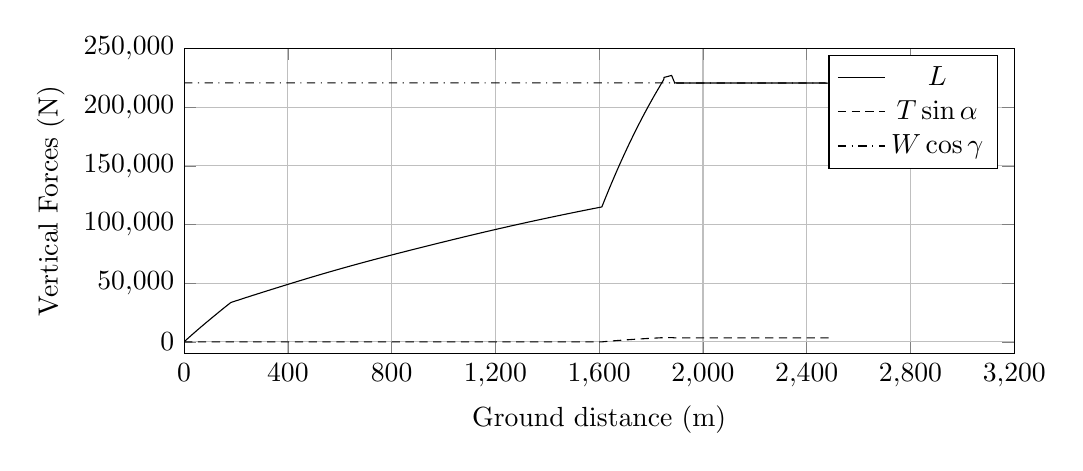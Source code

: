 %VerticalForces_vs_GroundDistance
\begin{tikzpicture}

\begin{axis}[
width=\textwidth,
height=0.45\textwidth,
scaled ticks=false, tick label style={/pgf/number format/fixed},
xmin=0.0,
xmax=3200,
xtick={0,400,800,1200,1600,2000,2400,2800,3200},
xlabel={Ground distance (m)},
xmajorgrids,
ymin=-10000.0,
ymax=250000,
ylabel={Vertical Forces (N)},
ytick={0,50000,100000,150000,200000,250000},
ymajorgrids,
legend entries = {$L$\\$T\sin\alpha$\\$W\cos\gamma$\\}
]

\addplot [
color=black,
solid
]
table[row sep=crcr]{
1.373E-8	2.806E-6\\
1.749E-7	3.576E-5\\
1.441E-6	2.946E-4\\
6.603E-5	0.013\\
2.274E-4	0.046\\
4.875E-4	0.1\\
8.442E-4	0.173\\
0.001	0.265\\
0.002	0.378\\
0.002	0.509\\
0.003	0.66\\
0.004	0.827\\
0.005	1.016\\
0.006	1.224\\
0.007	1.454\\
0.008	1.704\\
0.01	1.975\\
0.011	2.267\\
0.013	2.58\\
0.014	2.901\\
0.016	3.252\\
0.018	3.622\\
0.02	4.01\\
0.022	4.425\\
0.024	4.857\\
0.026	5.305\\
0.028	5.776\\
0.031	6.268\\
0.033	6.775\\
0.036	7.304\\
0.038	7.852\\
0.041	8.413\\
0.044	8.997\\
0.047	9.606\\
0.05	10.242\\
0.053	10.893\\
0.057	11.573\\
0.06	12.259\\
0.063	12.973\\
0.067	13.714\\
0.071	14.474\\
0.075	15.251\\
0.079	16.053\\
0.083	16.862\\
0.087	17.697\\
0.091	18.562\\
0.095	19.45\\
0.1	20.354\\
0.104	21.275\\
0.109	22.215\\
0.114	23.193\\
0.118	24.187\\
0.123	25.192\\
0.128	26.217\\
0.133	27.259\\
0.139	28.32\\
0.144	29.433\\
0.15	30.551\\
0.155	31.68\\
0.161	32.841\\
0.167	34.039\\
0.172	35.233\\
0.178	36.465\\
0.185	37.729\\
0.191	39.002\\
0.197	40.28\\
0.204	41.581\\
0.21	42.939\\
0.217	44.306\\
0.224	45.668\\
0.23	47.061\\
0.237	48.492\\
0.244	49.945\\
0.252	51.42\\
0.259	52.924\\
0.266	54.435\\
0.274	55.968\\
0.282	57.523\\
0.289	59.109\\
0.297	60.761\\
0.305	62.393\\
0.314	64.08\\
0.322	65.785\\
0.331	67.513\\
0.339	69.227\\
0.348	70.977\\
0.356	72.779\\
0.365	74.598\\
0.374	76.434\\
0.384	78.319\\
0.393	80.195\\
0.402	82.11\\
0.412	84.042\\
0.421	86.025\\
0.431	87.987\\
0.441	90.015\\
0.451	92.098\\
0.461	94.182\\
0.472	96.286\\
0.482	98.379\\
0.492	100.494\\
0.503	102.641\\
0.514	104.866\\
0.524	107.065\\
0.536	109.337\\
0.547	111.608\\
0.558	113.919\\
0.569	116.213\\
0.581	118.598\\
0.592	120.915\\
0.604	123.327\\
0.616	125.753\\
0.628	128.192\\
0.64	130.706\\
0.653	133.188\\
0.665	135.731\\
0.677	138.239\\
0.69	140.846\\
0.703	143.516\\
0.716	146.109\\
0.729	148.774\\
0.742	151.473\\
0.756	154.326\\
0.77	157.043\\
0.783	159.811\\
0.797	162.598\\
0.811	165.436\\
0.825	168.328\\
0.839	171.187\\
0.853	174.069\\
0.868	177.038\\
0.882	180.015\\
0.898	183.144\\
0.913	186.332\\
0.929	189.444\\
0.944	192.562\\
0.96	195.784\\
0.976	199.019\\
0.992	202.285\\
1.008	205.59\\
1.025	208.954\\
1.041	212.216\\
1.057	215.57\\
1.074	218.939\\
1.09	222.313\\
1.107	225.787\\
1.124	229.22\\
1.142	232.777\\
1.159	236.265\\
1.176	239.848\\
1.194	243.517\\
1.212	247.082\\
1.23	250.726\\
1.248	254.423\\
1.266	258.132\\
1.285	261.952\\
1.304	265.812\\
1.323	269.612\\
1.341	273.395\\
1.361	277.272\\
1.38	281.285\\
1.399	285.194\\
1.419	289.2\\
1.439	293.228\\
1.459	297.357\\
1.479	301.416\\
1.499	305.443\\
1.52	309.581\\
1.54	313.795\\
1.56	317.896\\
1.581	322.075\\
1.602	326.387\\
1.624	330.749\\
1.645	335.114\\
1.666	339.425\\
1.689	343.924\\
1.711	348.382\\
1.733	352.916\\
1.755	357.421\\
1.778	362.042\\
1.8	366.622\\
1.824	371.314\\
1.846	375.905\\
1.87	380.65\\
1.893	385.456\\
1.918	390.4\\
1.942	395.285\\
1.966	400.14\\
1.99	405.11\\
2.015	410.045\\
2.039	415.098\\
2.065	420.181\\
2.09	425.415\\
2.116	430.522\\
2.141	435.627\\
2.167	440.899\\
2.193	446.166\\
2.219	451.462\\
2.245	456.81\\
2.271	462.07\\
2.298	467.475\\
2.325	472.869\\
2.351	478.317\\
2.379	483.867\\
2.406	489.396\\
2.434	495.107\\
2.462	500.742\\
2.491	506.497\\
2.519	512.216\\
2.547	517.948\\
2.576	523.824\\
2.605	529.72\\
2.635	535.657\\
2.663	541.447\\
2.693	547.389\\
2.723	553.453\\
2.753	559.616\\
2.783	565.678\\
2.814	571.902\\
2.844	577.991\\
2.875	584.19\\
2.906	590.519\\
2.937	596.838\\
2.968	603.141\\
3.0	609.533\\
3.031	615.799\\
3.063	622.291\\
3.097	629.032\\
3.129	635.606\\
3.162	642.177\\
3.195	648.871\\
3.227	655.45\\
3.261	662.32\\
3.294	668.961\\
3.328	675.696\\
3.363	682.739\\
3.397	689.6\\
3.431	696.467\\
3.464	703.259\\
3.499	710.272\\
3.534	717.379\\
3.57	724.564\\
3.605	731.687\\
3.641	738.992\\
3.678	746.304\\
3.713	753.492\\
3.75	760.817\\
3.787	768.416\\
3.825	776.104\\
3.862	783.478\\
3.9	791.045\\
3.937	798.533\\
3.976	806.377\\
4.015	814.252\\
4.053	822.018\\
4.093	830.043\\
4.133	837.983\\
4.172	845.866\\
4.211	853.834\\
4.253	862.154\\
4.293	870.196\\
4.333	878.308\\
4.373	886.331\\
4.414	894.716\\
4.456	903.012\\
4.497	911.407\\
4.538	919.66\\
4.58	927.987\\
4.622	936.469\\
4.664	944.885\\
4.706	953.337\\
4.748	961.912\\
4.791	970.536\\
4.836	979.441\\
4.88	988.338\\
4.923	997.034\\
4.968	1005.959\\
5.013	1015.055\\
5.058	1024.018\\
5.103	1033.197\\
5.149	1042.349\\
5.194	1051.484\\
5.241	1060.766\\
5.287	1070.118\\
5.333	1079.34\\
5.38	1088.814\\
5.426	1098.033\\
5.473	1107.484\\
5.522	1117.225\\
5.57	1126.871\\
5.618	1136.442\\
5.666	1146.068\\
5.715	1155.92\\
5.763	1165.644\\
5.813	1175.552\\
5.862	1185.392\\
5.912	1195.457\\
5.962	1205.512\\
6.013	1215.612\\
6.063	1225.648\\
6.114	1235.84\\
6.165	1246.107\\
6.216	1256.382\\
6.268	1266.805\\
6.32	1277.198\\
6.374	1287.859\\
6.426	1298.393\\
6.479	1308.976\\
6.532	1319.638\\
6.586	1330.322\\
6.641	1341.347\\
6.695	1352.185\\
6.75	1363.123\\
6.804	1374.024\\
6.86	1385.119\\
6.917	1396.505\\
6.973	1407.811\\
7.03	1419.058\\
7.087	1430.468\\
7.144	1441.961\\
7.202	1453.527\\
7.26	1465.127\\
7.318	1476.668\\
7.377	1488.403\\
7.435	1500.125\\
7.494	1511.793\\
7.553	1523.539\\
7.613	1535.627\\
7.673	1547.506\\
7.733	1559.6\\
7.796	1571.994\\
7.856	1584.06\\
7.918	1596.407\\
7.98	1608.808\\
8.042	1621.092\\
8.105	1633.753\\
8.167	1646.157\\
8.231	1658.803\\
8.294	1671.324\\
8.356	1683.776\\
8.421	1696.663\\
8.486	1709.561\\
8.549	1722.21\\
8.615	1735.236\\
8.68	1748.292\\
8.745	1761.154\\
8.813	1774.734\\
8.88	1788.082\\
8.947	1801.423\\
9.013	1814.57\\
9.079	1827.719\\
9.147	1841.289\\
9.215	1854.799\\
9.285	1868.554\\
9.353	1882.192\\
9.424	1896.225\\
9.493	1909.982\\
9.564	1924.126\\
9.634	1938.031\\
9.706	1952.253\\
9.776	1966.277\\
9.847	1980.251\\
9.918	1994.476\\
9.989	2008.501\\
10.06	2022.706\\
10.133	2037.177\\
10.205	2051.462\\
10.278	2065.867\\
10.353	2080.7\\
10.427	2095.537\\
10.502	2110.314\\
10.577	2125.2\\
10.653	2140.31\\
10.729	2155.391\\
10.805	2170.413\\
10.882	2185.692\\
10.958	2200.856\\
11.036	2216.218\\
11.113	2231.529\\
11.192	2247.186\\
11.27	2262.621\\
11.35	2278.466\\
11.429	2294.103\\
11.508	2309.656\\
11.587	2325.406\\
11.669	2341.606\\
11.75	2357.609\\
11.83	2373.558\\
11.91	2389.303\\
11.991	2405.263\\
12.073	2421.578\\
12.155	2437.866\\
12.237	2454.03\\
12.32	2470.471\\
12.407	2487.602\\
12.49	2504.043\\
12.574	2520.764\\
12.661	2537.798\\
12.747	2554.764\\
12.832	2571.662\\
12.919	2588.908\\
13.005	2605.878\\
13.092	2623.09\\
13.18	2640.365\\
13.269	2657.91\\
13.358	2675.505\\
13.448	2693.394\\
13.538	2711.018\\
13.627	2728.735\\
13.718	2746.693\\
13.809	2764.5\\
13.899	2782.378\\
13.992	2800.612\\
14.086	2819.201\\
14.179	2837.627\\
14.272	2855.904\\
14.368	2874.768\\
14.459	2892.885\\
14.555	2911.728\\
14.649	2930.191\\
14.744	2948.936\\
14.84	2967.854\\
14.933	2986.187\\
15.027	3004.73\\
15.123	3023.609\\
15.222	3043.165\\
15.321	3062.674\\
15.418	3081.675\\
15.516	3101.011\\
15.613	3120.243\\
15.711	3139.395\\
15.811	3159.138\\
15.914	3179.321\\
16.013	3198.873\\
16.112	3218.415\\
16.216	3238.881\\
16.319	3259.127\\
16.421	3279.242\\
16.522	3298.961\\
16.626	3319.394\\
16.727	3339.402\\
16.83	3359.647\\
16.935	3380.164\\
17.038	3400.577\\
17.146	3421.809\\
17.252	3442.599\\
17.357	3463.227\\
17.464	3484.214\\
17.572	3505.5\\
17.68	3526.723\\
17.79	3548.191\\
17.9	3569.779\\
18.01	3591.512\\
18.121	3613.338\\
18.232	3635.136\\
18.343	3656.919\\
18.455	3678.809\\
18.566	3700.694\\
18.678	3722.686\\
18.79	3744.654\\
18.902	3766.645\\
19.018	3789.242\\
19.131	3811.573\\
19.248	3834.407\\
19.362	3856.747\\
19.478	3879.568\\
19.596	3902.669\\
19.711	3925.288\\
19.828	3948.154\\
19.945	3971.071\\
20.062	3994.046\\
20.179	4017.097\\
20.297	4040.232\\
20.417	4063.736\\
20.537	4087.172\\
20.655	4110.393\\
20.777	4134.268\\
20.897	4157.757\\
21.017	4181.243\\
21.139	4205.176\\
21.261	4229.003\\
21.383	4252.921\\
21.506	4277.151\\
21.631	4301.628\\
21.756	4325.975\\
21.88	4350.32\\
22.006	4375.01\\
22.13	4399.38\\
22.257	4424.272\\
22.384	4449.082\\
22.509	4473.494\\
22.636	4498.392\\
22.764	4523.382\\
22.891	4548.339\\
23.022	4574.042\\
23.15	4598.985\\
23.279	4624.208\\
23.409	4649.619\\
23.539	4675.088\\
23.671	4701.033\\
23.803	4726.856\\
23.935	4752.733\\
24.067	4778.524\\
24.199	4804.236\\
24.329	4829.832\\
24.462	4855.72\\
24.595	4881.744\\
24.728	4907.722\\
24.862	4934.044\\
24.995	4960.055\\
25.128	4986.129\\
25.265	5012.922\\
25.401	5039.405\\
25.536	5065.942\\
25.674	5092.798\\
25.808	5119.085\\
25.835	5124.402\\
25.838	5124.902\\
25.842	5125.658\\
25.855	5128.25\\
25.893	5135.758\\
25.973	5151.374\\
26.096	5175.475\\
26.224	5200.502\\
26.353	5225.719\\
26.482	5250.87\\
26.611	5276.177\\
26.74	5301.48\\
26.872	5327.254\\
27.003	5352.894\\
27.136	5378.805\\
27.266	5404.24\\
27.399	5430.278\\
27.531	5456.021\\
27.664	5482.05\\
27.799	5508.382\\
27.932	5534.498\\
28.068	5561.044\\
28.203	5587.405\\
28.34	5614.191\\
28.477	5640.973\\
28.618	5668.498\\
28.754	5695.135\\
28.893	5722.313\\
29.032	5749.506\\
29.171	5776.691\\
29.312	5804.246\\
29.454	5832.024\\
29.595	5859.535\\
29.738	5887.361\\
29.879	5915.002\\
30.021	5942.657\\
30.167	5971.158\\
30.308	5998.824\\
30.453	6027.004\\
30.598	6055.301\\
30.743	6083.693\\
30.889	6112.198\\
31.035	6140.637\\
31.181	6169.201\\
31.328	6197.964\\
31.477	6226.926\\
31.627	6256.171\\
31.774	6285.026\\
31.925	6314.379\\
32.076	6343.867\\
32.226	6373.169\\
32.379	6402.948\\
32.529	6432.107\\
32.682	6462.016\\
32.836	6492.077\\
32.99	6522.137\\
33.146	6552.447\\
33.301	6582.655\\
33.455	6612.73\\
33.611	6643.095\\
33.769	6673.956\\
33.926	6704.525\\
34.084	6735.363\\
34.242	6766.125\\
34.403	6797.427\\
34.562	6828.266\\
34.722	6859.461\\
34.881	6890.412\\
35.041	6921.667\\
35.203	6953.183\\
35.365	6984.626\\
35.529	7016.602\\
35.691	7048.104\\
35.853	7079.612\\
36.015	7111.054\\
36.181	7143.351\\
36.344	7175.134\\
36.511	7207.444\\
36.676	7239.65\\
36.842	7271.844\\
37.008	7304.137\\
37.173	7336.104\\
37.34	7368.486\\
37.509	7401.448\\
37.679	7434.48\\
37.845	7466.701\\
38.017	7500.052\\
38.185	7532.668\\
38.358	7566.206\\
38.528	7599.204\\
38.7	7632.466\\
38.872	7665.834\\
39.042	7698.941\\
39.214	7732.283\\
39.387	7765.8\\
39.559	7799.078\\
39.735	7833.136\\
39.909	7866.862\\
40.085	7900.899\\
40.259	7934.719\\
40.433	7968.421\\
40.61	8002.72\\
40.787	8036.961\\
40.966	8071.579\\
41.141	8105.479\\
41.319	8139.912\\
41.496	8174.011\\
41.674	8208.423\\
41.852	8242.938\\
42.031	8277.572\\
42.213	8312.661\\
42.394	8347.583\\
42.575	8382.573\\
42.755	8417.422\\
42.938	8452.67\\
43.12	8487.842\\
43.303	8523.248\\
43.487	8558.727\\
43.672	8594.426\\
43.857	8630.039\\
44.04	8665.335\\
44.224	8700.939\\
44.412	8737.161\\
44.598	8772.904\\
44.785	8809.021\\
44.973	8845.218\\
45.161	8881.492\\
45.349	8917.574\\
45.536	8953.617\\
45.725	8989.989\\
45.914	9026.399\\
46.102	9062.494\\
46.294	9099.392\\
46.485	9136.192\\
46.677	9173.212\\
46.87	9210.211\\
47.063	9247.274\\
47.253	9283.91\\
47.445	9320.732\\
47.639	9357.938\\
47.834	9395.336\\
48.025	9432.151\\
48.219	9469.293\\
48.415	9506.872\\
48.61	9544.428\\
48.807	9582.171\\
49.001	9619.373\\
49.2	9657.565\\
49.394	9694.706\\
49.592	9732.526\\
49.791	9770.809\\
49.991	9809.044\\
50.19	9847.129\\
50.388	9885.128\\
50.592	9924.067\\
50.795	9962.839\\
50.995	10001.245\\
51.198	10039.967\\
51.4	10078.564\\
51.599	10116.763\\
51.802	10155.394\\
52.002	10193.747\\
52.206	10232.672\\
52.408	10271.255\\
52.614	10310.609\\
52.822	10350.221\\
53.031	10390.064\\
53.238	10429.558\\
53.445	10469.107\\
53.652	10508.616\\
53.86	10548.211\\
54.068	10587.987\\
54.279	10628.029\\
54.487	10667.707\\
54.699	10708.08\\
54.91	10748.24\\
55.122	10788.673\\
55.333	10828.814\\
55.545	10869.113\\
55.756	10909.26\\
55.968	10949.613\\
56.182	10990.178\\
56.394	11030.579\\
56.61	11071.518\\
56.826	11112.725\\
57.04	11153.253\\
57.257	11194.49\\
57.474	11235.599\\
57.694	11277.471\\
57.912	11318.857\\
58.13	11360.149\\
58.349	11401.693\\
58.568	11443.166\\
58.788	11484.899\\
59.011	11527.206\\
59.234	11569.341\\
59.456	11611.451\\
59.68	11653.813\\
59.903	11696.098\\
60.125	11738.118\\
60.349	11780.512\\
60.572	11822.68\\
60.796	11865.011\\
61.022	11907.669\\
61.251	11950.953\\
61.478	11993.84\\
61.708	12037.312\\
61.937	12080.665\\
62.167	12124.079\\
62.396	12167.327\\
62.628	12211.058\\
62.861	12254.961\\
63.091	12298.263\\
63.322	12341.835\\
63.555	12385.793\\
63.787	12429.524\\
64.023	12474.105\\
64.257	12518.001\\
64.491	12562.243\\
64.728	12606.714\\
64.966	12651.508\\
65.201	12695.706\\
65.44	12740.698\\
65.677	12785.353\\
65.917	12830.35\\
66.157	12875.463\\
66.397	12920.728\\
66.638	12965.887\\
66.878	13011.099\\
67.123	13057.102\\
67.368	13103.083\\
67.611	13148.662\\
67.858	13194.965\\
68.103	13240.95\\
68.352	13287.603\\
68.601	13334.281\\
68.849	13380.846\\
69.098	13427.409\\
69.349	13474.433\\
69.598	13521.061\\
69.849	13568.012\\
70.105	13615.986\\
70.356	13662.955\\
70.609	13710.214\\
70.863	13757.72\\
71.118	13805.54\\
71.373	13853.124\\
71.629	13901.092\\
71.885	13948.913\\
72.143	13996.948\\
72.403	14045.608\\
72.662	14094.031\\
72.923	14142.724\\
73.187	14191.86\\
73.452	14241.288\\
73.718	14290.913\\
73.979	14339.739\\
74.245	14389.281\\
74.51	14438.687\\
74.778	14488.625\\
75.048	14538.818\\
75.317	14588.945\\
75.587	14639.305\\
75.857	14689.564\\
76.13	14740.395\\
76.403	14791.107\\
76.68	14842.583\\
76.954	14893.513\\
77.229	14944.629\\
77.507	14996.372\\
77.783	15047.767\\
78.062	15099.435\\
78.339	15150.901\\
78.622	15203.58\\
78.905	15256.012\\
79.187	15308.311\\
79.47	15360.904\\
79.758	15414.282\\
80.044	15467.429\\
80.334	15521.206\\
80.623	15574.719\\
80.913	15628.485\\
81.205	15682.501\\
81.497	15736.578\\
81.792	15791.352\\
82.085	15845.478\\
82.379	15900.052\\
82.676	15954.92\\
82.975	16010.238\\
83.273	16065.491\\
83.572	16120.732\\
83.874	16176.594\\
84.175	16232.182\\
84.477	16288.001\\
84.781	16344.248\\
85.088	16400.878\\
85.394	16457.435\\
85.698	16513.644\\
86.01	16571.239\\
86.317	16627.782\\
86.629	16685.378\\
86.94	16742.904\\
87.257	16801.228\\
87.57	16858.996\\
87.881	16916.383\\
88.2	16975.205\\
88.519	17033.962\\
88.835	17092.246\\
89.159	17151.847\\
89.478	17210.64\\
89.802	17270.397\\
90.126	17330.095\\
90.45	17389.59\\
90.778	17449.992\\
91.105	17510.184\\
91.438	17571.457\\
91.767	17632.025\\
92.094	17692.164\\
92.425	17753.058\\
92.758	17814.323\\
93.097	17876.668\\
93.431	17938.051\\
93.768	17999.905\\
94.104	18061.662\\
94.436	18122.609\\
94.773	18184.562\\
95.108	18246.098\\
95.447	18308.371\\
95.785	18370.441\\
96.123	18432.483\\
96.464	18494.962\\
96.807	18557.944\\
97.147	18620.31\\
97.488	18682.883\\
97.831	18745.796\\
98.17	18808.076\\
98.511	18870.506\\
98.854	18933.52\\
99.192	18995.469\\
99.534	19058.076\\
99.872	19120.112\\
100.213	19182.604\\
100.553	19244.991\\
100.895	19307.601\\
101.237	19370.246\\
101.58	19433.056\\
101.918	19495.093\\
102.262	19558.053\\
102.605	19620.824\\
102.942	19682.635\\
103.281	19744.716\\
103.62	19806.687\\
103.954	19867.88\\
104.292	19929.838\\
104.631	19991.831\\
104.967	20053.288\\
105.305	20115.115\\
105.642	20176.823\\
105.977	20238.178\\
106.314	20299.815\\
106.649	20361.132\\
106.98	20421.714\\
107.315	20482.933\\
107.381	20495.073\\
107.388	20496.323\\
107.395	20497.587\\
107.399	20498.412\\
107.402	20499.017\\
107.405	20499.567\\
107.419	20502.044\\
107.478	20512.756\\
107.637	20541.921\\
107.957	20600.417\\
108.257	20655.39\\
108.56	20710.786\\
108.862	20765.982\\
109.167	20821.773\\
109.472	20877.651\\
109.78	20933.994\\
110.091	20990.759\\
110.401	21047.484\\
110.713	21104.484\\
111.029	21162.307\\
111.347	21220.44\\
111.665	21278.614\\
111.986	21337.342\\
112.308	21396.145\\
112.635	21456.0\\
112.963	21515.814\\
113.288	21575.222\\
113.618	21635.599\\
113.946	21695.537\\
114.279	21756.357\\
114.613	21817.357\\
114.948	21878.401\\
115.286	21940.245\\
115.625	22002.187\\
115.965	22064.13\\
116.306	22126.45\\
116.651	22189.31\\
116.999	22252.819\\
117.343	22315.595\\
117.69	22378.92\\
118.041	22443.038\\
118.393	22507.242\\
118.748	22571.901\\
119.105	22637.013\\
119.467	22702.935\\
119.827	22768.494\\
120.19	22834.731\\
120.552	22900.688\\
120.918	22967.252\\
121.287	23034.552\\
121.655	23101.507\\
122.025	23168.896\\
122.393	23235.863\\
122.766	23303.752\\
123.139	23371.538\\
123.513	23439.519\\
123.886	23507.487\\
124.257	23574.813\\
124.632	23642.973\\
125.007	23711.117\\
125.38	23778.988\\
125.755	23847.086\\
126.135	23916.022\\
126.513	23984.694\\
126.895	24054.001\\
127.273	24122.672\\
127.65	24190.997\\
128.031	24260.039\\
128.408	24328.557\\
128.788	24397.427\\
129.168	24466.271\\
129.551	24535.661\\
129.928	24603.917\\
130.308	24672.765\\
130.688	24741.538\\
131.067	24810.198\\
131.447	24878.905\\
131.826	24947.407\\
132.205	25015.93\\
132.585	25084.783\\
132.965	25153.413\\
133.344	25221.885\\
133.726	25290.935\\
134.105	25359.307\\
134.485	25427.982\\
134.863	25496.096\\
135.24	25564.203\\
135.621	25632.901\\
136.0	25701.166\\
136.38	25769.675\\
136.761	25838.433\\
137.14	25906.592\\
137.518	25974.832\\
137.898	26043.216\\
138.275	26111.015\\
138.654	26179.277\\
139.035	26247.835\\
139.413	26315.75\\
139.794	26384.29\\
140.174	26452.56\\
140.549	26519.884\\
140.928	26588.07\\
141.305	26655.651\\
141.683	26723.474\\
142.061	26791.281\\
142.44	26859.326\\
142.817	26926.936\\
143.192	26994.253\\
143.573	27062.515\\
143.949	27129.842\\
144.326	27197.359\\
144.704	27265.009\\
145.083	27332.758\\
145.462	27400.564\\
145.838	27467.929\\
146.215	27535.328\\
146.593	27602.93\\
146.973	27670.745\\
147.355	27738.921\\
147.734	27806.583\\
148.114	27874.407\\
148.493	27942.114\\
148.871	28009.597\\
149.254	28077.739\\
149.633	28145.445\\
150.015	28213.373\\
150.394	28280.96\\
150.777	28349.121\\
151.156	28416.634\\
151.535	28484.089\\
151.919	28552.322\\
152.3	28620.104\\
152.684	28688.305\\
153.067	28756.459\\
153.451	28824.692\\
153.835	28892.844\\
154.216	28960.5\\
154.601	29028.733\\
154.984	29096.689\\
155.368	29164.84\\
155.752	29232.761\\
156.136	29300.834\\
156.522	29369.218\\
156.905	29437.097\\
157.292	29505.491\\
157.678	29573.854\\
158.063	29641.947\\
158.451	29710.53\\
158.838	29779.001\\
159.227	29847.625\\
159.615	29916.155\\
160.004	29984.919\\
160.396	30053.974\\
160.785	30122.648\\
161.175	30191.494\\
161.567	30260.653\\
161.961	30329.989\\
162.35	30398.535\\
162.743	30467.659\\
163.136	30536.924\\
163.532	30606.54\\
163.925	30675.653\\
164.32	30745.151\\
164.716	30814.736\\
165.112	30884.272\\
165.507	30953.8\\
165.907	31023.956\\
166.306	31093.954\\
166.706	31164.145\\
167.104	31234.041\\
167.502	31303.778\\
167.901	31373.666\\
168.3	31443.626\\
168.702	31513.921\\
169.106	31584.617\\
169.508	31654.973\\
169.91	31725.392\\
170.313	31795.83\\
170.716	31866.295\\
171.12	31936.782\\
171.525	32007.478\\
171.93	32078.189\\
172.337	32149.241\\
172.743	32220.014\\
173.151	32291.229\\
173.559	32362.375\\
173.966	32433.336\\
174.378	32504.957\\
174.787	32576.335\\
175.201	32648.35\\
175.611	32719.681\\
176.021	32790.934\\
176.433	32862.621\\
176.848	32934.66\\
177.263	33006.738\\
177.678	33078.925\\
178.09	33150.458\\
178.508	33222.858\\
178.925	33295.264\\
179.343	33367.8\\
179.763	33440.591\\
180.084	33496.067\\
180.184	33513.534\\
180.604	33544.349\\
181.528	33612.155\\
182.409	33676.831\\
183.29	33741.424\\
184.171	33806.008\\
185.054	33870.716\\
185.945	33935.909\\
186.833	34000.969\\
187.723	34066.072\\
188.616	34131.386\\
189.516	34197.155\\
190.41	34262.481\\
191.32	34328.918\\
192.218	34394.515\\
193.123	34460.501\\
194.031	34526.744\\
194.947	34593.504\\
195.85	34659.299\\
196.765	34725.982\\
197.678	34792.421\\
198.598	34859.37\\
199.518	34926.273\\
200.444	34993.583\\
201.372	35061.04\\
202.293	35127.958\\
203.22	35195.227\\
204.145	35262.345\\
205.078	35330.019\\
206.005	35397.237\\
206.939	35464.906\\
207.878	35532.942\\
208.818	35601.016\\
209.759	35669.13\\
210.709	35737.834\\
211.655	35806.201\\
212.598	35874.389\\
213.546	35942.891\\
214.498	36011.611\\
215.457	36080.833\\
216.421	36150.32\\
217.382	36219.67\\
218.353	36289.623\\
219.325	36359.655\\
220.293	36429.335\\
221.269	36499.617\\
222.245	36569.783\\
223.215	36639.536\\
224.191	36709.696\\
225.174	36780.37\\
226.147	36850.234\\
227.141	36921.594\\
228.124	36992.088\\
229.119	37063.434\\
230.117	37135.012\\
231.112	37206.287\\
232.123	37278.683\\
233.128	37350.592\\
234.131	37422.405\\
235.14	37494.582\\
236.151	37566.825\\
237.166	37639.372\\
238.189	37712.415\\
239.215	37785.666\\
240.235	37858.469\\
241.26	37931.611\\
242.302	38005.905\\
243.33	38079.147\\
244.369	38153.157\\
245.406	38227.02\\
246.463	38302.213\\
247.505	38376.36\\
248.564	38451.667\\
249.622	38526.881\\
250.665	38600.98\\
251.727	38676.419\\
252.801	38752.649\\
253.863	38827.991\\
254.944	38904.669\\
256.022	38981.12\\
257.106	39057.908\\
258.203	39135.624\\
259.303	39213.527\\
260.397	39290.964\\
261.498	39368.858\\
262.609	39447.422\\
263.718	39525.787\\
264.835	39604.727\\
265.958	39683.99\\
267.091	39764.001\\
268.208	39842.831\\
269.333	39922.155\\
270.466	40002.059\\
271.599	40081.911\\
272.746	40162.698\\
273.901	40244.023\\
275.054	40325.155\\
276.203	40406.033\\
277.353	40486.912\\
278.519	40568.862\\
279.693	40651.369\\
280.863	40733.525\\
282.051	40817.004\\
283.25	40901.117\\
284.439	40984.537\\
285.64	41068.751\\
286.836	41152.636\\
288.039	41236.929\\
289.256	41322.139\\
290.483	41408.051\\
291.721	41494.746\\
292.961	41581.481\\
294.199	41668.028\\
295.446	41755.214\\
296.685	41841.839\\
297.928	41928.66\\
299.185	42016.439\\
300.444	42104.328\\
301.723	42193.536\\
303.002	42282.764\\
304.279	42371.836\\
305.565	42461.46\\
306.851	42551.026\\
308.144	42641.104\\
309.447	42731.855\\
310.778	42824.509\\
312.085	42915.414\\
313.408	43007.439\\
314.719	43098.59\\
316.031	43189.79\\
317.341	43280.781\\
318.67	43373.111\\
319.98	43464.095\\
321.313	43556.617\\
322.647	43649.144\\
323.978	43741.478\\
325.314	43834.188\\
326.625	43925.013\\
327.96	44017.582\\
329.278	44108.923\\
330.607	44200.939\\
331.918	44291.721\\
333.233	44382.79\\
334.558	44474.498\\
335.85	44563.896\\
337.151	44653.87\\
338.438	44742.87\\
339.73	44832.179\\
341.021	44921.46\\
342.315	45010.848\\
343.606	45100.057\\
344.888	45188.576\\
346.165	45276.78\\
347.442	45364.96\\
348.721	45453.277\\
349.998	45541.342\\
351.269	45629.052\\
352.534	45716.368\\
353.793	45803.196\\
355.042	45889.313\\
356.29	45975.371\\
357.535	46061.215\\
357.785	46078.43\\
358.344	46116.932\\
358.391	46120.21\\
358.414	46121.782\\
358.545	46130.815\\
358.725	46143.186\\
359.254	46179.68\\
360.234	46247.204\\
361.312	46321.471\\
362.387	46395.557\\
363.468	46469.993\\
364.563	46545.432\\
365.659	46620.868\\
366.758	46696.517\\
367.871	46773.168\\
368.993	46850.348\\
370.112	46927.383\\
371.239	47004.894\\
372.372	47082.803\\
373.508	47160.929\\
374.644	47239.017\\
375.785	47317.445\\
376.948	47397.374\\
378.108	47477.037\\
379.27	47556.847\\
380.446	47637.605\\
381.624	47718.483\\
382.814	47800.191\\
384.003	47881.746\\
385.2	47963.875\\
386.409	48046.746\\
387.627	48130.288\\
388.847	48213.917\\
390.086	48298.771\\
391.33	48383.992\\
392.579	48469.552\\
393.83	48555.122\\
395.084	48640.989\\
396.348	48727.443\\
397.611	48813.78\\
398.901	48902.009\\
400.189	48990.019\\
401.479	49078.159\\
402.783	49167.204\\
404.085	49256.105\\
405.394	49345.41\\
406.706	49434.934\\
408.009	49523.747\\
409.303	49611.932\\
410.613	49701.229\\
411.93	49790.902\\
413.258	49881.331\\
414.59	49971.933\\
415.919	50062.366\\
417.242	50152.322\\
418.572	50242.747\\
419.9	50332.951\\
421.222	50422.74\\
422.55	50512.848\\
423.875	50602.743\\
425.194	50692.199\\
426.512	50781.547\\
427.84	50871.536\\
429.165	50961.278\\
430.493	51051.176\\
431.812	51140.393\\
433.134	51229.795\\
434.458	51319.261\\
435.773	51408.116\\
437.076	51496.144\\
438.372	51583.624\\
439.665	51670.829\\
440.96	51758.177\\
442.255	51845.445\\
443.552	51932.859\\
444.84	52019.57\\
446.126	52106.107\\
447.413	52192.665\\
448.689	52278.491\\
449.962	52364.037\\
451.241	52449.931\\
452.509	52535.071\\
453.776	52620.055\\
455.04	52704.869\\
456.319	52790.557\\
457.588	52875.619\\
458.846	52959.856\\
460.117	53044.917\\
461.375	53129.048\\
462.643	53213.817\\
463.899	53297.734\\
465.16	53381.942\\
466.413	53465.608\\
467.676	53549.884\\
468.929	53633.407\\
470.18	53716.814\\
471.422	53799.547\\
472.667	53882.422\\
473.912	53965.248\\
475.158	54048.099\\
476.403	54130.843\\
477.644	54213.29\\
478.88	54295.379\\
480.119	54377.603\\
481.36	54459.874\\
482.601	54542.14\\
483.838	54624.063\\
485.074	54705.936\\
486.309	54787.671\\
487.549	54869.627\\
488.785	54951.344\\
490.028	55033.459\\
491.261	55114.853\\
492.502	55196.791\\
493.739	55278.341\\
494.971	55359.53\\
496.207	55440.96\\
497.442	55522.275\\
498.68	55603.741\\
499.908	55684.493\\
501.132	55764.962\\
502.366	55845.989\\
503.599	55926.95\\
504.834	56007.998\\
506.058	56088.25\\
507.278	56168.234\\
508.516	56249.278\\
509.744	56329.651\\
510.977	56410.3\\
512.2	56490.313\\
513.421	56570.101\\
514.65	56650.321\\
515.878	56730.46\\
517.106	56810.581\\
518.35	56891.663\\
519.579	56971.77\\
520.81	57051.9\\
522.044	57132.184\\
523.281	57212.624\\
524.513	57292.678\\
525.742	57372.502\\
526.976	57452.641\\
528.21	57532.719\\
529.444	57612.73\\
530.678	57692.648\\
531.909	57772.389\\
533.146	57852.408\\
534.383	57932.417\\
535.619	58012.356\\
536.854	58092.087\\
538.09	58171.893\\
539.337	58252.329\\
540.579	58332.457\\
541.818	58412.246\\
543.058	58492.132\\
544.291	58571.458\\
545.526	58650.946\\
546.768	58730.75\\
548.006	58810.273\\
549.247	58889.965\\
550.493	58969.875\\
551.728	59049.105\\
552.969	59128.61\\
554.215	59208.373\\
555.462	59288.209\\
556.707	59367.794\\
557.95	59447.253\\
559.196	59526.843\\
560.446	59606.632\\
561.703	59686.849\\
562.953	59766.535\\
564.204	59846.238\\
565.458	59926.122\\
566.709	60005.677\\
567.964	60085.494\\
569.217	60165.149\\
570.474	60245.006\\
571.743	60325.497\\
572.997	60405.038\\
574.26	60485.115\\
575.522	60565.072\\
576.783	60644.904\\
578.051	60725.124\\
579.314	60804.975\\
580.582	60885.088\\
581.843	60964.742\\
583.117	61045.08\\
584.389	61125.342\\
585.66	61205.412\\
586.937	61285.835\\
588.218	61366.457\\
589.487	61446.281\\
590.766	61526.656\\
592.041	61606.788\\
593.324	61687.272\\
594.606	61767.71\\
595.887	61848.017\\
597.168	61928.303\\
598.445	62008.21\\
599.73	62088.643\\
601.021	62169.369\\
602.309	62249.826\\
603.603	62330.666\\
604.898	62411.459\\
606.192	62492.158\\
607.49	62573.043\\
608.794	62654.243\\
610.096	62735.254\\
611.398	62816.244\\
612.692	62896.667\\
614.004	62978.182\\
615.309	63059.156\\
616.614	63140.107\\
617.927	63221.494\\
619.235	63302.538\\
620.541	63383.415\\
621.853	63464.563\\
623.168	63545.865\\
624.486	63627.274\\
625.81	63709.048\\
627.136	63790.866\\
628.463	63872.702\\
629.794	63954.71\\
631.126	64036.726\\
632.458	64118.69\\
633.795	64200.892\\
635.133	64283.096\\
636.473	64365.38\\
637.807	64447.262\\
639.147	64529.443\\
640.493	64611.917\\
641.842	64694.552\\
643.186	64776.814\\
644.536	64859.364\\
645.882	64941.672\\
647.234	65024.216\\
648.586	65106.786\\
649.94	65189.375\\
651.297	65272.063\\
652.659	65355.028\\
654.029	65438.417\\
655.398	65521.719\\
656.765	65604.828\\
658.127	65687.588\\
659.507	65771.363\\
660.883	65854.803\\
662.266	65938.687\\
663.643	66022.121\\
665.028	66105.932\\
666.415	66189.863\\
667.8	66273.625\\
669.189	66357.554\\
670.584	66441.793\\
671.984	66526.273\\
673.381	66610.498\\
674.783	66694.991\\
676.19	66779.709\\
677.599	66864.522\\
679.015	66949.671\\
680.439	67035.223\\
681.857	67120.403\\
683.268	67205.11\\
684.696	67290.705\\
686.121	67376.137\\
687.553	67461.93\\
688.988	67547.793\\
690.425	67633.723\\
691.869	67720.077\\
693.31	67806.136\\
694.752	67892.181\\
696.196	67978.347\\
697.643	68064.603\\
699.095	68151.071\\
700.554	68237.923\\
702.016	68324.95\\
703.486	68412.316\\
704.963	68500.087\\
706.437	68587.563\\
707.913	68675.125\\
709.396	68763.081\\
710.879	68850.955\\
712.356	68938.359\\
713.844	69026.413\\
715.339	69114.839\\
716.843	69203.697\\
718.356	69293.015\\
719.861	69381.865\\
721.364	69470.477\\
722.878	69559.696\\
724.389	69648.713\\
725.915	69738.517\\
727.434	69827.836\\
728.969	69918.062\\
730.502	70008.084\\
732.04	70098.366\\
733.586	70189.072\\
735.133	70279.726\\
736.681	70370.398\\
738.237	70461.494\\
739.802	70553.024\\
741.373	70644.881\\
742.951	70737.065\\
744.531	70829.284\\
746.114	70921.664\\
747.699	71014.096\\
749.284	71106.436\\
750.89	71199.949\\
752.492	71293.143\\
754.104	71386.92\\
755.725	71481.084\\
757.35	71575.472\\
758.978	71669.944\\
760.617	71765.025\\
762.247	71859.481\\
763.886	71954.43\\
765.529	72049.481\\
767.188	72145.442\\
768.853	72241.699\\
770.526	72338.337\\
772.206	72435.356\\
773.89	72532.507\\
775.582	72630.044\\
777.282	72727.98\\
778.983	72825.93\\
780.691	72924.214\\
782.407	73022.914\\
784.144	73122.736\\
785.888	73222.869\\
787.633	73323.04\\
789.385	73423.535\\
791.151	73524.711\\
792.928	73626.493\\
794.708	73728.406\\
796.488	73830.266\\
798.301	73933.892\\
800.127	74038.241\\
801.939	74141.682\\
803.778	74246.576\\
805.622	74351.737\\
807.465	74456.792\\
809.335	74563.254\\
811.208	74669.894\\
813.101	74777.518\\
815.005	74885.767\\
816.928	74994.975\\
818.869	75105.18\\
820.818	75215.769\\
822.776	75326.732\\
824.745	75438.331\\
826.743	75551.447\\
828.761	75665.663\\
830.788	75780.296\\
832.829	75895.601\\
834.905	76012.844\\
837.011	76131.76\\
839.123	76250.838\\
841.273	76372.066\\
843.445	76494.425\\
845.626	76617.199\\
847.861	76742.927\\
850.121	76870.007\\
852.407	76998.474\\
854.689	77126.626\\
857.021	77257.447\\
859.352	77388.185\\
861.696	77519.544\\
864.081	77653.145\\
866.473	77787.039\\
868.851	77920.046\\
871.232	78053.194\\
873.603	78185.664\\
875.956	78317.051\\
878.281	78446.794\\
880.588	78575.478\\
882.863	78702.289\\
885.123	78828.206\\
887.348	78952.144\\
889.562	79075.374\\
891.73	79196.01\\
893.875	79315.271\\
896.026	79434.828\\
898.131	79551.768\\
900.233	79668.48\\
902.32	79784.326\\
904.396	79899.531\\
906.449	80013.387\\
908.473	80125.63\\
910.489	80237.312\\
912.5	80348.727\\
914.482	80458.483\\
916.466	80568.328\\
918.437	80677.388\\
920.385	80785.148\\
922.338	80893.168\\
924.267	80999.792\\
926.175	81105.231\\
928.083	81210.665\\
929.983	81315.63\\
931.877	81420.202\\
933.761	81524.197\\
935.629	81627.283\\
937.493	81730.073\\
939.348	81832.429\\
941.188	81933.865\\
941.555	81954.124\\
941.807	81968.016\\
941.975	81977.264\\
942.127	81985.647\\
942.233	81991.508\\
942.264	81993.184\\
942.289	81994.584\\
942.314	81995.961\\
942.486	82005.425\\
943.059	82037.013\\
945.039	82146.137\\
946.834	82245.041\\
948.63	82343.999\\
950.444	82443.871\\
952.274	82544.641\\
954.104	82645.365\\
955.959	82747.403\\
957.821	82849.869\\
959.688	82952.518\\
961.571	83056.012\\
963.469	83160.354\\
965.38	83265.336\\
967.304	83370.986\\
969.249	83477.821\\
971.21	83585.447\\
973.18	83693.495\\
975.165	83802.369\\
977.168	83912.185\\
979.191	84023.082\\
981.223	84134.382\\
983.283	84247.161\\
985.354	84360.549\\
987.432	84474.252\\
989.543	84589.658\\
991.66	84705.401\\
993.82	84823.455\\
995.984	84941.614\\
998.186	85061.848\\
1000.392	85182.196\\
1002.627	85304.071\\
1004.875	85426.578\\
1007.147	85550.384\\
1009.442	85675.359\\
1011.747	85800.755\\
1014.048	85925.936\\
1016.397	86053.619\\
1018.737	86180.706\\
1021.072	86307.514\\
1023.424	86435.139\\
1025.759	86561.735\\
1028.089	86688.01\\
1030.415	86813.979\\
1032.741	86939.9\\
1035.066	87065.663\\
1037.36	87189.677\\
1039.647	87313.242\\
1041.911	87435.515\\
1044.167	87557.234\\
1046.414	87678.424\\
1048.64	87798.367\\
1050.857	87917.741\\
1053.066	88036.656\\
1055.268	88155.069\\
1057.444	88272.041\\
1059.606	88388.176\\
1061.757	88503.683\\
1063.902	88618.757\\
1066.03	88732.806\\
1068.158	88846.818\\
1070.262	88959.491\\
1072.361	89071.823\\
1074.458	89183.92\\
1076.541	89295.233\\
1078.613	89405.892\\
1080.679	89516.169\\
1082.74	89626.093\\
1084.786	89735.144\\
1086.843	89844.666\\
1088.881	89953.165\\
1090.916	90061.396\\
1092.952	90169.634\\
1094.97	90276.789\\
1096.985	90383.764\\
1099.01	90491.167\\
1101.014	90597.428\\
1103.014	90703.349\\
1105.018	90809.452\\
1107.015	90915.108\\
1109.012	91020.646\\
1111.0	91125.675\\
1112.984	91230.44\\
1114.967	91335.042\\
1116.944	91439.272\\
1118.914	91543.054\\
1120.876	91646.333\\
1122.836	91749.469\\
1124.794	91852.361\\
1126.755	91955.384\\
1128.717	92058.427\\
1130.674	92161.045\\
1132.627	92263.451\\
1134.575	92365.497\\
1136.52	92467.319\\
1138.463	92568.965\\
1140.4	92670.217\\
1142.354	92772.259\\
1144.295	92873.606\\
1146.234	92974.734\\
1148.171	93075.675\\
1150.108	93176.603\\
1152.043	93277.296\\
1153.974	93377.738\\
1155.903	93477.96\\
1157.822	93577.634\\
1159.75	93677.676\\
1161.678	93777.674\\
1163.611	93877.813\\
1165.538	93977.59\\
1167.461	94077.122\\
1169.384	94176.506\\
1171.311	94276.061\\
1173.234	94375.378\\
1175.155	94474.466\\
1177.068	94573.078\\
1178.983	94671.725\\
1180.905	94770.647\\
1182.831	94869.668\\
1184.754	94968.507\\
1186.667	95066.764\\
1188.577	95164.748\\
1190.493	95262.994\\
1192.405	95360.953\\
1194.311	95458.565\\
1196.225	95556.467\\
1198.144	95654.582\\
1200.057	95752.272\\
1201.971	95849.949\\
1203.888	95947.704\\
1205.811	96045.746\\
1207.73	96143.417\\
1209.641	96240.686\\
1211.547	96337.56\\
1213.465	96435.006\\
1215.382	96532.315\\
1217.299	96629.564\\
1219.215	96726.661\\
1221.134	96823.831\\
1223.046	96920.599\\
1224.956	97017.155\\
1226.879	97114.32\\
1228.799	97211.273\\
1230.721	97308.212\\
1232.652	97405.546\\
1234.572	97502.245\\
1236.489	97598.709\\
1238.409	97695.259\\
1240.331	97791.778\\
1242.253	97888.3\\
1244.178	97984.836\\
1246.102	98081.283\\
1248.034	98178.041\\
1249.959	98274.353\\
1251.893	98371.026\\
1253.818	98467.196\\
1255.745	98563.393\\
1257.684	98660.111\\
1259.629	98757.043\\
1261.57	98853.705\\
1263.506	98950.008\\
1265.44	99046.167\\
1267.372	99142.162\\
1269.311	99238.354\\
1271.251	99334.575\\
1273.189	99430.629\\
1275.127	99526.561\\
1277.074	99622.859\\
1279.021	99719.083\\
1280.962	99814.96\\
1282.909	99911.034\\
1284.854	100006.931\\
1286.8	100102.794\\
1288.758	100199.155\\
1290.707	100295.025\\
1292.668	100391.373\\
1294.63	100487.719\\
1296.586	100583.664\\
1298.536	100679.288\\
1300.504	100775.663\\
1302.463	100871.523\\
1304.424	100967.384\\
1306.385	101063.165\\
1308.357	101159.43\\
1310.33	101255.66\\
1312.306	101351.933\\
1314.275	101447.819\\
1316.247	101543.729\\
1318.218	101639.557\\
1320.197	101735.62\\
1322.176	101831.677\\
1324.162	101927.923\\
1326.15	102024.234\\
1328.143	102120.695\\
1330.134	102216.991\\
1332.131	102313.465\\
1334.128	102409.86\\
1336.127	102506.264\\
1338.125	102602.544\\
1340.128	102699.003\\
1342.14	102795.747\\
1344.145	102892.118\\
1346.157	102988.78\\
1348.173	103085.5\\
1350.186	103181.981\\
1352.198	103278.364\\
1354.213	103374.792\\
1356.239	103471.674\\
1358.261	103568.272\\
1360.283	103664.771\\
1362.311	103761.503\\
1364.34	103858.173\\
1366.369	103954.753\\
1368.399	104051.327\\
1370.433	104147.981\\
1372.474	104244.903\\
1374.512	104341.585\\
1376.561	104438.688\\
1378.612	104535.812\\
1380.658	104632.649\\
1382.709	104729.588\\
1384.76	104826.448\\
1386.814	104923.406\\
1388.87	105020.349\\
1390.934	105117.584\\
1393.004	105215.023\\
1395.063	105311.842\\
1397.133	105409.066\\
1399.22	105507.04\\
1401.302	105604.698\\
1403.379	105702.006\\
1405.461	105799.515\\
1407.551	105897.247\\
1409.643	105995.013\\
1411.741	106093.001\\
1413.84	106190.901\\
1415.955	106289.507\\
1418.057	106387.375\\
1420.169	106485.671\\
1422.275	106583.561\\
1424.397	106682.083\\
1426.505	106779.913\\
1428.624	106878.141\\
1430.747	106976.482\\
1432.869	107074.711\\
1435.0	107173.225\\
1437.128	107271.524\\
1439.265	107370.188\\
1441.416	107469.381\\
1443.564	107568.341\\
1445.712	107667.192\\
1447.862	107766.081\\
1450.022	107865.34\\
1452.186	107964.685\\
1454.347	108063.783\\
1456.51	108162.927\\
1458.686	108262.561\\
1460.862	108362.089\\
1463.042	108461.732\\
1465.231	108561.688\\
1467.425	108661.753\\
1469.616	108761.603\\
1471.825	108862.234\\
1474.026	108962.348\\
1476.231	109062.581\\
1478.438	109162.797\\
1480.646	109263.014\\
1482.863	109363.487\\
1485.077	109463.806\\
1487.304	109564.554\\
1489.54	109665.655\\
1491.78	109766.835\\
1494.018	109867.826\\
1496.266	109969.18\\
1498.508	110070.186\\
1500.753	110171.235\\
1503.007	110272.609\\
1505.272	110374.369\\
1507.544	110476.333\\
1509.812	110578.049\\
1512.085	110679.913\\
1514.366	110782.009\\
1516.653	110884.27\\
1518.936	110986.31\\
1521.231	111088.769\\
1523.53	111191.313\\
1525.836	111294.093\\
1528.141	111396.699\\
1530.453	111499.554\\
1532.767	111602.404\\
1535.09	111705.534\\
1537.422	111809.004\\
1539.765	111912.849\\
1542.124	112017.338\\
1544.475	112121.332\\
1546.832	112225.531\\
1549.203	112330.227\\
1551.576	112434.962\\
1553.954	112539.787\\
1556.348	112645.24\\
1558.732	112750.115\\
1561.127	112855.427\\
1563.532	112961.089\\
1565.941	113066.789\\
1568.354	113172.608\\
1570.788	113279.236\\
1573.216	113385.495\\
1575.665	113492.58\\
1578.114	113599.579\\
1580.56	113706.353\\
1583.026	113813.911\\
1585.5	113921.704\\
1587.97	114029.207\\
1590.45	114137.053\\
1592.933	114244.985\\
1595.42	114352.955\\
1597.928	114461.719\\
1600.444	114570.77\\
1602.952	114679.347\\
1605.469	114788.225\\
1607.858	114891.487\\
1608.004	114897.786\\
1610.552	115083.252\\
1613.091	116511.682\\
1615.661	117930.21\\
1618.238	119359.044\\
1620.817	120784.246\\
1623.417	122205.1\\
1626.02	123629.984\\
1628.629	125050.418\\
1631.245	126467.173\\
1633.865	127881.527\\
1636.5	129291.392\\
1639.16	130703.366\\
1641.821	132121.038\\
1644.497	133533.273\\
1647.175	134946.023\\
1649.876	136354.182\\
1652.589	137766.856\\
1655.301	139178.853\\
1658.043	140584.643\\
1660.795	141998.16\\
1663.545	143409.526\\
1666.311	144813.767\\
1669.085	146218.811\\
1671.898	147622.653\\
1674.708	149036.753\\
1677.539	150444.042\\
1680.381	151853.884\\
1683.239	153262.39\\
1686.114	154671.813\\
1689.008	156082.288\\
1691.914	157494.889\\
1694.835	158905.86\\
1697.775	160317.23\\
1700.738	161730.258\\
1703.731	163147.698\\
1706.733	164570.665\\
1709.776	165991.879\\
1712.806	167421.641\\
1715.857	168839.803\\
1718.951	170261.647\\
1722.053	171693.154\\
1725.195	173122.607\\
1728.378	174562.294\\
1731.584	176011.551\\
1734.81	177463.196\\
1738.082	178916.667\\
1741.348	180379.441\\
1744.64	181832.978\\
1747.983	183290.806\\
1751.352	184761.516\\
1754.764	186235.428\\
1758.21	187718.529\\
1761.693	189207.838\\
1765.207	190703.124\\
1768.779	192204.147\\
1772.378	193718.705\\
1776.052	195237.71\\
1779.779	196776.855\\
1783.554	198327.682\\
1787.38	199888.414\\
1791.297	201461.642\\
1795.273	203059.592\\
1799.376	204674.268\\
1803.544	206324.517\\
1807.756	207987.444\\
1812.08	209659.481\\
1816.505	211362.267\\
1821.039	213091.904\\
1825.751	214854.403\\
1830.521	216663.007\\
1835.362	218479.395\\
1840.135	220298.265\\
1844.855	222076.874\\
1849.509	223819.373\\
1849.768	225249.099\\
1850.028	225342.67\\
1850.283	225358.124\\
1850.543	225373.863\\
1850.796	225389.122\\
1851.036	225403.682\\
1851.276	225418.126\\
1851.533	225433.669\\
1851.788	225449.017\\
1852.045	225464.49\\
1852.304	225480.088\\
1852.564	225495.76\\
1852.811	225510.595\\
1853.071	225526.235\\
1853.32	225541.171\\
1853.57	225556.163\\
1853.802	225570.081\\
1854.063	225585.681\\
1854.323	225601.271\\
1854.577	225616.41\\
1854.824	225631.201\\
1855.06	225645.288\\
1855.313	225660.393\\
1855.574	225675.95\\
1855.833	225691.384\\
1856.092	225706.787\\
1856.352	225722.279\\
1856.611	225737.643\\
1856.868	225752.926\\
1857.13	225768.481\\
1857.39	225783.912\\
1857.649	225799.22\\
1857.911	225814.726\\
1858.171	225830.131\\
1858.42	225844.865\\
1858.681	225860.261\\
1858.937	225875.399\\
1859.2	225890.893\\
1859.451	225905.693\\
1859.7	225920.335\\
1859.957	225935.438\\
1860.212	225950.435\\
1860.475	225965.887\\
1860.734	225981.09\\
1860.994	225996.375\\
1861.247	226011.184\\
1861.493	226025.595\\
1861.751	226040.694\\
1861.998	226055.109\\
1862.261	226070.469\\
1862.505	226084.731\\
1862.758	226099.505\\
1863.011	226114.245\\
1863.26	226128.731\\
1863.515	226143.549\\
1863.779	226158.919\\
1864.042	226174.163\\
1864.305	226189.431\\
1864.567	226204.629\\
1864.827	226219.729\\
1865.084	226234.614\\
1865.35	226249.952\\
1865.614	226265.236\\
1865.879	226280.545\\
1866.128	226294.93\\
1866.386	226309.762\\
1866.648	226324.897\\
1866.889	226338.764\\
1867.153	226353.935\\
1867.403	226368.265\\
1867.666	226383.406\\
1867.932	226398.647\\
1868.197	226413.85\\
1868.462	226429.001\\
1868.723	226443.923\\
1868.975	226458.359\\
1869.235	226473.194\\
1869.498	226488.228\\
1869.761	226503.207\\
1870.028	226518.437\\
1870.277	226532.564\\
1870.528	226546.834\\
1870.795	226562.033\\
1871.041	226576.009\\
1871.276	226589.329\\
1871.541	226604.369\\
1871.808	226619.437\\
1872.066	226634.059\\
1872.334	226649.201\\
1872.602	226664.346\\
1872.87	226679.445\\
1873.137	226694.53\\
1873.398	226709.186\\
1873.665	226724.234\\
1873.927	226738.966\\
1874.194	226753.969\\
1874.452	226768.443\\
1874.707	226782.739\\
1874.976	226797.774\\
1875.242	226812.713\\
1875.504	226827.34\\
1875.769	226842.146\\
1876.027	226856.534\\
1876.277	226870.469\\
1876.523	226884.155\\
1876.79	226899.047\\
1877.05	226913.525\\
1877.304	226927.6\\
1877.563	226942.002\\
1877.822	226956.36\\
1878.09	226971.208\\
1878.36	226986.156\\
1878.627	227000.926\\
1878.876	227014.642\\
1878.994	227021.175\\
1879.145	227029.496\\
1879.408	226954.35\\
1879.673	226812.571\\
1879.943	226669.537\\
1880.208	226523.712\\
1880.477	226381.314\\
1880.727	226234.569\\
1880.977	226099.606\\
1881.245	225966.269\\
1881.507	225820.752\\
1881.778	225679.783\\
1882.045	225533.754\\
1882.301	225389.06\\
1882.564	225250.721\\
1882.809	225108.047\\
1883.056	224975.946\\
1883.325	224843.798\\
1883.576	224697.169\\
1883.847	224562.921\\
1884.114	224416.492\\
1884.366	224271.392\\
1884.63	224135.889\\
1884.899	223993.325\\
1885.167	223847.843\\
1885.431	223702.94\\
1885.701	223560.624\\
1885.97	223414.788\\
1886.241	223269.601\\
1886.498	223122.233\\
1886.737	222982.229\\
1886.967	222852.62\\
1887.235	222730.274\\
1887.497	222585.373\\
1887.737	222442.384\\
1887.988	222313.064\\
1888.253	222178.224\\
1888.524	222035.098\\
1888.793	221888.804\\
1889.056	221743.007\\
1889.322	221600.741\\
1889.587	221457.037\\
1889.848	221313.661\\
1890.115	221172.464\\
1890.368	221027.747\\
1890.636	220891.296\\
1890.904	220746.567\\
1891.174	220601.387\\
1891.442	220647.22\\
1891.705	220647.207\\
1892.052	220647.191\\
1892.546	220647.168\\
1893.236	220647.136\\
1894.108	220647.095\\
1894.98	220647.053\\
1896.023	220647.003\\
1897.044	220646.954\\
1898.021	220646.906\\
1899.123	220646.852\\
1900.191	220646.799\\
1901.28	220646.744\\
1902.311	220646.692\\
1903.516	220646.631\\
1904.715	220646.569\\
1905.691	220646.518\\
1906.742	220646.463\\
1907.986	220646.397\\
1909.291	220646.327\\
1910.582	220646.257\\
1911.533	220646.205\\
1912.647	220646.144\\
1913.863	220646.076\\
1914.963	220646.015\\
1916.162	220645.947\\
1917.435	220645.875\\
1918.528	220645.812\\
1919.66	220645.746\\
1920.809	220645.679\\
1921.862	220645.617\\
1923.106	220645.543\\
1924.272	220645.473\\
1925.33	220645.409\\
1926.646	220645.329\\
1927.947	220645.249\\
1929.024	220645.183\\
1930.138	220645.113\\
1931.145	220645.05\\
1932.119	220644.988\\
1933.166	220644.922\\
1933.918	220644.874\\
1934.952	220644.807\\
1936.015	220644.738\\
1937.026	220644.672\\
1937.954	220644.611\\
1938.864	220644.551\\
1939.936	220644.48\\
1940.809	220644.421\\
1941.632	220644.366\\
1942.483	220644.309\\
1943.719	220644.225\\
1944.97	220644.139\\
1946.211	220644.053\\
1947.454	220643.967\\
1948.534	220643.891\\
1949.4	220643.83\\
1950.377	220643.761\\
1951.242	220643.699\\
1952.377	220643.618\\
1953.426	220643.542\\
1954.643	220643.454\\
1955.618	220643.383\\
1956.557	220643.314\\
1957.405	220643.252\\
1958.663	220643.158\\
1959.877	220643.068\\
1961.342	220642.957\\
1962.706	220642.854\\
1963.999	220642.755\\
1965.213	220642.662\\
1966.291	220642.579\\
1967.497	220642.485\\
1968.742	220642.387\\
1969.881	220642.298\\
1971.054	220642.205\\
1971.103	220642.201\\
1971.197	220642.193\\
1971.295	220642.186\\
1971.545	220642.166\\
1972.267	220642.108\\
1973.062	220642.044\\
1974.078	220641.962\\
1975.235	220641.869\\
1976.318	220641.781\\
1977.502	220641.684\\
1978.537	220641.599\\
1979.608	220641.51\\
1980.689	220641.42\\
1981.846	220641.323\\
1982.779	220641.245\\
1983.899	220641.15\\
1985.155	220641.043\\
1986.285	220640.947\\
1987.309	220640.859\\
1988.257	220640.777\\
1989.704	220640.652\\
1990.74	220640.561\\
1991.872	220640.462\\
1993.062	220640.357\\
1994.05	220640.269\\
1995.264	220640.161\\
1996.482	220640.052\\
1997.648	220639.947\\
1998.856	220639.838\\
1999.961	220639.737\\
2001.049	220639.638\\
2002.054	220639.546\\
2003.167	220639.443\\
2004.207	220639.347\\
2005.524	220639.224\\
2006.597	220639.124\\
2007.709	220639.019\\
2009.071	220638.89\\
2010.297	220638.774\\
2011.416	220638.667\\
2012.645	220638.549\\
2014.097	220638.409\\
2015.093	220638.312\\
2016.09	220638.215\\
2017.371	220638.09\\
2018.862	220637.943\\
2020.09	220637.822\\
2021.445	220637.687\\
2022.862	220637.545\\
2024.302	220637.4\\
2025.545	220637.275\\
2026.942	220637.133\\
2028.296	220636.995\\
2029.59	220636.862\\
2030.948	220636.722\\
2032.092	220636.603\\
2033.254	220636.482\\
2034.363	220636.366\\
2035.644	220636.231\\
2036.681	220636.122\\
2037.82	220636.001\\
2039.253	220635.849\\
2040.587	220635.706\\
2041.767	220635.579\\
2042.915	220635.456\\
2044.044	220635.333\\
2045.246	220635.203\\
2046.416	220635.075\\
2047.67	220634.937\\
2048.908	220634.801\\
2050.087	220634.67\\
2051.424	220634.521\\
2052.347	220634.418\\
2053.37	220634.304\\
2054.354	220634.193\\
2055.321	220634.084\\
2056.743	220633.923\\
2058.196	220633.758\\
2059.682	220633.588\\
2061.045	220633.432\\
2062.486	220633.265\\
2063.718	220633.122\\
2065.259	220632.943\\
2066.686	220632.776\\
2067.833	220632.641\\
2069.077	220632.494\\
2070.275	220632.352\\
2071.527	220632.204\\
2072.251	220632.117\\
2073.041	220632.023\\
2073.773	220631.935\\
2074.558	220631.84\\
2075.462	220631.732\\
2076.243	220631.637\\
2077.085	220631.535\\
2078.002	220631.424\\
2078.979	220631.305\\
2079.938	220631.188\\
2080.914	220631.068\\
2081.826	220630.956\\
2083.033	220630.807\\
2084.316	220630.648\\
2085.698	220630.476\\
2087.04	220630.309\\
2088.397	220630.139\\
2089.517	220629.998\\
2090.804	220629.835\\
2091.827	220629.706\\
2092.813	220629.581\\
2094.431	220629.374\\
2095.394	220629.251\\
2096.485	220629.111\\
2097.359	220628.998\\
2098.105	220628.902\\
2098.94	220628.794\\
2099.785	220628.684\\
2100.684	220628.567\\
2101.907	220628.408\\
2103.102	220628.251\\
2104.365	220628.085\\
2105.699	220627.909\\
2106.95	220627.744\\
2108.094	220627.592\\
2109.161	220627.45\\
2110.191	220627.312\\
2110.997	220627.204\\
2112.216	220627.04\\
2113.55	220626.861\\
2115.103	220626.65\\
2116.613	220626.445\\
2118.02	220626.253\\
2118.962	220626.124\\
2119.912	220625.994\\
2120.871	220625.862\\
2121.934	220625.715\\
2123.017	220625.565\\
2124.233	220625.396\\
2125.585	220625.208\\
2126.934	220625.02\\
2127.954	220624.877\\
2128.968	220624.734\\
2129.995	220624.589\\
2130.992	220624.448\\
2131.832	220624.329\\
2132.723	220624.203\\
2133.886	220624.037\\
2135.33	220623.831\\
2136.64	220623.643\\
2138.157	220623.425\\
2139.459	220623.237\\
2140.568	220623.076\\
2141.935	220622.877\\
2143.148	220622.7\\
2144.658	220622.48\\
2146.195	220622.254\\
2147.422	220622.073\\
2148.633	220621.894\\
2149.844	220621.714\\
2150.905	220621.557\\
2151.903	220621.408\\
2152.818	220621.271\\
2154.072	220621.083\\
2155.36	220620.89\\
2156.791	220620.674\\
2157.903	220620.506\\
2159.03	220620.335\\
2160.044	220620.181\\
2160.98	220620.038\\
2161.797	220619.913\\
2162.615	220619.788\\
2163.436	220619.662\\
2164.551	220619.491\\
2165.864	220619.289\\
2167.249	220619.075\\
2168.556	220618.872\\
2169.885	220618.665\\
2171.338	220618.439\\
2172.843	220618.203\\
2174.105	220618.005\\
2175.154	220617.839\\
2176.518	220617.624\\
2178.096	220617.374\\
2179.58	220617.138\\
2180.803	220616.943\\
2182.084	220616.738\\
2183.585	220616.497\\
2184.953	220616.277\\
2186.282	220616.062\\
2187.507	220615.864\\
2189.048	220615.614\\
2190.306	220615.409\\
2191.501	220615.213\\
2192.557	220615.041\\
2193.792	220614.838\\
2194.996	220614.64\\
2196.618	220614.372\\
2197.937	220614.153\\
2199.155	220613.951\\
2200.377	220613.747\\
2201.284	220613.596\\
2202.711	220613.357\\
2204.101	220613.124\\
2205.436	220612.899\\
2206.884	220612.655\\
2208.338	220612.408\\
2209.753	220612.168\\
2210.824	220611.986\\
2211.958	220611.792\\
2213.019	220611.611\\
2214.249	220611.4\\
2215.817	220611.13\\
2217.249	220610.883\\
2218.283	220610.704\\
2219.231	220610.54\\
2220.118	220610.386\\
2221.084	220610.218\\
2222.09	220610.043\\
2223.258	220609.839\\
2224.698	220609.586\\
2226.137	220609.333\\
2227.59	220609.078\\
2228.925	220608.842\\
2230.411	220608.578\\
2231.826	220608.327\\
2232.915	220608.133\\
2234.517	220607.847\\
2235.664	220607.642\\
2236.923	220607.416\\
2238.428	220607.145\\
2239.777	220606.901\\
2241.005	220606.679\\
2242.356	220606.434\\
2243.795	220606.172\\
2245.305	220605.897\\
2246.919	220605.602\\
2248.467	220605.318\\
2249.956	220605.044\\
2251.597	220604.741\\
2253.149	220604.453\\
2254.703	220604.165\\
2256.262	220603.875\\
2257.85	220603.578\\
2259.311	220603.304\\
2260.679	220603.047\\
2261.891	220602.819\\
2263.111	220602.589\\
2264.394	220602.347\\
2265.778	220602.084\\
2267.11	220601.831\\
2268.509	220601.565\\
2269.831	220601.312\\
2271.216	220601.047\\
2272.843	220600.735\\
2274.199	220600.474\\
2275.423	220600.237\\
2276.569	220600.016\\
2278.167	220599.706\\
2279.769	220599.395\\
2281.391	220599.079\\
2283.103	220598.744\\
2284.737	220598.424\\
2286.234	220598.129\\
2287.642	220597.852\\
2289.195	220597.545\\
2290.648	220597.257\\
2292.155	220596.957\\
2293.448	220596.7\\
2294.649	220596.46\\
2295.999	220596.19\\
2297.09	220595.972\\
2298.549	220595.679\\
2299.912	220595.404\\
2301.264	220595.131\\
2302.627	220594.856\\
2303.941	220594.589\\
2305.629	220594.246\\
2307.393	220593.886\\
2309.189	220593.519\\
2310.831	220593.183\\
2312.635	220592.812\\
2313.923	220592.546\\
2315.173	220592.288\\
2316.733	220591.965\\
2318.208	220591.659\\
2319.416	220591.407\\
2320.655	220591.149\\
2322.631	220590.736\\
2323.978	220590.454\\
2325.404	220590.154\\
2326.965	220589.825\\
2328.563	220589.488\\
2330.247	220589.132\\
2331.968	220588.766\\
2333.5	220588.44\\
2335.074	220588.105\\
2336.643	220587.769\\
2337.753	220587.531\\
2339.093	220587.243\\
2340.414	220586.959\\
2341.946	220586.629\\
2343.408	220586.313\\
2344.513	220586.074\\
2345.676	220585.821\\
2346.798	220585.577\\
2348.245	220585.262\\
2349.775	220584.928\\
2350.958	220584.67\\
2351.952	220584.452\\
2353.507	220584.11\\
2354.811	220583.823\\
2356.199	220583.517\\
2357.637	220583.199\\
2359.009	220582.896\\
2360.153	220582.642\\
2361.209	220582.407\\
2362.33	220582.158\\
2363.381	220581.923\\
2364.539	220581.665\\
2366.098	220581.316\\
2367.435	220581.016\\
2368.848	220580.698\\
2370.485	220580.33\\
2372.022	220579.982\\
2373.621	220579.621\\
2375.315	220579.236\\
2376.933	220578.868\\
2378.466	220578.519\\
2379.829	220578.207\\
2380.954	220577.95\\
2382.187	220577.667\\
2383.369	220577.396\\
2384.473	220577.142\\
2385.514	220576.902\\
2386.529	220576.668\\
2387.667	220576.405\\
2388.743	220576.156\\
2390.26	220575.804\\
2391.747	220575.458\\
2393.216	220575.116\\
2394.97	220574.707\\
2396.832	220574.271\\
2398.279	220573.932\\
2399.476	220573.65\\
2400.743	220573.352\\
2402.196	220573.009\\
2404.076	220572.565\\
2405.968	220572.116\\
2407.881	220571.661\\
2409.36	220571.309\\
2410.638	220571.004\\
2411.995	220570.679\\
2413.138	220570.405\\
2414.727	220570.024\\
2416.454	220569.608\\
2418.269	220569.171\\
2419.595	220568.85\\
2420.924	220568.528\\
2422.331	220568.187\\
2423.695	220567.855\\
2424.928	220567.555\\
2426.154	220567.256\\
2427.49	220566.93\\
2428.808	220566.607\\
2430.019	220566.31\\
2431.483	220565.951\\
2432.911	220565.599\\
2434.129	220565.299\\
2435.608	220564.934\\
2436.78	220564.644\\
2437.876	220564.372\\
2438.947	220564.106\\
2440.739	220563.661\\
2442.495	220563.223\\
2444.269	220562.78\\
2445.634	220562.438\\
2447.057	220562.081\\
2448.466	220561.727\\
2449.742	220561.406\\
2451.084	220561.068\\
2452.833	220560.626\\
2454.655	220560.164\\
2455.974	220559.83\\
2457.639	220559.406\\
2459.317	220558.978\\
2460.885	220558.578\\
2462.525	220558.159\\
2464.083	220557.759\\
2465.551	220557.382\\
2467.071	220556.991\\
2468.542	220556.611\\
2470.471	220556.113\\
2472.455	220555.599\\
2473.933	220555.215\\
2475.459	220554.818\\
2476.904	220554.441\\
2478.235	220554.094\\
2479.466	220553.772\\
2480.811	220553.42\\
2481.95	220553.121\\
2483.296	220552.767\\
2484.89	220552.348\\
2486.731	220551.862\\
2488.595	220551.369\\
2490.519	220550.859\\
2492.171	220550.42\\
2492.68	220550.285\\
};

\addplot [
color=black,
densely dashed
]
table[row sep=crcr]{
1.373E-8	0.0\\
1.749E-7	0.0\\
1.441E-6	0.0\\
6.603E-5	0.0\\
2.274E-4	0.0\\
4.875E-4	0.0\\
8.442E-4	0.0\\
0.001	0.0\\
0.002	0.0\\
0.002	0.0\\
0.003	0.0\\
0.004	0.0\\
0.005	0.0\\
0.006	0.0\\
0.007	0.0\\
0.008	0.0\\
0.01	0.0\\
0.011	0.0\\
0.013	0.0\\
0.014	0.0\\
0.016	0.0\\
0.018	0.0\\
0.02	0.0\\
0.022	0.0\\
0.024	0.0\\
0.026	0.0\\
0.028	0.0\\
0.031	0.0\\
0.033	0.0\\
0.036	0.0\\
0.038	0.0\\
0.041	0.0\\
0.044	0.0\\
0.047	0.0\\
0.05	0.0\\
0.053	0.0\\
0.057	0.0\\
0.06	0.0\\
0.063	0.0\\
0.067	0.0\\
0.071	0.0\\
0.075	0.0\\
0.079	0.0\\
0.083	0.0\\
0.087	0.0\\
0.091	0.0\\
0.095	0.0\\
0.1	0.0\\
0.104	0.0\\
0.109	0.0\\
0.114	0.0\\
0.118	0.0\\
0.123	0.0\\
0.128	0.0\\
0.133	0.0\\
0.139	0.0\\
0.144	0.0\\
0.15	0.0\\
0.155	0.0\\
0.161	0.0\\
0.167	0.0\\
0.172	0.0\\
0.178	0.0\\
0.185	0.0\\
0.191	0.0\\
0.197	0.0\\
0.204	0.0\\
0.21	0.0\\
0.217	0.0\\
0.224	0.0\\
0.23	0.0\\
0.237	0.0\\
0.244	0.0\\
0.252	0.0\\
0.259	0.0\\
0.266	0.0\\
0.274	0.0\\
0.282	0.0\\
0.289	0.0\\
0.297	0.0\\
0.305	0.0\\
0.314	0.0\\
0.322	0.0\\
0.331	0.0\\
0.339	0.0\\
0.348	0.0\\
0.356	0.0\\
0.365	0.0\\
0.374	0.0\\
0.384	0.0\\
0.393	0.0\\
0.402	0.0\\
0.412	0.0\\
0.421	0.0\\
0.431	0.0\\
0.441	0.0\\
0.451	0.0\\
0.461	0.0\\
0.472	0.0\\
0.482	0.0\\
0.492	0.0\\
0.503	0.0\\
0.514	0.0\\
0.524	0.0\\
0.536	0.0\\
0.547	0.0\\
0.558	0.0\\
0.569	0.0\\
0.581	0.0\\
0.592	0.0\\
0.604	0.0\\
0.616	0.0\\
0.628	0.0\\
0.64	0.0\\
0.653	0.0\\
0.665	0.0\\
0.677	0.0\\
0.69	0.0\\
0.703	0.0\\
0.716	0.0\\
0.729	0.0\\
0.742	0.0\\
0.756	0.0\\
0.77	0.0\\
0.783	0.0\\
0.797	0.0\\
0.811	0.0\\
0.825	0.0\\
0.839	0.0\\
0.853	0.0\\
0.868	0.0\\
0.882	0.0\\
0.898	0.0\\
0.913	0.0\\
0.929	0.0\\
0.944	0.0\\
0.96	0.0\\
0.976	0.0\\
0.992	0.0\\
1.008	0.0\\
1.025	0.0\\
1.041	0.0\\
1.057	0.0\\
1.074	0.0\\
1.09	0.0\\
1.107	0.0\\
1.124	0.0\\
1.142	0.0\\
1.159	0.0\\
1.176	0.0\\
1.194	0.0\\
1.212	0.0\\
1.23	0.0\\
1.248	0.0\\
1.266	0.0\\
1.285	0.0\\
1.304	0.0\\
1.323	0.0\\
1.341	0.0\\
1.361	0.0\\
1.38	0.0\\
1.399	0.0\\
1.419	0.0\\
1.439	0.0\\
1.459	0.0\\
1.479	0.0\\
1.499	0.0\\
1.52	0.0\\
1.54	0.0\\
1.56	0.0\\
1.581	0.0\\
1.602	0.0\\
1.624	0.0\\
1.645	0.0\\
1.666	0.0\\
1.689	0.0\\
1.711	0.0\\
1.733	0.0\\
1.755	0.0\\
1.778	0.0\\
1.8	0.0\\
1.824	0.0\\
1.846	0.0\\
1.87	0.0\\
1.893	0.0\\
1.918	0.0\\
1.942	0.0\\
1.966	0.0\\
1.99	0.0\\
2.015	0.0\\
2.039	0.0\\
2.065	0.0\\
2.09	0.0\\
2.116	0.0\\
2.141	0.0\\
2.167	0.0\\
2.193	0.0\\
2.219	0.0\\
2.245	0.0\\
2.271	0.0\\
2.298	0.0\\
2.325	0.0\\
2.351	0.0\\
2.379	0.0\\
2.406	0.0\\
2.434	0.0\\
2.462	0.0\\
2.491	0.0\\
2.519	0.0\\
2.547	0.0\\
2.576	0.0\\
2.605	0.0\\
2.635	0.0\\
2.663	0.0\\
2.693	0.0\\
2.723	0.0\\
2.753	0.0\\
2.783	0.0\\
2.814	0.0\\
2.844	0.0\\
2.875	0.0\\
2.906	0.0\\
2.937	0.0\\
2.968	0.0\\
3.0	0.0\\
3.031	0.0\\
3.063	0.0\\
3.097	0.0\\
3.129	0.0\\
3.162	0.0\\
3.195	0.0\\
3.227	0.0\\
3.261	0.0\\
3.294	0.0\\
3.328	0.0\\
3.363	0.0\\
3.397	0.0\\
3.431	0.0\\
3.464	0.0\\
3.499	0.0\\
3.534	0.0\\
3.57	0.0\\
3.605	0.0\\
3.641	0.0\\
3.678	0.0\\
3.713	0.0\\
3.75	0.0\\
3.787	0.0\\
3.825	0.0\\
3.862	0.0\\
3.9	0.0\\
3.937	0.0\\
3.976	0.0\\
4.015	0.0\\
4.053	0.0\\
4.093	0.0\\
4.133	0.0\\
4.172	0.0\\
4.211	0.0\\
4.253	0.0\\
4.293	0.0\\
4.333	0.0\\
4.373	0.0\\
4.414	0.0\\
4.456	0.0\\
4.497	0.0\\
4.538	0.0\\
4.58	0.0\\
4.622	0.0\\
4.664	0.0\\
4.706	0.0\\
4.748	0.0\\
4.791	0.0\\
4.836	0.0\\
4.88	0.0\\
4.923	0.0\\
4.968	0.0\\
5.013	0.0\\
5.058	0.0\\
5.103	0.0\\
5.149	0.0\\
5.194	0.0\\
5.241	0.0\\
5.287	0.0\\
5.333	0.0\\
5.38	0.0\\
5.426	0.0\\
5.473	0.0\\
5.522	0.0\\
5.57	0.0\\
5.618	0.0\\
5.666	0.0\\
5.715	0.0\\
5.763	0.0\\
5.813	0.0\\
5.862	0.0\\
5.912	0.0\\
5.962	0.0\\
6.013	0.0\\
6.063	0.0\\
6.114	0.0\\
6.165	0.0\\
6.216	0.0\\
6.268	0.0\\
6.32	0.0\\
6.374	0.0\\
6.426	0.0\\
6.479	0.0\\
6.532	0.0\\
6.586	0.0\\
6.641	0.0\\
6.695	0.0\\
6.75	0.0\\
6.804	0.0\\
6.86	0.0\\
6.917	0.0\\
6.973	0.0\\
7.03	0.0\\
7.087	0.0\\
7.144	0.0\\
7.202	0.0\\
7.26	0.0\\
7.318	0.0\\
7.377	0.0\\
7.435	0.0\\
7.494	0.0\\
7.553	0.0\\
7.613	0.0\\
7.673	0.0\\
7.733	0.0\\
7.796	0.0\\
7.856	0.0\\
7.918	0.0\\
7.98	0.0\\
8.042	0.0\\
8.105	0.0\\
8.167	0.0\\
8.231	0.0\\
8.294	0.0\\
8.356	0.0\\
8.421	0.0\\
8.486	0.0\\
8.549	0.0\\
8.615	0.0\\
8.68	0.0\\
8.745	0.0\\
8.813	0.0\\
8.88	0.0\\
8.947	0.0\\
9.013	0.0\\
9.079	0.0\\
9.147	0.0\\
9.215	0.0\\
9.285	0.0\\
9.353	0.0\\
9.424	0.0\\
9.493	0.0\\
9.564	0.0\\
9.634	0.0\\
9.706	0.0\\
9.776	0.0\\
9.847	0.0\\
9.918	0.0\\
9.989	0.0\\
10.06	0.0\\
10.133	0.0\\
10.205	0.0\\
10.278	0.0\\
10.353	0.0\\
10.427	0.0\\
10.502	0.0\\
10.577	0.0\\
10.653	0.0\\
10.729	0.0\\
10.805	0.0\\
10.882	0.0\\
10.958	0.0\\
11.036	0.0\\
11.113	0.0\\
11.192	0.0\\
11.27	0.0\\
11.35	0.0\\
11.429	0.0\\
11.508	0.0\\
11.587	0.0\\
11.669	0.0\\
11.75	0.0\\
11.83	0.0\\
11.91	0.0\\
11.991	0.0\\
12.073	0.0\\
12.155	0.0\\
12.237	0.0\\
12.32	0.0\\
12.407	0.0\\
12.49	0.0\\
12.574	0.0\\
12.661	0.0\\
12.747	0.0\\
12.832	0.0\\
12.919	0.0\\
13.005	0.0\\
13.092	0.0\\
13.18	0.0\\
13.269	0.0\\
13.358	0.0\\
13.448	0.0\\
13.538	0.0\\
13.627	0.0\\
13.718	0.0\\
13.809	0.0\\
13.899	0.0\\
13.992	0.0\\
14.086	0.0\\
14.179	0.0\\
14.272	0.0\\
14.368	0.0\\
14.459	0.0\\
14.555	0.0\\
14.649	0.0\\
14.744	0.0\\
14.84	0.0\\
14.933	0.0\\
15.027	0.0\\
15.123	0.0\\
15.222	0.0\\
15.321	0.0\\
15.418	0.0\\
15.516	0.0\\
15.613	0.0\\
15.711	0.0\\
15.811	0.0\\
15.914	0.0\\
16.013	0.0\\
16.112	0.0\\
16.216	0.0\\
16.319	0.0\\
16.421	0.0\\
16.522	0.0\\
16.626	0.0\\
16.727	0.0\\
16.83	0.0\\
16.935	0.0\\
17.038	0.0\\
17.146	0.0\\
17.252	0.0\\
17.357	0.0\\
17.464	0.0\\
17.572	0.0\\
17.68	0.0\\
17.79	0.0\\
17.9	0.0\\
18.01	0.0\\
18.121	0.0\\
18.232	0.0\\
18.343	0.0\\
18.455	0.0\\
18.566	0.0\\
18.678	0.0\\
18.79	0.0\\
18.902	0.0\\
19.018	0.0\\
19.131	0.0\\
19.248	0.0\\
19.362	0.0\\
19.478	0.0\\
19.596	0.0\\
19.711	0.0\\
19.828	0.0\\
19.945	0.0\\
20.062	0.0\\
20.179	0.0\\
20.297	0.0\\
20.417	0.0\\
20.537	0.0\\
20.655	0.0\\
20.777	0.0\\
20.897	0.0\\
21.017	0.0\\
21.139	0.0\\
21.261	0.0\\
21.383	0.0\\
21.506	0.0\\
21.631	0.0\\
21.756	0.0\\
21.88	0.0\\
22.006	0.0\\
22.13	0.0\\
22.257	0.0\\
22.384	0.0\\
22.509	0.0\\
22.636	0.0\\
22.764	0.0\\
22.891	0.0\\
23.022	0.0\\
23.15	0.0\\
23.279	0.0\\
23.409	0.0\\
23.539	0.0\\
23.671	0.0\\
23.803	0.0\\
23.935	0.0\\
24.067	0.0\\
24.199	0.0\\
24.329	0.0\\
24.462	0.0\\
24.595	0.0\\
24.728	0.0\\
24.862	0.0\\
24.995	0.0\\
25.128	0.0\\
25.265	0.0\\
25.401	0.0\\
25.536	0.0\\
25.674	0.0\\
25.808	0.0\\
25.835	0.0\\
25.838	0.0\\
25.842	0.0\\
25.855	0.0\\
25.893	0.0\\
25.973	0.0\\
26.096	0.0\\
26.224	0.0\\
26.353	0.0\\
26.482	0.0\\
26.611	0.0\\
26.74	0.0\\
26.872	0.0\\
27.003	0.0\\
27.136	0.0\\
27.266	0.0\\
27.399	0.0\\
27.531	0.0\\
27.664	0.0\\
27.799	0.0\\
27.932	0.0\\
28.068	0.0\\
28.203	0.0\\
28.34	0.0\\
28.477	0.0\\
28.618	0.0\\
28.754	0.0\\
28.893	0.0\\
29.032	0.0\\
29.171	0.0\\
29.312	0.0\\
29.454	0.0\\
29.595	0.0\\
29.738	0.0\\
29.879	0.0\\
30.021	0.0\\
30.167	0.0\\
30.308	0.0\\
30.453	0.0\\
30.598	0.0\\
30.743	0.0\\
30.889	0.0\\
31.035	0.0\\
31.181	0.0\\
31.328	0.0\\
31.477	0.0\\
31.627	0.0\\
31.774	0.0\\
31.925	0.0\\
32.076	0.0\\
32.226	0.0\\
32.379	0.0\\
32.529	0.0\\
32.682	0.0\\
32.836	0.0\\
32.99	0.0\\
33.146	0.0\\
33.301	0.0\\
33.455	0.0\\
33.611	0.0\\
33.769	0.0\\
33.926	0.0\\
34.084	0.0\\
34.242	0.0\\
34.403	0.0\\
34.562	0.0\\
34.722	0.0\\
34.881	0.0\\
35.041	0.0\\
35.203	0.0\\
35.365	0.0\\
35.529	0.0\\
35.691	0.0\\
35.853	0.0\\
36.015	0.0\\
36.181	0.0\\
36.344	0.0\\
36.511	0.0\\
36.676	0.0\\
36.842	0.0\\
37.008	0.0\\
37.173	0.0\\
37.34	0.0\\
37.509	0.0\\
37.679	0.0\\
37.845	0.0\\
38.017	0.0\\
38.185	0.0\\
38.358	0.0\\
38.528	0.0\\
38.7	0.0\\
38.872	0.0\\
39.042	0.0\\
39.214	0.0\\
39.387	0.0\\
39.559	0.0\\
39.735	0.0\\
39.909	0.0\\
40.085	0.0\\
40.259	0.0\\
40.433	0.0\\
40.61	0.0\\
40.787	0.0\\
40.966	0.0\\
41.141	0.0\\
41.319	0.0\\
41.496	0.0\\
41.674	0.0\\
41.852	0.0\\
42.031	0.0\\
42.213	0.0\\
42.394	0.0\\
42.575	0.0\\
42.755	0.0\\
42.938	0.0\\
43.12	0.0\\
43.303	0.0\\
43.487	0.0\\
43.672	0.0\\
43.857	0.0\\
44.04	0.0\\
44.224	0.0\\
44.412	0.0\\
44.598	0.0\\
44.785	0.0\\
44.973	0.0\\
45.161	0.0\\
45.349	0.0\\
45.536	0.0\\
45.725	0.0\\
45.914	0.0\\
46.102	0.0\\
46.294	0.0\\
46.485	0.0\\
46.677	0.0\\
46.87	0.0\\
47.063	0.0\\
47.253	0.0\\
47.445	0.0\\
47.639	0.0\\
47.834	0.0\\
48.025	0.0\\
48.219	0.0\\
48.415	0.0\\
48.61	0.0\\
48.807	0.0\\
49.001	0.0\\
49.2	0.0\\
49.394	0.0\\
49.592	0.0\\
49.791	0.0\\
49.991	0.0\\
50.19	0.0\\
50.388	0.0\\
50.592	0.0\\
50.795	0.0\\
50.995	0.0\\
51.198	0.0\\
51.4	0.0\\
51.599	0.0\\
51.802	0.0\\
52.002	0.0\\
52.206	0.0\\
52.408	0.0\\
52.614	0.0\\
52.822	0.0\\
53.031	0.0\\
53.238	0.0\\
53.445	0.0\\
53.652	0.0\\
53.86	0.0\\
54.068	0.0\\
54.279	0.0\\
54.487	0.0\\
54.699	0.0\\
54.91	0.0\\
55.122	0.0\\
55.333	0.0\\
55.545	0.0\\
55.756	0.0\\
55.968	0.0\\
56.182	0.0\\
56.394	0.0\\
56.61	0.0\\
56.826	0.0\\
57.04	0.0\\
57.257	0.0\\
57.474	0.0\\
57.694	0.0\\
57.912	0.0\\
58.13	0.0\\
58.349	0.0\\
58.568	0.0\\
58.788	0.0\\
59.011	0.0\\
59.234	0.0\\
59.456	0.0\\
59.68	0.0\\
59.903	0.0\\
60.125	0.0\\
60.349	0.0\\
60.572	0.0\\
60.796	0.0\\
61.022	0.0\\
61.251	0.0\\
61.478	0.0\\
61.708	0.0\\
61.937	0.0\\
62.167	0.0\\
62.396	0.0\\
62.628	0.0\\
62.861	0.0\\
63.091	0.0\\
63.322	0.0\\
63.555	0.0\\
63.787	0.0\\
64.023	0.0\\
64.257	0.0\\
64.491	0.0\\
64.728	0.0\\
64.966	0.0\\
65.201	0.0\\
65.44	0.0\\
65.677	0.0\\
65.917	0.0\\
66.157	0.0\\
66.397	0.0\\
66.638	0.0\\
66.878	0.0\\
67.123	0.0\\
67.368	0.0\\
67.611	0.0\\
67.858	0.0\\
68.103	0.0\\
68.352	0.0\\
68.601	0.0\\
68.849	0.0\\
69.098	0.0\\
69.349	0.0\\
69.598	0.0\\
69.849	0.0\\
70.105	0.0\\
70.356	0.0\\
70.609	0.0\\
70.863	0.0\\
71.118	0.0\\
71.373	0.0\\
71.629	0.0\\
71.885	0.0\\
72.143	0.0\\
72.403	0.0\\
72.662	0.0\\
72.923	0.0\\
73.187	0.0\\
73.452	0.0\\
73.718	0.0\\
73.979	0.0\\
74.245	0.0\\
74.51	0.0\\
74.778	0.0\\
75.048	0.0\\
75.317	0.0\\
75.587	0.0\\
75.857	0.0\\
76.13	0.0\\
76.403	0.0\\
76.68	0.0\\
76.954	0.0\\
77.229	0.0\\
77.507	0.0\\
77.783	0.0\\
78.062	0.0\\
78.339	0.0\\
78.622	0.0\\
78.905	0.0\\
79.187	0.0\\
79.47	0.0\\
79.758	0.0\\
80.044	0.0\\
80.334	0.0\\
80.623	0.0\\
80.913	0.0\\
81.205	0.0\\
81.497	0.0\\
81.792	0.0\\
82.085	0.0\\
82.379	0.0\\
82.676	0.0\\
82.975	0.0\\
83.273	0.0\\
83.572	0.0\\
83.874	0.0\\
84.175	0.0\\
84.477	0.0\\
84.781	0.0\\
85.088	0.0\\
85.394	0.0\\
85.698	0.0\\
86.01	0.0\\
86.317	0.0\\
86.629	0.0\\
86.94	0.0\\
87.257	0.0\\
87.57	0.0\\
87.881	0.0\\
88.2	0.0\\
88.519	0.0\\
88.835	0.0\\
89.159	0.0\\
89.478	0.0\\
89.802	0.0\\
90.126	0.0\\
90.45	0.0\\
90.778	0.0\\
91.105	0.0\\
91.438	0.0\\
91.767	0.0\\
92.094	0.0\\
92.425	0.0\\
92.758	0.0\\
93.097	0.0\\
93.431	0.0\\
93.768	0.0\\
94.104	0.0\\
94.436	0.0\\
94.773	0.0\\
95.108	0.0\\
95.447	0.0\\
95.785	0.0\\
96.123	0.0\\
96.464	0.0\\
96.807	0.0\\
97.147	0.0\\
97.488	0.0\\
97.831	0.0\\
98.17	0.0\\
98.511	0.0\\
98.854	0.0\\
99.192	0.0\\
99.534	0.0\\
99.872	0.0\\
100.213	0.0\\
100.553	0.0\\
100.895	0.0\\
101.237	0.0\\
101.58	0.0\\
101.918	0.0\\
102.262	0.0\\
102.605	0.0\\
102.942	0.0\\
103.281	0.0\\
103.62	0.0\\
103.954	0.0\\
104.292	0.0\\
104.631	0.0\\
104.967	0.0\\
105.305	0.0\\
105.642	0.0\\
105.977	0.0\\
106.314	0.0\\
106.649	0.0\\
106.98	0.0\\
107.315	0.0\\
107.381	0.0\\
107.388	0.0\\
107.395	0.0\\
107.399	0.0\\
107.402	0.0\\
107.405	0.0\\
107.419	0.0\\
107.478	0.0\\
107.637	0.0\\
107.957	0.0\\
108.257	0.0\\
108.56	0.0\\
108.862	0.0\\
109.167	0.0\\
109.472	0.0\\
109.78	0.0\\
110.091	0.0\\
110.401	0.0\\
110.713	0.0\\
111.029	0.0\\
111.347	0.0\\
111.665	0.0\\
111.986	0.0\\
112.308	0.0\\
112.635	0.0\\
112.963	0.0\\
113.288	0.0\\
113.618	0.0\\
113.946	0.0\\
114.279	0.0\\
114.613	0.0\\
114.948	0.0\\
115.286	0.0\\
115.625	0.0\\
115.965	0.0\\
116.306	0.0\\
116.651	0.0\\
116.999	0.0\\
117.343	0.0\\
117.69	0.0\\
118.041	0.0\\
118.393	0.0\\
118.748	0.0\\
119.105	0.0\\
119.467	0.0\\
119.827	0.0\\
120.19	0.0\\
120.552	0.0\\
120.918	0.0\\
121.287	0.0\\
121.655	0.0\\
122.025	0.0\\
122.393	0.0\\
122.766	0.0\\
123.139	0.0\\
123.513	0.0\\
123.886	0.0\\
124.257	0.0\\
124.632	0.0\\
125.007	0.0\\
125.38	0.0\\
125.755	0.0\\
126.135	0.0\\
126.513	0.0\\
126.895	0.0\\
127.273	0.0\\
127.65	0.0\\
128.031	0.0\\
128.408	0.0\\
128.788	0.0\\
129.168	0.0\\
129.551	0.0\\
129.928	0.0\\
130.308	0.0\\
130.688	0.0\\
131.067	0.0\\
131.447	0.0\\
131.826	0.0\\
132.205	0.0\\
132.585	0.0\\
132.965	0.0\\
133.344	0.0\\
133.726	0.0\\
134.105	0.0\\
134.485	0.0\\
134.863	0.0\\
135.24	0.0\\
135.621	0.0\\
136.0	0.0\\
136.38	0.0\\
136.761	0.0\\
137.14	0.0\\
137.518	0.0\\
137.898	0.0\\
138.275	0.0\\
138.654	0.0\\
139.035	0.0\\
139.413	0.0\\
139.794	0.0\\
140.174	0.0\\
140.549	0.0\\
140.928	0.0\\
141.305	0.0\\
141.683	0.0\\
142.061	0.0\\
142.44	0.0\\
142.817	0.0\\
143.192	0.0\\
143.573	0.0\\
143.949	0.0\\
144.326	0.0\\
144.704	0.0\\
145.083	0.0\\
145.462	0.0\\
145.838	0.0\\
146.215	0.0\\
146.593	0.0\\
146.973	0.0\\
147.355	0.0\\
147.734	0.0\\
148.114	0.0\\
148.493	0.0\\
148.871	0.0\\
149.254	0.0\\
149.633	0.0\\
150.015	0.0\\
150.394	0.0\\
150.777	0.0\\
151.156	0.0\\
151.535	0.0\\
151.919	0.0\\
152.3	0.0\\
152.684	0.0\\
153.067	0.0\\
153.451	0.0\\
153.835	0.0\\
154.216	0.0\\
154.601	0.0\\
154.984	0.0\\
155.368	0.0\\
155.752	0.0\\
156.136	0.0\\
156.522	0.0\\
156.905	0.0\\
157.292	0.0\\
157.678	0.0\\
158.063	0.0\\
158.451	0.0\\
158.838	0.0\\
159.227	0.0\\
159.615	0.0\\
160.004	0.0\\
160.396	0.0\\
160.785	0.0\\
161.175	0.0\\
161.567	0.0\\
161.961	0.0\\
162.35	0.0\\
162.743	0.0\\
163.136	0.0\\
163.532	0.0\\
163.925	0.0\\
164.32	0.0\\
164.716	0.0\\
165.112	0.0\\
165.507	0.0\\
165.907	0.0\\
166.306	0.0\\
166.706	0.0\\
167.104	0.0\\
167.502	0.0\\
167.901	0.0\\
168.3	0.0\\
168.702	0.0\\
169.106	0.0\\
169.508	0.0\\
169.91	0.0\\
170.313	0.0\\
170.716	0.0\\
171.12	0.0\\
171.525	0.0\\
171.93	0.0\\
172.337	0.0\\
172.743	0.0\\
173.151	0.0\\
173.559	0.0\\
173.966	0.0\\
174.378	0.0\\
174.787	0.0\\
175.201	0.0\\
175.611	0.0\\
176.021	0.0\\
176.433	0.0\\
176.848	0.0\\
177.263	0.0\\
177.678	0.0\\
178.09	0.0\\
178.508	0.0\\
178.925	0.0\\
179.343	0.0\\
179.763	0.0\\
180.084	0.0\\
180.184	0.0\\
180.604	0.0\\
181.528	0.0\\
182.409	0.0\\
183.29	0.0\\
184.171	0.0\\
185.054	0.0\\
185.945	0.0\\
186.833	0.0\\
187.723	0.0\\
188.616	0.0\\
189.516	0.0\\
190.41	0.0\\
191.32	0.0\\
192.218	0.0\\
193.123	0.0\\
194.031	0.0\\
194.947	0.0\\
195.85	0.0\\
196.765	0.0\\
197.678	0.0\\
198.598	0.0\\
199.518	0.0\\
200.444	0.0\\
201.372	0.0\\
202.293	0.0\\
203.22	0.0\\
204.145	0.0\\
205.078	0.0\\
206.005	0.0\\
206.939	0.0\\
207.878	0.0\\
208.818	0.0\\
209.759	0.0\\
210.709	0.0\\
211.655	0.0\\
212.598	0.0\\
213.546	0.0\\
214.498	0.0\\
215.457	0.0\\
216.421	0.0\\
217.382	0.0\\
218.353	0.0\\
219.325	0.0\\
220.293	0.0\\
221.269	0.0\\
222.245	0.0\\
223.215	0.0\\
224.191	0.0\\
225.174	0.0\\
226.147	0.0\\
227.141	0.0\\
228.124	0.0\\
229.119	0.0\\
230.117	0.0\\
231.112	0.0\\
232.123	0.0\\
233.128	0.0\\
234.131	0.0\\
235.14	0.0\\
236.151	0.0\\
237.166	0.0\\
238.189	0.0\\
239.215	0.0\\
240.235	0.0\\
241.26	0.0\\
242.302	0.0\\
243.33	0.0\\
244.369	0.0\\
245.406	0.0\\
246.463	0.0\\
247.505	0.0\\
248.564	0.0\\
249.622	0.0\\
250.665	0.0\\
251.727	0.0\\
252.801	0.0\\
253.863	0.0\\
254.944	0.0\\
256.022	0.0\\
257.106	0.0\\
258.203	0.0\\
259.303	0.0\\
260.397	0.0\\
261.498	0.0\\
262.609	0.0\\
263.718	0.0\\
264.835	0.0\\
265.958	0.0\\
267.091	0.0\\
268.208	0.0\\
269.333	0.0\\
270.466	0.0\\
271.599	0.0\\
272.746	0.0\\
273.901	0.0\\
275.054	0.0\\
276.203	0.0\\
277.353	0.0\\
278.519	0.0\\
279.693	0.0\\
280.863	0.0\\
282.051	0.0\\
283.25	0.0\\
284.439	0.0\\
285.64	0.0\\
286.836	0.0\\
288.039	0.0\\
289.256	0.0\\
290.483	0.0\\
291.721	0.0\\
292.961	0.0\\
294.199	0.0\\
295.446	0.0\\
296.685	0.0\\
297.928	0.0\\
299.185	0.0\\
300.444	0.0\\
301.723	0.0\\
303.002	0.0\\
304.279	0.0\\
305.565	0.0\\
306.851	0.0\\
308.144	0.0\\
309.447	0.0\\
310.778	0.0\\
312.085	0.0\\
313.408	0.0\\
314.719	0.0\\
316.031	0.0\\
317.341	0.0\\
318.67	0.0\\
319.98	0.0\\
321.313	0.0\\
322.647	0.0\\
323.978	0.0\\
325.314	0.0\\
326.625	0.0\\
327.96	0.0\\
329.278	0.0\\
330.607	0.0\\
331.918	0.0\\
333.233	0.0\\
334.558	0.0\\
335.85	0.0\\
337.151	0.0\\
338.438	0.0\\
339.73	0.0\\
341.021	0.0\\
342.315	0.0\\
343.606	0.0\\
344.888	0.0\\
346.165	0.0\\
347.442	0.0\\
348.721	0.0\\
349.998	0.0\\
351.269	0.0\\
352.534	0.0\\
353.793	0.0\\
355.042	0.0\\
356.29	0.0\\
357.535	0.0\\
357.785	0.0\\
358.344	0.0\\
358.391	0.0\\
358.414	0.0\\
358.545	0.0\\
358.725	0.0\\
359.254	0.0\\
360.234	0.0\\
361.312	0.0\\
362.387	0.0\\
363.468	0.0\\
364.563	0.0\\
365.659	0.0\\
366.758	0.0\\
367.871	0.0\\
368.993	0.0\\
370.112	0.0\\
371.239	0.0\\
372.372	0.0\\
373.508	0.0\\
374.644	0.0\\
375.785	0.0\\
376.948	0.0\\
378.108	0.0\\
379.27	0.0\\
380.446	0.0\\
381.624	0.0\\
382.814	0.0\\
384.003	0.0\\
385.2	0.0\\
386.409	0.0\\
387.627	0.0\\
388.847	0.0\\
390.086	0.0\\
391.33	0.0\\
392.579	0.0\\
393.83	0.0\\
395.084	0.0\\
396.348	0.0\\
397.611	0.0\\
398.901	0.0\\
400.189	0.0\\
401.479	0.0\\
402.783	0.0\\
404.085	0.0\\
405.394	0.0\\
406.706	0.0\\
408.009	0.0\\
409.303	0.0\\
410.613	0.0\\
411.93	0.0\\
413.258	0.0\\
414.59	0.0\\
415.919	0.0\\
417.242	0.0\\
418.572	0.0\\
419.9	0.0\\
421.222	0.0\\
422.55	0.0\\
423.875	0.0\\
425.194	0.0\\
426.512	0.0\\
427.84	0.0\\
429.165	0.0\\
430.493	0.0\\
431.812	0.0\\
433.134	0.0\\
434.458	0.0\\
435.773	0.0\\
437.076	0.0\\
438.372	0.0\\
439.665	0.0\\
440.96	0.0\\
442.255	0.0\\
443.552	0.0\\
444.84	0.0\\
446.126	0.0\\
447.413	0.0\\
448.689	0.0\\
449.962	0.0\\
451.241	0.0\\
452.509	0.0\\
453.776	0.0\\
455.04	0.0\\
456.319	0.0\\
457.588	0.0\\
458.846	0.0\\
460.117	0.0\\
461.375	0.0\\
462.643	0.0\\
463.899	0.0\\
465.16	0.0\\
466.413	0.0\\
467.676	0.0\\
468.929	0.0\\
470.18	0.0\\
471.422	0.0\\
472.667	0.0\\
473.912	0.0\\
475.158	0.0\\
476.403	0.0\\
477.644	0.0\\
478.88	0.0\\
480.119	0.0\\
481.36	0.0\\
482.601	0.0\\
483.838	0.0\\
485.074	0.0\\
486.309	0.0\\
487.549	0.0\\
488.785	0.0\\
490.028	0.0\\
491.261	0.0\\
492.502	0.0\\
493.739	0.0\\
494.971	0.0\\
496.207	0.0\\
497.442	0.0\\
498.68	0.0\\
499.908	0.0\\
501.132	0.0\\
502.366	0.0\\
503.599	0.0\\
504.834	0.0\\
506.058	0.0\\
507.278	0.0\\
508.516	0.0\\
509.744	0.0\\
510.977	0.0\\
512.2	0.0\\
513.421	0.0\\
514.65	0.0\\
515.878	0.0\\
517.106	0.0\\
518.35	0.0\\
519.579	0.0\\
520.81	0.0\\
522.044	0.0\\
523.281	0.0\\
524.513	0.0\\
525.742	0.0\\
526.976	0.0\\
528.21	0.0\\
529.444	0.0\\
530.678	0.0\\
531.909	0.0\\
533.146	0.0\\
534.383	0.0\\
535.619	0.0\\
536.854	0.0\\
538.09	0.0\\
539.337	0.0\\
540.579	0.0\\
541.818	0.0\\
543.058	0.0\\
544.291	0.0\\
545.526	0.0\\
546.768	0.0\\
548.006	0.0\\
549.247	0.0\\
550.493	0.0\\
551.728	0.0\\
552.969	0.0\\
554.215	0.0\\
555.462	0.0\\
556.707	0.0\\
557.95	0.0\\
559.196	0.0\\
560.446	0.0\\
561.703	0.0\\
562.953	0.0\\
564.204	0.0\\
565.458	0.0\\
566.709	0.0\\
567.964	0.0\\
569.217	0.0\\
570.474	0.0\\
571.743	0.0\\
572.997	0.0\\
574.26	0.0\\
575.522	0.0\\
576.783	0.0\\
578.051	0.0\\
579.314	0.0\\
580.582	0.0\\
581.843	0.0\\
583.117	0.0\\
584.389	0.0\\
585.66	0.0\\
586.937	0.0\\
588.218	0.0\\
589.487	0.0\\
590.766	0.0\\
592.041	0.0\\
593.324	0.0\\
594.606	0.0\\
595.887	0.0\\
597.168	0.0\\
598.445	0.0\\
599.73	0.0\\
601.021	0.0\\
602.309	0.0\\
603.603	0.0\\
604.898	0.0\\
606.192	0.0\\
607.49	0.0\\
608.794	0.0\\
610.096	0.0\\
611.398	0.0\\
612.692	0.0\\
614.004	0.0\\
615.309	0.0\\
616.614	0.0\\
617.927	0.0\\
619.235	0.0\\
620.541	0.0\\
621.853	0.0\\
623.168	0.0\\
624.486	0.0\\
625.81	0.0\\
627.136	0.0\\
628.463	0.0\\
629.794	0.0\\
631.126	0.0\\
632.458	0.0\\
633.795	0.0\\
635.133	0.0\\
636.473	0.0\\
637.807	0.0\\
639.147	0.0\\
640.493	0.0\\
641.842	0.0\\
643.186	0.0\\
644.536	0.0\\
645.882	0.0\\
647.234	0.0\\
648.586	0.0\\
649.94	0.0\\
651.297	0.0\\
652.659	0.0\\
654.029	0.0\\
655.398	0.0\\
656.765	0.0\\
658.127	0.0\\
659.507	0.0\\
660.883	0.0\\
662.266	0.0\\
663.643	0.0\\
665.028	0.0\\
666.415	0.0\\
667.8	0.0\\
669.189	0.0\\
670.584	0.0\\
671.984	0.0\\
673.381	0.0\\
674.783	0.0\\
676.19	0.0\\
677.599	0.0\\
679.015	0.0\\
680.439	0.0\\
681.857	0.0\\
683.268	0.0\\
684.696	0.0\\
686.121	0.0\\
687.553	0.0\\
688.988	0.0\\
690.425	0.0\\
691.869	0.0\\
693.31	0.0\\
694.752	0.0\\
696.196	0.0\\
697.643	0.0\\
699.095	0.0\\
700.554	0.0\\
702.016	0.0\\
703.486	0.0\\
704.963	0.0\\
706.437	0.0\\
707.913	0.0\\
709.396	0.0\\
710.879	0.0\\
712.356	0.0\\
713.844	0.0\\
715.339	0.0\\
716.843	0.0\\
718.356	0.0\\
719.861	0.0\\
721.364	0.0\\
722.878	0.0\\
724.389	0.0\\
725.915	0.0\\
727.434	0.0\\
728.969	0.0\\
730.502	0.0\\
732.04	0.0\\
733.586	0.0\\
735.133	0.0\\
736.681	0.0\\
738.237	0.0\\
739.802	0.0\\
741.373	0.0\\
742.951	0.0\\
744.531	0.0\\
746.114	0.0\\
747.699	0.0\\
749.284	0.0\\
750.89	0.0\\
752.492	0.0\\
754.104	0.0\\
755.725	0.0\\
757.35	0.0\\
758.978	0.0\\
760.617	0.0\\
762.247	0.0\\
763.886	0.0\\
765.529	0.0\\
767.188	0.0\\
768.853	0.0\\
770.526	0.0\\
772.206	0.0\\
773.89	0.0\\
775.582	0.0\\
777.282	0.0\\
778.983	0.0\\
780.691	0.0\\
782.407	0.0\\
784.144	0.0\\
785.888	0.0\\
787.633	0.0\\
789.385	0.0\\
791.151	0.0\\
792.928	0.0\\
794.708	0.0\\
796.488	0.0\\
798.301	0.0\\
800.127	0.0\\
801.939	0.0\\
803.778	0.0\\
805.622	0.0\\
807.465	0.0\\
809.335	0.0\\
811.208	0.0\\
813.101	0.0\\
815.005	0.0\\
816.928	0.0\\
818.869	0.0\\
820.818	0.0\\
822.776	0.0\\
824.745	0.0\\
826.743	0.0\\
828.761	0.0\\
830.788	0.0\\
832.829	0.0\\
834.905	0.0\\
837.011	0.0\\
839.123	0.0\\
841.273	0.0\\
843.445	0.0\\
845.626	0.0\\
847.861	0.0\\
850.121	0.0\\
852.407	0.0\\
854.689	0.0\\
857.021	0.0\\
859.352	0.0\\
861.696	0.0\\
864.081	0.0\\
866.473	0.0\\
868.851	0.0\\
871.232	0.0\\
873.603	0.0\\
875.956	0.0\\
878.281	0.0\\
880.588	0.0\\
882.863	0.0\\
885.123	0.0\\
887.348	0.0\\
889.562	0.0\\
891.73	0.0\\
893.875	0.0\\
896.026	0.0\\
898.131	0.0\\
900.233	0.0\\
902.32	0.0\\
904.396	0.0\\
906.449	0.0\\
908.473	0.0\\
910.489	0.0\\
912.5	0.0\\
914.482	0.0\\
916.466	0.0\\
918.437	0.0\\
920.385	0.0\\
922.338	0.0\\
924.267	0.0\\
926.175	0.0\\
928.083	0.0\\
929.983	0.0\\
931.877	0.0\\
933.761	0.0\\
935.629	0.0\\
937.493	0.0\\
939.348	0.0\\
941.188	0.0\\
941.555	0.0\\
941.807	0.0\\
941.975	0.0\\
942.127	0.0\\
942.233	0.0\\
942.264	0.0\\
942.289	0.0\\
942.314	0.0\\
942.486	0.0\\
943.059	0.0\\
945.039	0.0\\
946.834	0.0\\
948.63	0.0\\
950.444	0.0\\
952.274	0.0\\
954.104	0.0\\
955.959	0.0\\
957.821	0.0\\
959.688	0.0\\
961.571	0.0\\
963.469	0.0\\
965.38	0.0\\
967.304	0.0\\
969.249	0.0\\
971.21	0.0\\
973.18	0.0\\
975.165	0.0\\
977.168	0.0\\
979.191	0.0\\
981.223	0.0\\
983.283	0.0\\
985.354	0.0\\
987.432	0.0\\
989.543	0.0\\
991.66	0.0\\
993.82	0.0\\
995.984	0.0\\
998.186	0.0\\
1000.392	0.0\\
1002.627	0.0\\
1004.875	0.0\\
1007.147	0.0\\
1009.442	0.0\\
1011.747	0.0\\
1014.048	0.0\\
1016.397	0.0\\
1018.737	0.0\\
1021.072	0.0\\
1023.424	0.0\\
1025.759	0.0\\
1028.089	0.0\\
1030.415	0.0\\
1032.741	0.0\\
1035.066	0.0\\
1037.36	0.0\\
1039.647	0.0\\
1041.911	0.0\\
1044.167	0.0\\
1046.414	0.0\\
1048.64	0.0\\
1050.857	0.0\\
1053.066	0.0\\
1055.268	0.0\\
1057.444	0.0\\
1059.606	0.0\\
1061.757	0.0\\
1063.902	0.0\\
1066.03	0.0\\
1068.158	0.0\\
1070.262	0.0\\
1072.361	0.0\\
1074.458	0.0\\
1076.541	0.0\\
1078.613	0.0\\
1080.679	0.0\\
1082.74	0.0\\
1084.786	0.0\\
1086.843	0.0\\
1088.881	0.0\\
1090.916	0.0\\
1092.952	0.0\\
1094.97	0.0\\
1096.985	0.0\\
1099.01	0.0\\
1101.014	0.0\\
1103.014	0.0\\
1105.018	0.0\\
1107.015	0.0\\
1109.012	0.0\\
1111.0	0.0\\
1112.984	0.0\\
1114.967	0.0\\
1116.944	0.0\\
1118.914	0.0\\
1120.876	0.0\\
1122.836	0.0\\
1124.794	0.0\\
1126.755	0.0\\
1128.717	0.0\\
1130.674	0.0\\
1132.627	0.0\\
1134.575	0.0\\
1136.52	0.0\\
1138.463	0.0\\
1140.4	0.0\\
1142.354	0.0\\
1144.295	0.0\\
1146.234	0.0\\
1148.171	0.0\\
1150.108	0.0\\
1152.043	0.0\\
1153.974	0.0\\
1155.903	0.0\\
1157.822	0.0\\
1159.75	0.0\\
1161.678	0.0\\
1163.611	0.0\\
1165.538	0.0\\
1167.461	0.0\\
1169.384	0.0\\
1171.311	0.0\\
1173.234	0.0\\
1175.155	0.0\\
1177.068	0.0\\
1178.983	0.0\\
1180.905	0.0\\
1182.831	0.0\\
1184.754	0.0\\
1186.667	0.0\\
1188.577	0.0\\
1190.493	0.0\\
1192.405	0.0\\
1194.311	0.0\\
1196.225	0.0\\
1198.144	0.0\\
1200.057	0.0\\
1201.971	0.0\\
1203.888	0.0\\
1205.811	0.0\\
1207.73	0.0\\
1209.641	0.0\\
1211.547	0.0\\
1213.465	0.0\\
1215.382	0.0\\
1217.299	0.0\\
1219.215	0.0\\
1221.134	0.0\\
1223.046	0.0\\
1224.956	0.0\\
1226.879	0.0\\
1228.799	0.0\\
1230.721	0.0\\
1232.652	0.0\\
1234.572	0.0\\
1236.489	0.0\\
1238.409	0.0\\
1240.331	0.0\\
1242.253	0.0\\
1244.178	0.0\\
1246.102	0.0\\
1248.034	0.0\\
1249.959	0.0\\
1251.893	0.0\\
1253.818	0.0\\
1255.745	0.0\\
1257.684	0.0\\
1259.629	0.0\\
1261.57	0.0\\
1263.506	0.0\\
1265.44	0.0\\
1267.372	0.0\\
1269.311	0.0\\
1271.251	0.0\\
1273.189	0.0\\
1275.127	0.0\\
1277.074	0.0\\
1279.021	0.0\\
1280.962	0.0\\
1282.909	0.0\\
1284.854	0.0\\
1286.8	0.0\\
1288.758	0.0\\
1290.707	0.0\\
1292.668	0.0\\
1294.63	0.0\\
1296.586	0.0\\
1298.536	0.0\\
1300.504	0.0\\
1302.463	0.0\\
1304.424	0.0\\
1306.385	0.0\\
1308.357	0.0\\
1310.33	0.0\\
1312.306	0.0\\
1314.275	0.0\\
1316.247	0.0\\
1318.218	0.0\\
1320.197	0.0\\
1322.176	0.0\\
1324.162	0.0\\
1326.15	0.0\\
1328.143	0.0\\
1330.134	0.0\\
1332.131	0.0\\
1334.128	0.0\\
1336.127	0.0\\
1338.125	0.0\\
1340.128	0.0\\
1342.14	0.0\\
1344.145	0.0\\
1346.157	0.0\\
1348.173	0.0\\
1350.186	0.0\\
1352.198	0.0\\
1354.213	0.0\\
1356.239	0.0\\
1358.261	0.0\\
1360.283	0.0\\
1362.311	0.0\\
1364.34	0.0\\
1366.369	0.0\\
1368.399	0.0\\
1370.433	0.0\\
1372.474	0.0\\
1374.512	0.0\\
1376.561	0.0\\
1378.612	0.0\\
1380.658	0.0\\
1382.709	0.0\\
1384.76	0.0\\
1386.814	0.0\\
1388.87	0.0\\
1390.934	0.0\\
1393.004	0.0\\
1395.063	0.0\\
1397.133	0.0\\
1399.22	0.0\\
1401.302	0.0\\
1403.379	0.0\\
1405.461	0.0\\
1407.551	0.0\\
1409.643	0.0\\
1411.741	0.0\\
1413.84	0.0\\
1415.955	0.0\\
1418.057	0.0\\
1420.169	0.0\\
1422.275	0.0\\
1424.397	0.0\\
1426.505	0.0\\
1428.624	0.0\\
1430.747	0.0\\
1432.869	0.0\\
1435.0	0.0\\
1437.128	0.0\\
1439.265	0.0\\
1441.416	0.0\\
1443.564	0.0\\
1445.712	0.0\\
1447.862	0.0\\
1450.022	0.0\\
1452.186	0.0\\
1454.347	0.0\\
1456.51	0.0\\
1458.686	0.0\\
1460.862	0.0\\
1463.042	0.0\\
1465.231	0.0\\
1467.425	0.0\\
1469.616	0.0\\
1471.825	0.0\\
1474.026	0.0\\
1476.231	0.0\\
1478.438	0.0\\
1480.646	0.0\\
1482.863	0.0\\
1485.077	0.0\\
1487.304	0.0\\
1489.54	0.0\\
1491.78	0.0\\
1494.018	0.0\\
1496.266	0.0\\
1498.508	0.0\\
1500.753	0.0\\
1503.007	0.0\\
1505.272	0.0\\
1507.544	0.0\\
1509.812	0.0\\
1512.085	0.0\\
1514.366	0.0\\
1516.653	0.0\\
1518.936	0.0\\
1521.231	0.0\\
1523.53	0.0\\
1525.836	0.0\\
1528.141	0.0\\
1530.453	0.0\\
1532.767	0.0\\
1535.09	0.0\\
1537.422	0.0\\
1539.765	0.0\\
1542.124	0.0\\
1544.475	0.0\\
1546.832	0.0\\
1549.203	0.0\\
1551.576	0.0\\
1553.954	0.0\\
1556.348	0.0\\
1558.732	0.0\\
1561.127	0.0\\
1563.532	0.0\\
1565.941	0.0\\
1568.354	0.0\\
1570.788	0.0\\
1573.216	0.0\\
1575.665	0.0\\
1578.114	0.0\\
1580.56	0.0\\
1583.026	0.0\\
1585.5	0.0\\
1587.97	0.0\\
1590.45	0.0\\
1592.933	0.0\\
1595.42	0.0\\
1597.928	0.0\\
1600.444	0.0\\
1602.952	0.0\\
1605.469	0.0\\
1607.858	0.0\\
1608.004	0.0\\
1610.552	3.03\\
1613.091	55.945\\
1615.661	108.28\\
1618.238	160.891\\
1620.817	213.226\\
1623.417	265.225\\
1626.02	317.252\\
1628.629	368.968\\
1631.245	420.399\\
1633.865	471.607\\
1636.5	522.485\\
1639.16	573.278\\
1641.821	624.172\\
1644.497	674.702\\
1647.175	725.128\\
1649.876	775.209\\
1652.589	825.323\\
1655.301	875.296\\
1658.043	924.846\\
1660.795	974.561\\
1663.545	1024.08\\
1666.311	1073.172\\
1669.085	1122.164\\
1671.898	1170.914\\
1674.708	1219.953\\
1677.539	1268.571\\
1680.381	1317.152\\
1683.239	1365.534\\
1686.114	1413.805\\
1689.008	1461.961\\
1691.914	1510.066\\
1694.835	1557.963\\
1697.775	1605.727\\
1700.738	1653.393\\
1703.731	1701.054\\
1706.733	1748.8\\
1709.776	1796.279\\
1712.806	1844.007\\
1715.857	1891.137\\
1718.951	1938.206\\
1722.053	1985.52\\
1725.195	2032.56\\
1728.378	2079.79\\
1731.584	2127.223\\
1734.81	2174.598\\
1738.082	2221.831\\
1741.348	2269.326\\
1744.64	2316.312\\
1747.983	2363.234\\
1751.352	2410.481\\
1754.764	2457.647\\
1758.21	2504.974\\
1761.693	2552.347\\
1765.207	2599.769\\
1768.779	2647.166\\
1772.378	2694.905\\
1776.052	2742.531\\
1779.779	2790.679\\
1783.554	2839.043\\
1787.38	2887.554\\
1791.297	2936.206\\
1795.273	2985.53\\
1799.376	3035.063\\
1803.544	3085.644\\
1807.756	3136.483\\
1812.08	3187.283\\
1816.505	3238.861\\
1821.039	3291.051\\
1825.751	3343.909\\
1830.521	3398.197\\
1835.362	3452.489\\
1840.135	3506.928\\
1844.855	3559.939\\
1849.509	3611.707\\
1849.768	3662.652\\
1850.028	3665.428\\
1850.283	3665.399\\
1850.543	3665.369\\
1850.796	3665.341\\
1851.036	3665.314\\
1851.276	3665.287\\
1851.533	3665.259\\
1851.788	3665.231\\
1852.045	3665.202\\
1852.304	3665.174\\
1852.564	3665.145\\
1852.811	3665.118\\
1853.071	3665.089\\
1853.32	3665.062\\
1853.57	3665.035\\
1853.802	3665.01\\
1854.063	3664.982\\
1854.323	3664.954\\
1854.577	3664.926\\
1854.824	3664.9\\
1855.06	3664.875\\
1855.313	3664.848\\
1855.574	3664.82\\
1855.833	3664.793\\
1856.092	3664.765\\
1856.352	3664.738\\
1856.611	3664.711\\
1856.868	3664.684\\
1857.13	3664.657\\
1857.39	3664.63\\
1857.649	3664.603\\
1857.911	3664.576\\
1858.171	3664.549\\
1858.42	3664.523\\
1858.681	3664.497\\
1858.937	3664.471\\
1859.2	3664.444\\
1859.451	3664.418\\
1859.7	3664.393\\
1859.957	3664.368\\
1860.212	3664.342\\
1860.475	3664.316\\
1860.734	3664.29\\
1860.994	3664.264\\
1861.247	3664.239\\
1861.493	3664.215\\
1861.751	3664.189\\
1861.998	3664.165\\
1862.261	3664.139\\
1862.505	3664.115\\
1862.758	3664.091\\
1863.011	3664.066\\
1863.26	3664.042\\
1863.515	3664.018\\
1863.779	3663.992\\
1864.042	3663.967\\
1864.305	3663.942\\
1864.567	3663.917\\
1864.827	3663.892\\
1865.084	3663.868\\
1865.35	3663.843\\
1865.614	3663.818\\
1865.879	3663.794\\
1866.128	3663.77\\
1866.386	3663.746\\
1866.648	3663.722\\
1866.889	3663.7\\
1867.153	3663.676\\
1867.403	3663.653\\
1867.666	3663.629\\
1867.932	3663.605\\
1868.197	3663.58\\
1868.462	3663.557\\
1868.723	3663.533\\
1868.975	3663.51\\
1869.235	3663.487\\
1869.498	3663.464\\
1869.761	3663.44\\
1870.028	3663.417\\
1870.277	3663.395\\
1870.528	3663.373\\
1870.795	3663.349\\
1871.041	3663.328\\
1871.276	3663.307\\
1871.541	3663.284\\
1871.808	3663.261\\
1872.066	3663.239\\
1872.334	3663.216\\
1872.602	3663.193\\
1872.87	3663.17\\
1873.137	3663.147\\
1873.398	3663.125\\
1873.665	3663.103\\
1873.927	3663.081\\
1874.194	3663.058\\
1874.452	3663.037\\
1874.707	3663.016\\
1874.976	3662.993\\
1875.242	3662.971\\
1875.504	3662.95\\
1875.769	3662.928\\
1876.027	3662.907\\
1876.277	3662.887\\
1876.523	3662.867\\
1876.79	3662.845\\
1877.05	3662.824\\
1877.304	3662.804\\
1877.563	3662.783\\
1877.822	3662.763\\
1878.09	3662.741\\
1878.36	3662.72\\
1878.627	3662.699\\
1878.876	3662.68\\
1878.994	3662.67\\
1879.145	3662.658\\
1879.408	3659.433\\
1879.673	3653.822\\
1879.943	3648.158\\
1880.208	3642.406\\
1880.477	3636.765\\
1880.727	3631.01\\
1880.977	3625.679\\
1881.245	3620.366\\
1881.507	3614.632\\
1881.778	3609.044\\
1882.045	3603.283\\
1882.301	3597.59\\
1882.564	3592.114\\
1882.809	3586.518\\
1883.056	3581.297\\
1883.325	3576.029\\
1883.576	3570.282\\
1883.847	3564.937\\
1884.114	3559.164\\
1884.366	3553.47\\
1884.63	3548.095\\
1884.899	3542.457\\
1885.167	3536.719\\
1885.431	3531.01\\
1885.701	3525.382\\
1885.97	3519.63\\
1886.241	3513.897\\
1886.498	3508.115\\
1886.737	3502.633\\
1886.967	3497.54\\
1887.235	3492.631\\
1887.497	3486.929\\
1887.737	3481.339\\
1887.988	3476.216\\
1888.253	3470.867\\
1888.524	3465.213\\
1888.793	3459.448\\
1889.056	3453.713\\
1889.322	3448.1\\
1889.587	3442.437\\
1889.848	3436.793\\
1890.115	3431.218\\
1890.368	3425.542\\
1890.636	3420.134\\
1890.904	3414.429\\
1891.174	3408.706\\
1891.442	3402.965\\
1891.705	3402.948\\
1892.052	3402.926\\
1892.546	3402.894\\
1893.236	3402.851\\
1894.108	3402.797\\
1894.98	3402.743\\
1896.023	3402.68\\
1897.044	3402.619\\
1898.021	3402.562\\
1899.123	3402.498\\
1900.191	3402.438\\
1901.28	3402.377\\
1902.311	3402.32\\
1903.516	3402.255\\
1904.715	3402.191\\
1905.691	3402.14\\
1906.742	3402.086\\
1907.986	3402.024\\
1909.291	3401.96\\
1910.582	3401.897\\
1911.533	3401.853\\
1912.647	3401.801\\
1913.863	3401.746\\
1914.963	3401.697\\
1916.162	3401.645\\
1917.435	3401.591\\
1918.528	3401.546\\
1919.66	3401.5\\
1920.809	3401.455\\
1921.862	3401.414\\
1923.106	3401.367\\
1924.272	3401.325\\
1925.33	3401.287\\
1926.646	3401.241\\
1927.947	3401.197\\
1929.024	3401.162\\
1930.138	3401.126\\
1931.145	3401.095\\
1932.119	3401.066\\
1933.166	3401.035\\
1933.918	3401.013\\
1934.952	3400.984\\
1936.015	3400.955\\
1937.026	3400.929\\
1937.954	3400.905\\
1938.864	3400.882\\
1939.936	3400.857\\
1940.809	3400.836\\
1941.632	3400.818\\
1942.483	3400.799\\
1943.719	3400.773\\
1944.97	3400.748\\
1946.211	3400.724\\
1947.454	3400.701\\
1948.534	3400.682\\
1949.4	3400.668\\
1950.377	3400.652\\
1951.242	3400.639\\
1952.377	3400.623\\
1953.426	3400.609\\
1954.643	3400.593\\
1955.618	3400.581\\
1956.557	3400.571\\
1957.405	3400.562\\
1958.663	3400.55\\
1959.877	3400.539\\
1961.342	3400.528\\
1962.706	3400.519\\
1963.999	3400.511\\
1965.213	3400.505\\
1966.291	3400.501\\
1967.497	3400.497\\
1968.742	3400.494\\
1969.881	3400.493\\
1971.054	3400.492\\
1971.103	3400.492\\
1971.197	3400.492\\
1971.295	3400.492\\
1971.545	3400.492\\
1972.267	3400.492\\
1973.062	3400.491\\
1974.078	3400.489\\
1975.235	3400.487\\
1976.318	3400.483\\
1977.502	3400.479\\
1978.537	3400.474\\
1979.608	3400.469\\
1980.689	3400.462\\
1981.846	3400.455\\
1982.779	3400.448\\
1983.899	3400.439\\
1985.155	3400.428\\
1986.285	3400.418\\
1987.309	3400.408\\
1988.257	3400.397\\
1989.704	3400.381\\
1990.74	3400.368\\
1991.872	3400.354\\
1993.062	3400.338\\
1994.05	3400.324\\
1995.264	3400.306\\
1996.482	3400.287\\
1997.648	3400.268\\
1998.856	3400.248\\
1999.961	3400.228\\
2001.049	3400.208\\
2002.054	3400.189\\
2003.167	3400.168\\
2004.207	3400.147\\
2005.524	3400.119\\
2006.597	3400.097\\
2007.709	3400.072\\
2009.071	3400.041\\
2010.297	3400.012\\
2011.416	3399.985\\
2012.645	3399.955\\
2014.097	3399.918\\
2015.093	3399.892\\
2016.09	3399.866\\
2017.371	3399.831\\
2018.862	3399.789\\
2020.09	3399.754\\
2021.445	3399.714\\
2022.862	3399.672\\
2024.302	3399.627\\
2025.545	3399.588\\
2026.942	3399.543\\
2028.296	3399.499\\
2029.59	3399.456\\
2030.948	3399.409\\
2032.092	3399.369\\
2033.254	3399.328\\
2034.363	3399.289\\
2035.644	3399.242\\
2036.681	3399.204\\
2037.82	3399.161\\
2039.253	3399.106\\
2040.587	3399.055\\
2041.767	3399.008\\
2042.915	3398.962\\
2044.044	3398.917\\
2045.246	3398.868\\
2046.416	3398.819\\
2047.67	3398.767\\
2048.908	3398.714\\
2050.087	3398.663\\
2051.424	3398.605\\
2052.347	3398.564\\
2053.37	3398.518\\
2054.354	3398.474\\
2055.321	3398.43\\
2056.743	3398.365\\
2058.196	3398.297\\
2059.682	3398.227\\
2061.045	3398.162\\
2062.486	3398.093\\
2063.718	3398.032\\
2065.259	3397.956\\
2066.686	3397.885\\
2067.833	3397.827\\
2069.077	3397.764\\
2070.275	3397.702\\
2071.527	3397.637\\
2072.251	3397.599\\
2073.041	3397.558\\
2073.773	3397.519\\
2074.558	3397.477\\
2075.462	3397.429\\
2076.243	3397.387\\
2077.085	3397.341\\
2078.002	3397.291\\
2078.979	3397.238\\
2079.938	3397.185\\
2080.914	3397.131\\
2081.826	3397.08\\
2083.033	3397.012\\
2084.316	3396.939\\
2085.698	3396.86\\
2087.04	3396.783\\
2088.397	3396.704\\
2089.517	3396.639\\
2090.804	3396.563\\
2091.827	3396.502\\
2092.813	3396.443\\
2094.431	3396.346\\
2095.394	3396.288\\
2096.485	3396.221\\
2097.359	3396.168\\
2098.105	3396.122\\
2098.94	3396.07\\
2099.785	3396.018\\
2100.684	3395.962\\
2101.907	3395.886\\
2103.102	3395.81\\
2104.365	3395.73\\
2105.699	3395.645\\
2106.95	3395.565\\
2108.094	3395.491\\
2109.161	3395.422\\
2110.191	3395.355\\
2110.997	3395.302\\
2112.216	3395.222\\
2113.55	3395.134\\
2115.103	3395.03\\
2116.613	3394.929\\
2118.02	3394.835\\
2118.962	3394.771\\
2119.912	3394.706\\
2120.871	3394.641\\
2121.934	3394.568\\
2123.017	3394.493\\
2124.233	3394.409\\
2125.585	3394.316\\
2126.934	3394.221\\
2127.954	3394.15\\
2128.968	3394.079\\
2129.995	3394.006\\
2130.992	3393.935\\
2131.832	3393.876\\
2132.723	3393.812\\
2133.886	3393.729\\
2135.33	3393.625\\
2136.64	3393.53\\
2138.157	3393.42\\
2139.459	3393.325\\
2140.568	3393.244\\
2141.935	3393.143\\
2143.148	3393.054\\
2144.658	3392.942\\
2146.195	3392.827\\
2147.422	3392.735\\
2148.633	3392.645\\
2149.844	3392.553\\
2150.905	3392.473\\
2151.903	3392.397\\
2152.818	3392.328\\
2154.072	3392.232\\
2155.36	3392.134\\
2156.791	3392.024\\
2157.903	3391.938\\
2159.03	3391.851\\
2160.044	3391.773\\
2160.98	3391.7\\
2161.797	3391.636\\
2162.615	3391.573\\
2163.436	3391.508\\
2164.551	3391.421\\
2165.864	3391.318\\
2167.249	3391.209\\
2168.556	3391.105\\
2169.885	3391.0\\
2171.338	3390.884\\
2172.843	3390.764\\
2174.105	3390.663\\
2175.154	3390.579\\
2176.518	3390.469\\
2178.096	3390.342\\
2179.58	3390.222\\
2180.803	3390.122\\
2182.084	3390.018\\
2183.585	3389.895\\
2184.953	3389.783\\
2186.282	3389.674\\
2187.507	3389.574\\
2189.048	3389.447\\
2190.306	3389.343\\
2191.501	3389.243\\
2192.557	3389.156\\
2193.792	3389.053\\
2194.996	3388.953\\
2196.618	3388.817\\
2197.937	3388.707\\
2199.155	3388.605\\
2200.377	3388.502\\
2201.284	3388.425\\
2202.711	3388.305\\
2204.101	3388.188\\
2205.436	3388.075\\
2206.884	3387.952\\
2208.338	3387.828\\
2209.753	3387.707\\
2210.824	3387.616\\
2211.958	3387.519\\
2213.019	3387.428\\
2214.249	3387.323\\
2215.817	3387.188\\
2217.249	3387.065\\
2218.283	3386.976\\
2219.231	3386.894\\
2220.118	3386.817\\
2221.084	3386.734\\
2222.09	3386.647\\
2223.258	3386.546\\
2224.698	3386.421\\
2226.137	3386.295\\
2227.59	3386.169\\
2228.925	3386.053\\
2230.411	3385.923\\
2231.826	3385.799\\
2232.915	3385.704\\
2234.517	3385.563\\
2235.664	3385.463\\
2236.923	3385.352\\
2238.428	3385.22\\
2239.777	3385.101\\
2241.005	3384.993\\
2242.356	3384.874\\
2243.795	3384.747\\
2245.305	3384.613\\
2246.919	3384.47\\
2248.467	3384.333\\
2249.956	3384.201\\
2251.597	3384.055\\
2253.149	3383.917\\
2254.703	3383.779\\
2256.262	3383.64\\
2257.85	3383.499\\
2259.311	3383.368\\
2260.679	3383.246\\
2261.891	3383.138\\
2263.111	3383.029\\
2264.394	3382.914\\
2265.778	3382.79\\
2267.11	3382.671\\
2268.509	3382.546\\
2269.831	3382.427\\
2271.216	3382.303\\
2272.843	3382.157\\
2274.199	3382.035\\
2275.423	3381.925\\
2276.569	3381.822\\
2278.167	3381.679\\
2279.769	3381.535\\
2281.391	3381.389\\
2283.103	3381.235\\
2284.737	3381.088\\
2286.234	3380.953\\
2287.642	3380.826\\
2289.195	3380.687\\
2290.648	3380.556\\
2292.155	3380.42\\
2293.448	3380.303\\
2294.649	3380.195\\
2295.999	3380.074\\
2297.09	3379.975\\
2298.549	3379.844\\
2299.912	3379.721\\
2301.264	3379.599\\
2302.627	3379.476\\
2303.941	3379.358\\
2305.629	3379.206\\
2307.393	3379.047\\
2309.189	3378.885\\
2310.831	3378.738\\
2312.635	3378.575\\
2313.923	3378.459\\
2315.173	3378.347\\
2316.733	3378.207\\
2318.208	3378.074\\
2319.416	3377.965\\
2320.655	3377.854\\
2322.631	3377.677\\
2323.978	3377.556\\
2325.404	3377.428\\
2326.965	3377.288\\
2328.563	3377.145\\
2330.247	3376.994\\
2331.968	3376.84\\
2333.5	3376.703\\
2335.074	3376.562\\
2336.643	3376.422\\
2337.753	3376.323\\
2339.093	3376.203\\
2340.414	3376.085\\
2341.946	3375.949\\
2343.408	3375.818\\
2344.513	3375.72\\
2345.676	3375.616\\
2346.798	3375.517\\
2348.245	3375.388\\
2349.775	3375.252\\
2350.958	3375.147\\
2351.952	3375.059\\
2353.507	3374.922\\
2354.811	3374.806\\
2356.199	3374.683\\
2357.637	3374.556\\
2359.009	3374.435\\
2360.153	3374.334\\
2361.209	3374.241\\
2362.33	3374.143\\
2363.381	3374.05\\
2364.539	3373.949\\
2366.098	3373.812\\
2367.435	3373.694\\
2368.848	3373.57\\
2370.485	3373.427\\
2372.022	3373.293\\
2373.621	3373.153\\
2375.315	3373.005\\
2376.933	3372.865\\
2378.466	3372.731\\
2379.829	3372.613\\
2380.954	3372.515\\
2382.187	3372.408\\
2383.369	3372.306\\
2384.473	3372.211\\
2385.514	3372.121\\
2386.529	3372.033\\
2387.667	3371.935\\
2388.743	3371.842\\
2390.26	3371.712\\
2391.747	3371.584\\
2393.216	3371.458\\
2394.97	3371.308\\
2396.832	3371.149\\
2398.279	3371.025\\
2399.476	3370.923\\
2400.743	3370.816\\
2402.196	3370.692\\
2404.076	3370.533\\
2405.968	3370.373\\
2407.881	3370.211\\
2409.36	3370.086\\
2410.638	3369.979\\
2411.995	3369.865\\
2413.138	3369.769\\
2414.727	3369.636\\
2416.454	3369.492\\
2418.269	3369.34\\
2419.595	3369.23\\
2420.924	3369.119\\
2422.331	3369.003\\
2423.695	3368.89\\
2424.928	3368.788\\
2426.154	3368.687\\
2427.49	3368.577\\
2428.808	3368.468\\
2430.019	3368.369\\
2431.483	3368.249\\
2432.911	3368.132\\
2434.129	3368.033\\
2435.608	3367.912\\
2436.78	3367.817\\
2437.876	3367.728\\
2438.947	3367.641\\
2440.739	3367.496\\
2442.495	3367.355\\
2444.269	3367.212\\
2445.634	3367.102\\
2447.057	3366.988\\
2448.466	3366.876\\
2449.742	3366.774\\
2451.084	3366.667\\
2452.833	3366.528\\
2454.655	3366.384\\
2455.974	3366.28\\
2457.639	3366.149\\
2459.317	3366.017\\
2460.885	3365.894\\
2462.525	3365.766\\
2464.083	3365.644\\
2465.551	3365.53\\
2467.071	3365.412\\
2468.542	3365.298\\
2470.471	3365.15\\
2472.455	3364.997\\
2473.933	3364.884\\
2475.459	3364.767\\
2476.904	3364.657\\
2478.235	3364.556\\
2479.466	3364.463\\
2480.811	3364.361\\
2481.95	3364.275\\
2483.296	3364.174\\
2484.89	3364.054\\
2486.731	3363.916\\
2488.595	3363.777\\
2490.519	3363.634\\
2492.171	3363.512\\
2492.68	3363.474\\
};

\addplot [
color=black,
dashdotted
]
table[row sep=crcr]{
1.373E-8	220649.625\\
1.749E-7	220649.625\\
1.441E-6	220649.625\\
6.603E-5	220649.625\\
2.274E-4	220649.625\\
4.875E-4	220649.625\\
8.442E-4	220649.625\\
0.001	220649.625\\
0.002	220649.625\\
0.002	220649.625\\
0.003	220649.625\\
0.004	220649.625\\
0.005	220649.625\\
0.006	220649.625\\
0.007	220649.625\\
0.008	220649.625\\
0.01	220649.625\\
0.011	220649.625\\
0.013	220649.625\\
0.014	220649.625\\
0.016	220649.625\\
0.018	220649.625\\
0.02	220649.625\\
0.022	220649.625\\
0.024	220649.625\\
0.026	220649.625\\
0.028	220649.625\\
0.031	220649.625\\
0.033	220649.625\\
0.036	220649.625\\
0.038	220649.625\\
0.041	220649.625\\
0.044	220649.625\\
0.047	220649.625\\
0.05	220649.625\\
0.053	220649.625\\
0.057	220649.625\\
0.06	220649.625\\
0.063	220649.625\\
0.067	220649.625\\
0.071	220649.625\\
0.075	220649.625\\
0.079	220649.625\\
0.083	220649.625\\
0.087	220649.625\\
0.091	220649.625\\
0.095	220649.625\\
0.1	220649.625\\
0.104	220649.625\\
0.109	220649.625\\
0.114	220649.625\\
0.118	220649.625\\
0.123	220649.625\\
0.128	220649.625\\
0.133	220649.625\\
0.139	220649.625\\
0.144	220649.625\\
0.15	220649.625\\
0.155	220649.625\\
0.161	220649.625\\
0.167	220649.625\\
0.172	220649.625\\
0.178	220649.625\\
0.185	220649.625\\
0.191	220649.625\\
0.197	220649.625\\
0.204	220649.625\\
0.21	220649.625\\
0.217	220649.625\\
0.224	220649.625\\
0.23	220649.625\\
0.237	220649.625\\
0.244	220649.625\\
0.252	220649.625\\
0.259	220649.625\\
0.266	220649.625\\
0.274	220649.625\\
0.282	220649.625\\
0.289	220649.625\\
0.297	220649.625\\
0.305	220649.625\\
0.314	220649.625\\
0.322	220649.625\\
0.331	220649.625\\
0.339	220649.625\\
0.348	220649.625\\
0.356	220649.625\\
0.365	220649.625\\
0.374	220649.625\\
0.384	220649.625\\
0.393	220649.625\\
0.402	220649.625\\
0.412	220649.625\\
0.421	220649.625\\
0.431	220649.625\\
0.441	220649.625\\
0.451	220649.625\\
0.461	220649.625\\
0.472	220649.625\\
0.482	220649.625\\
0.492	220649.625\\
0.503	220649.625\\
0.514	220649.625\\
0.524	220649.625\\
0.536	220649.625\\
0.547	220649.625\\
0.558	220649.625\\
0.569	220649.625\\
0.581	220649.625\\
0.592	220649.625\\
0.604	220649.625\\
0.616	220649.625\\
0.628	220649.625\\
0.64	220649.625\\
0.653	220649.625\\
0.665	220649.625\\
0.677	220649.625\\
0.69	220649.625\\
0.703	220649.625\\
0.716	220649.625\\
0.729	220649.625\\
0.742	220649.625\\
0.756	220649.625\\
0.77	220649.625\\
0.783	220649.625\\
0.797	220649.625\\
0.811	220649.625\\
0.825	220649.625\\
0.839	220649.625\\
0.853	220649.625\\
0.868	220649.625\\
0.882	220649.625\\
0.898	220649.625\\
0.913	220649.625\\
0.929	220649.625\\
0.944	220649.625\\
0.96	220649.625\\
0.976	220649.625\\
0.992	220649.625\\
1.008	220649.625\\
1.025	220649.625\\
1.041	220649.625\\
1.057	220649.625\\
1.074	220649.625\\
1.09	220649.625\\
1.107	220649.625\\
1.124	220649.625\\
1.142	220649.625\\
1.159	220649.625\\
1.176	220649.625\\
1.194	220649.625\\
1.212	220649.625\\
1.23	220649.625\\
1.248	220649.625\\
1.266	220649.625\\
1.285	220649.625\\
1.304	220649.625\\
1.323	220649.625\\
1.341	220649.625\\
1.361	220649.625\\
1.38	220649.625\\
1.399	220649.625\\
1.419	220649.625\\
1.439	220649.625\\
1.459	220649.625\\
1.479	220649.625\\
1.499	220649.625\\
1.52	220649.625\\
1.54	220649.625\\
1.56	220649.625\\
1.581	220649.625\\
1.602	220649.625\\
1.624	220649.625\\
1.645	220649.625\\
1.666	220649.625\\
1.689	220649.625\\
1.711	220649.625\\
1.733	220649.625\\
1.755	220649.625\\
1.778	220649.625\\
1.8	220649.625\\
1.824	220649.625\\
1.846	220649.625\\
1.87	220649.625\\
1.893	220649.625\\
1.918	220649.625\\
1.942	220649.625\\
1.966	220649.625\\
1.99	220649.625\\
2.015	220649.625\\
2.039	220649.625\\
2.065	220649.625\\
2.09	220649.625\\
2.116	220649.625\\
2.141	220649.625\\
2.167	220649.625\\
2.193	220649.625\\
2.219	220649.625\\
2.245	220649.625\\
2.271	220649.625\\
2.298	220649.625\\
2.325	220649.625\\
2.351	220649.625\\
2.379	220649.625\\
2.406	220649.625\\
2.434	220649.625\\
2.462	220649.625\\
2.491	220649.625\\
2.519	220649.625\\
2.547	220649.625\\
2.576	220649.625\\
2.605	220649.625\\
2.635	220649.625\\
2.663	220649.625\\
2.693	220649.625\\
2.723	220649.625\\
2.753	220649.625\\
2.783	220649.625\\
2.814	220649.625\\
2.844	220649.625\\
2.875	220649.625\\
2.906	220649.625\\
2.937	220649.625\\
2.968	220649.625\\
3.0	220649.625\\
3.031	220649.625\\
3.063	220649.625\\
3.097	220649.625\\
3.129	220649.625\\
3.162	220649.625\\
3.195	220649.625\\
3.227	220649.625\\
3.261	220649.625\\
3.294	220649.625\\
3.328	220649.625\\
3.363	220649.625\\
3.397	220649.625\\
3.431	220649.625\\
3.464	220649.625\\
3.499	220649.625\\
3.534	220649.625\\
3.57	220649.625\\
3.605	220649.625\\
3.641	220649.625\\
3.678	220649.625\\
3.713	220649.625\\
3.75	220649.625\\
3.787	220649.625\\
3.825	220649.625\\
3.862	220649.625\\
3.9	220649.625\\
3.937	220649.625\\
3.976	220649.625\\
4.015	220649.625\\
4.053	220649.625\\
4.093	220649.625\\
4.133	220649.625\\
4.172	220649.625\\
4.211	220649.625\\
4.253	220649.625\\
4.293	220649.625\\
4.333	220649.625\\
4.373	220649.625\\
4.414	220649.625\\
4.456	220649.625\\
4.497	220649.625\\
4.538	220649.625\\
4.58	220649.625\\
4.622	220649.625\\
4.664	220649.625\\
4.706	220649.625\\
4.748	220649.625\\
4.791	220649.625\\
4.836	220649.625\\
4.88	220649.625\\
4.923	220649.625\\
4.968	220649.625\\
5.013	220649.625\\
5.058	220649.625\\
5.103	220649.625\\
5.149	220649.625\\
5.194	220649.625\\
5.241	220649.625\\
5.287	220649.625\\
5.333	220649.625\\
5.38	220649.625\\
5.426	220649.625\\
5.473	220649.625\\
5.522	220649.625\\
5.57	220649.625\\
5.618	220649.625\\
5.666	220649.625\\
5.715	220649.625\\
5.763	220649.625\\
5.813	220649.625\\
5.862	220649.625\\
5.912	220649.625\\
5.962	220649.625\\
6.013	220649.625\\
6.063	220649.625\\
6.114	220649.625\\
6.165	220649.625\\
6.216	220649.625\\
6.268	220649.625\\
6.32	220649.625\\
6.374	220649.625\\
6.426	220649.625\\
6.479	220649.625\\
6.532	220649.625\\
6.586	220649.625\\
6.641	220649.625\\
6.695	220649.625\\
6.75	220649.625\\
6.804	220649.625\\
6.86	220649.625\\
6.917	220649.625\\
6.973	220649.625\\
7.03	220649.625\\
7.087	220649.625\\
7.144	220649.625\\
7.202	220649.625\\
7.26	220649.625\\
7.318	220649.625\\
7.377	220649.625\\
7.435	220649.625\\
7.494	220649.625\\
7.553	220649.625\\
7.613	220649.625\\
7.673	220649.625\\
7.733	220649.625\\
7.796	220649.625\\
7.856	220649.625\\
7.918	220649.625\\
7.98	220649.625\\
8.042	220649.625\\
8.105	220649.625\\
8.167	220649.625\\
8.231	220649.625\\
8.294	220649.625\\
8.356	220649.625\\
8.421	220649.625\\
8.486	220649.625\\
8.549	220649.625\\
8.615	220649.625\\
8.68	220649.625\\
8.745	220649.625\\
8.813	220649.625\\
8.88	220649.625\\
8.947	220649.625\\
9.013	220649.625\\
9.079	220649.625\\
9.147	220649.625\\
9.215	220649.625\\
9.285	220649.625\\
9.353	220649.625\\
9.424	220649.625\\
9.493	220649.625\\
9.564	220649.625\\
9.634	220649.625\\
9.706	220649.625\\
9.776	220649.625\\
9.847	220649.625\\
9.918	220649.625\\
9.989	220649.625\\
10.06	220649.625\\
10.133	220649.625\\
10.205	220649.625\\
10.278	220649.625\\
10.353	220649.625\\
10.427	220649.625\\
10.502	220649.625\\
10.577	220649.625\\
10.653	220649.625\\
10.729	220649.625\\
10.805	220649.625\\
10.882	220649.625\\
10.958	220649.625\\
11.036	220649.625\\
11.113	220649.625\\
11.192	220649.625\\
11.27	220649.625\\
11.35	220649.625\\
11.429	220649.625\\
11.508	220649.625\\
11.587	220649.625\\
11.669	220649.625\\
11.75	220649.625\\
11.83	220649.625\\
11.91	220649.625\\
11.991	220649.625\\
12.073	220649.625\\
12.155	220649.625\\
12.237	220649.625\\
12.32	220649.625\\
12.407	220649.625\\
12.49	220649.625\\
12.574	220649.625\\
12.661	220649.625\\
12.747	220649.625\\
12.832	220649.625\\
12.919	220649.625\\
13.005	220649.625\\
13.092	220649.625\\
13.18	220649.625\\
13.269	220649.625\\
13.358	220649.625\\
13.448	220649.625\\
13.538	220649.625\\
13.627	220649.625\\
13.718	220649.625\\
13.809	220649.625\\
13.899	220649.625\\
13.992	220649.625\\
14.086	220649.625\\
14.179	220649.625\\
14.272	220649.625\\
14.368	220649.625\\
14.459	220649.625\\
14.555	220649.625\\
14.649	220649.625\\
14.744	220649.625\\
14.84	220649.625\\
14.933	220649.625\\
15.027	220649.625\\
15.123	220649.625\\
15.222	220649.625\\
15.321	220649.625\\
15.418	220649.625\\
15.516	220649.625\\
15.613	220649.625\\
15.711	220649.625\\
15.811	220649.625\\
15.914	220649.625\\
16.013	220649.625\\
16.112	220649.625\\
16.216	220649.625\\
16.319	220649.625\\
16.421	220649.625\\
16.522	220649.625\\
16.626	220649.625\\
16.727	220649.625\\
16.83	220649.625\\
16.935	220649.625\\
17.038	220649.625\\
17.146	220649.625\\
17.252	220649.625\\
17.357	220649.625\\
17.464	220649.625\\
17.572	220649.625\\
17.68	220649.625\\
17.79	220649.625\\
17.9	220649.625\\
18.01	220649.625\\
18.121	220649.625\\
18.232	220649.625\\
18.343	220649.625\\
18.455	220649.625\\
18.566	220649.625\\
18.678	220649.625\\
18.79	220649.625\\
18.902	220649.625\\
19.018	220649.625\\
19.131	220649.625\\
19.248	220649.625\\
19.362	220649.625\\
19.478	220649.625\\
19.596	220649.625\\
19.711	220649.625\\
19.828	220649.625\\
19.945	220649.625\\
20.062	220649.625\\
20.179	220649.625\\
20.297	220649.625\\
20.417	220649.625\\
20.537	220649.625\\
20.655	220649.625\\
20.777	220649.625\\
20.897	220649.625\\
21.017	220649.625\\
21.139	220649.625\\
21.261	220649.625\\
21.383	220649.625\\
21.506	220649.625\\
21.631	220649.625\\
21.756	220649.625\\
21.88	220649.625\\
22.006	220649.625\\
22.13	220649.625\\
22.257	220649.625\\
22.384	220649.625\\
22.509	220649.625\\
22.636	220649.625\\
22.764	220649.625\\
22.891	220649.625\\
23.022	220649.625\\
23.15	220649.625\\
23.279	220649.625\\
23.409	220649.625\\
23.539	220649.625\\
23.671	220649.625\\
23.803	220649.625\\
23.935	220649.625\\
24.067	220649.625\\
24.199	220649.625\\
24.329	220649.625\\
24.462	220649.625\\
24.595	220649.625\\
24.728	220649.625\\
24.862	220649.625\\
24.995	220649.625\\
25.128	220649.625\\
25.265	220649.625\\
25.401	220649.625\\
25.536	220649.625\\
25.674	220649.625\\
25.808	220649.625\\
25.835	220649.625\\
25.838	220649.625\\
25.842	220649.625\\
25.855	220649.625\\
25.893	220649.625\\
25.973	220649.625\\
26.096	220649.625\\
26.224	220649.625\\
26.353	220649.625\\
26.482	220649.625\\
26.611	220649.625\\
26.74	220649.625\\
26.872	220649.625\\
27.003	220649.625\\
27.136	220649.625\\
27.266	220649.625\\
27.399	220649.625\\
27.531	220649.625\\
27.664	220649.625\\
27.799	220649.625\\
27.932	220649.625\\
28.068	220649.625\\
28.203	220649.625\\
28.34	220649.625\\
28.477	220649.625\\
28.618	220649.625\\
28.754	220649.625\\
28.893	220649.625\\
29.032	220649.625\\
29.171	220649.625\\
29.312	220649.625\\
29.454	220649.625\\
29.595	220649.625\\
29.738	220649.625\\
29.879	220649.625\\
30.021	220649.625\\
30.167	220649.625\\
30.308	220649.625\\
30.453	220649.625\\
30.598	220649.625\\
30.743	220649.625\\
30.889	220649.625\\
31.035	220649.625\\
31.181	220649.625\\
31.328	220649.625\\
31.477	220649.625\\
31.627	220649.625\\
31.774	220649.625\\
31.925	220649.625\\
32.076	220649.625\\
32.226	220649.625\\
32.379	220649.625\\
32.529	220649.625\\
32.682	220649.625\\
32.836	220649.625\\
32.99	220649.625\\
33.146	220649.625\\
33.301	220649.625\\
33.455	220649.625\\
33.611	220649.625\\
33.769	220649.625\\
33.926	220649.625\\
34.084	220649.625\\
34.242	220649.625\\
34.403	220649.625\\
34.562	220649.625\\
34.722	220649.625\\
34.881	220649.625\\
35.041	220649.625\\
35.203	220649.625\\
35.365	220649.625\\
35.529	220649.625\\
35.691	220649.625\\
35.853	220649.625\\
36.015	220649.625\\
36.181	220649.625\\
36.344	220649.625\\
36.511	220649.625\\
36.676	220649.625\\
36.842	220649.625\\
37.008	220649.625\\
37.173	220649.625\\
37.34	220649.625\\
37.509	220649.625\\
37.679	220649.625\\
37.845	220649.625\\
38.017	220649.625\\
38.185	220649.625\\
38.358	220649.625\\
38.528	220649.625\\
38.7	220649.625\\
38.872	220649.625\\
39.042	220649.625\\
39.214	220649.625\\
39.387	220649.625\\
39.559	220649.625\\
39.735	220649.625\\
39.909	220649.625\\
40.085	220649.625\\
40.259	220649.625\\
40.433	220649.625\\
40.61	220649.625\\
40.787	220649.625\\
40.966	220649.625\\
41.141	220649.625\\
41.319	220649.625\\
41.496	220649.625\\
41.674	220649.625\\
41.852	220649.625\\
42.031	220649.625\\
42.213	220649.625\\
42.394	220649.625\\
42.575	220649.625\\
42.755	220649.625\\
42.938	220649.625\\
43.12	220649.625\\
43.303	220649.625\\
43.487	220649.625\\
43.672	220649.625\\
43.857	220649.625\\
44.04	220649.625\\
44.224	220649.625\\
44.412	220649.625\\
44.598	220649.625\\
44.785	220649.625\\
44.973	220649.625\\
45.161	220649.625\\
45.349	220649.625\\
45.536	220649.625\\
45.725	220649.625\\
45.914	220649.625\\
46.102	220649.625\\
46.294	220649.625\\
46.485	220649.625\\
46.677	220649.625\\
46.87	220649.625\\
47.063	220649.625\\
47.253	220649.625\\
47.445	220649.625\\
47.639	220649.625\\
47.834	220649.625\\
48.025	220649.625\\
48.219	220649.625\\
48.415	220649.625\\
48.61	220649.625\\
48.807	220649.625\\
49.001	220649.625\\
49.2	220649.625\\
49.394	220649.625\\
49.592	220649.625\\
49.791	220649.625\\
49.991	220649.625\\
50.19	220649.625\\
50.388	220649.625\\
50.592	220649.625\\
50.795	220649.625\\
50.995	220649.625\\
51.198	220649.625\\
51.4	220649.625\\
51.599	220649.625\\
51.802	220649.625\\
52.002	220649.625\\
52.206	220649.625\\
52.408	220649.625\\
52.614	220649.625\\
52.822	220649.625\\
53.031	220649.625\\
53.238	220649.625\\
53.445	220649.625\\
53.652	220649.625\\
53.86	220649.625\\
54.068	220649.625\\
54.279	220649.625\\
54.487	220649.625\\
54.699	220649.625\\
54.91	220649.625\\
55.122	220649.625\\
55.333	220649.625\\
55.545	220649.625\\
55.756	220649.625\\
55.968	220649.625\\
56.182	220649.625\\
56.394	220649.625\\
56.61	220649.625\\
56.826	220649.625\\
57.04	220649.625\\
57.257	220649.625\\
57.474	220649.625\\
57.694	220649.625\\
57.912	220649.625\\
58.13	220649.625\\
58.349	220649.625\\
58.568	220649.625\\
58.788	220649.625\\
59.011	220649.625\\
59.234	220649.625\\
59.456	220649.625\\
59.68	220649.625\\
59.903	220649.625\\
60.125	220649.625\\
60.349	220649.625\\
60.572	220649.625\\
60.796	220649.625\\
61.022	220649.625\\
61.251	220649.625\\
61.478	220649.625\\
61.708	220649.625\\
61.937	220649.625\\
62.167	220649.625\\
62.396	220649.625\\
62.628	220649.625\\
62.861	220649.625\\
63.091	220649.625\\
63.322	220649.625\\
63.555	220649.625\\
63.787	220649.625\\
64.023	220649.625\\
64.257	220649.625\\
64.491	220649.625\\
64.728	220649.625\\
64.966	220649.625\\
65.201	220649.625\\
65.44	220649.625\\
65.677	220649.625\\
65.917	220649.625\\
66.157	220649.625\\
66.397	220649.625\\
66.638	220649.625\\
66.878	220649.625\\
67.123	220649.625\\
67.368	220649.625\\
67.611	220649.625\\
67.858	220649.625\\
68.103	220649.625\\
68.352	220649.625\\
68.601	220649.625\\
68.849	220649.625\\
69.098	220649.625\\
69.349	220649.625\\
69.598	220649.625\\
69.849	220649.625\\
70.105	220649.625\\
70.356	220649.625\\
70.609	220649.625\\
70.863	220649.625\\
71.118	220649.625\\
71.373	220649.625\\
71.629	220649.625\\
71.885	220649.625\\
72.143	220649.625\\
72.403	220649.625\\
72.662	220649.625\\
72.923	220649.625\\
73.187	220649.625\\
73.452	220649.625\\
73.718	220649.625\\
73.979	220649.625\\
74.245	220649.625\\
74.51	220649.625\\
74.778	220649.625\\
75.048	220649.625\\
75.317	220649.625\\
75.587	220649.625\\
75.857	220649.625\\
76.13	220649.625\\
76.403	220649.625\\
76.68	220649.625\\
76.954	220649.625\\
77.229	220649.625\\
77.507	220649.625\\
77.783	220649.625\\
78.062	220649.625\\
78.339	220649.625\\
78.622	220649.625\\
78.905	220649.625\\
79.187	220649.625\\
79.47	220649.625\\
79.758	220649.625\\
80.044	220649.625\\
80.334	220649.625\\
80.623	220649.625\\
80.913	220649.625\\
81.205	220649.625\\
81.497	220649.625\\
81.792	220649.625\\
82.085	220649.625\\
82.379	220649.625\\
82.676	220649.625\\
82.975	220649.625\\
83.273	220649.625\\
83.572	220649.625\\
83.874	220649.625\\
84.175	220649.625\\
84.477	220649.625\\
84.781	220649.625\\
85.088	220649.625\\
85.394	220649.625\\
85.698	220649.625\\
86.01	220649.625\\
86.317	220649.625\\
86.629	220649.625\\
86.94	220649.625\\
87.257	220649.625\\
87.57	220649.625\\
87.881	220649.625\\
88.2	220649.625\\
88.519	220649.625\\
88.835	220649.625\\
89.159	220649.625\\
89.478	220649.625\\
89.802	220649.625\\
90.126	220649.625\\
90.45	220649.625\\
90.778	220649.625\\
91.105	220649.625\\
91.438	220649.625\\
91.767	220649.625\\
92.094	220649.625\\
92.425	220649.625\\
92.758	220649.625\\
93.097	220649.625\\
93.431	220649.625\\
93.768	220649.625\\
94.104	220649.625\\
94.436	220649.625\\
94.773	220649.625\\
95.108	220649.625\\
95.447	220649.625\\
95.785	220649.625\\
96.123	220649.625\\
96.464	220649.625\\
96.807	220649.625\\
97.147	220649.625\\
97.488	220649.625\\
97.831	220649.625\\
98.17	220649.625\\
98.511	220649.625\\
98.854	220649.625\\
99.192	220649.625\\
99.534	220649.625\\
99.872	220649.625\\
100.213	220649.625\\
100.553	220649.625\\
100.895	220649.625\\
101.237	220649.625\\
101.58	220649.625\\
101.918	220649.625\\
102.262	220649.625\\
102.605	220649.625\\
102.942	220649.625\\
103.281	220649.625\\
103.62	220649.625\\
103.954	220649.625\\
104.292	220649.625\\
104.631	220649.625\\
104.967	220649.625\\
105.305	220649.625\\
105.642	220649.625\\
105.977	220649.625\\
106.314	220649.625\\
106.649	220649.625\\
106.98	220649.625\\
107.315	220649.625\\
107.381	220649.625\\
107.388	220649.625\\
107.395	220649.625\\
107.399	220649.625\\
107.402	220649.625\\
107.405	220649.625\\
107.419	220649.625\\
107.478	220649.625\\
107.637	220649.625\\
107.957	220649.625\\
108.257	220649.625\\
108.56	220649.625\\
108.862	220649.625\\
109.167	220649.625\\
109.472	220649.625\\
109.78	220649.625\\
110.091	220649.625\\
110.401	220649.625\\
110.713	220649.625\\
111.029	220649.625\\
111.347	220649.625\\
111.665	220649.625\\
111.986	220649.625\\
112.308	220649.625\\
112.635	220649.625\\
112.963	220649.625\\
113.288	220649.625\\
113.618	220649.625\\
113.946	220649.625\\
114.279	220649.625\\
114.613	220649.625\\
114.948	220649.625\\
115.286	220649.625\\
115.625	220649.625\\
115.965	220649.625\\
116.306	220649.625\\
116.651	220649.625\\
116.999	220649.625\\
117.343	220649.625\\
117.69	220649.625\\
118.041	220649.625\\
118.393	220649.625\\
118.748	220649.625\\
119.105	220649.625\\
119.467	220649.625\\
119.827	220649.625\\
120.19	220649.625\\
120.552	220649.625\\
120.918	220649.625\\
121.287	220649.625\\
121.655	220649.625\\
122.025	220649.625\\
122.393	220649.625\\
122.766	220649.625\\
123.139	220649.625\\
123.513	220649.625\\
123.886	220649.625\\
124.257	220649.625\\
124.632	220649.625\\
125.007	220649.625\\
125.38	220649.625\\
125.755	220649.625\\
126.135	220649.625\\
126.513	220649.625\\
126.895	220649.625\\
127.273	220649.625\\
127.65	220649.625\\
128.031	220649.625\\
128.408	220649.625\\
128.788	220649.625\\
129.168	220649.625\\
129.551	220649.625\\
129.928	220649.625\\
130.308	220649.625\\
130.688	220649.625\\
131.067	220649.625\\
131.447	220649.625\\
131.826	220649.625\\
132.205	220649.625\\
132.585	220649.625\\
132.965	220649.625\\
133.344	220649.625\\
133.726	220649.625\\
134.105	220649.625\\
134.485	220649.625\\
134.863	220649.625\\
135.24	220649.625\\
135.621	220649.625\\
136.0	220649.625\\
136.38	220649.625\\
136.761	220649.625\\
137.14	220649.625\\
137.518	220649.625\\
137.898	220649.625\\
138.275	220649.625\\
138.654	220649.625\\
139.035	220649.625\\
139.413	220649.625\\
139.794	220649.625\\
140.174	220649.625\\
140.549	220649.625\\
140.928	220649.625\\
141.305	220649.625\\
141.683	220649.625\\
142.061	220649.625\\
142.44	220649.625\\
142.817	220649.625\\
143.192	220649.625\\
143.573	220649.625\\
143.949	220649.625\\
144.326	220649.625\\
144.704	220649.625\\
145.083	220649.625\\
145.462	220649.625\\
145.838	220649.625\\
146.215	220649.625\\
146.593	220649.625\\
146.973	220649.625\\
147.355	220649.625\\
147.734	220649.625\\
148.114	220649.625\\
148.493	220649.625\\
148.871	220649.625\\
149.254	220649.625\\
149.633	220649.625\\
150.015	220649.625\\
150.394	220649.625\\
150.777	220649.625\\
151.156	220649.625\\
151.535	220649.625\\
151.919	220649.625\\
152.3	220649.625\\
152.684	220649.625\\
153.067	220649.625\\
153.451	220649.625\\
153.835	220649.625\\
154.216	220649.625\\
154.601	220649.625\\
154.984	220649.625\\
155.368	220649.625\\
155.752	220649.625\\
156.136	220649.625\\
156.522	220649.625\\
156.905	220649.625\\
157.292	220649.625\\
157.678	220649.625\\
158.063	220649.625\\
158.451	220649.625\\
158.838	220649.625\\
159.227	220649.625\\
159.615	220649.625\\
160.004	220649.625\\
160.396	220649.625\\
160.785	220649.625\\
161.175	220649.625\\
161.567	220649.625\\
161.961	220649.625\\
162.35	220649.625\\
162.743	220649.625\\
163.136	220649.625\\
163.532	220649.625\\
163.925	220649.625\\
164.32	220649.625\\
164.716	220649.625\\
165.112	220649.625\\
165.507	220649.625\\
165.907	220649.625\\
166.306	220649.625\\
166.706	220649.625\\
167.104	220649.625\\
167.502	220649.625\\
167.901	220649.625\\
168.3	220649.625\\
168.702	220649.625\\
169.106	220649.625\\
169.508	220649.625\\
169.91	220649.625\\
170.313	220649.625\\
170.716	220649.625\\
171.12	220649.625\\
171.525	220649.625\\
171.93	220649.625\\
172.337	220649.625\\
172.743	220649.625\\
173.151	220649.625\\
173.559	220649.625\\
173.966	220649.625\\
174.378	220649.625\\
174.787	220649.625\\
175.201	220649.625\\
175.611	220649.625\\
176.021	220649.625\\
176.433	220649.625\\
176.848	220649.625\\
177.263	220649.625\\
177.678	220649.625\\
178.09	220649.625\\
178.508	220649.625\\
178.925	220649.625\\
179.343	220649.625\\
179.763	220649.625\\
180.084	220649.625\\
180.184	220649.625\\
180.604	220649.625\\
181.528	220649.625\\
182.409	220649.625\\
183.29	220649.625\\
184.171	220649.625\\
185.054	220649.625\\
185.945	220649.625\\
186.833	220649.625\\
187.723	220649.625\\
188.616	220649.625\\
189.516	220649.625\\
190.41	220649.625\\
191.32	220649.625\\
192.218	220649.625\\
193.123	220649.625\\
194.031	220649.625\\
194.947	220649.625\\
195.85	220649.625\\
196.765	220649.625\\
197.678	220649.625\\
198.598	220649.625\\
199.518	220649.625\\
200.444	220649.625\\
201.372	220649.625\\
202.293	220649.625\\
203.22	220649.625\\
204.145	220649.625\\
205.078	220649.625\\
206.005	220649.625\\
206.939	220649.625\\
207.878	220649.625\\
208.818	220649.625\\
209.759	220649.625\\
210.709	220649.625\\
211.655	220649.625\\
212.598	220649.625\\
213.546	220649.625\\
214.498	220649.625\\
215.457	220649.625\\
216.421	220649.625\\
217.382	220649.625\\
218.353	220649.625\\
219.325	220649.625\\
220.293	220649.625\\
221.269	220649.625\\
222.245	220649.625\\
223.215	220649.625\\
224.191	220649.625\\
225.174	220649.625\\
226.147	220649.625\\
227.141	220649.625\\
228.124	220649.625\\
229.119	220649.625\\
230.117	220649.625\\
231.112	220649.625\\
232.123	220649.625\\
233.128	220649.625\\
234.131	220649.625\\
235.14	220649.625\\
236.151	220649.625\\
237.166	220649.625\\
238.189	220649.625\\
239.215	220649.625\\
240.235	220649.625\\
241.26	220649.625\\
242.302	220649.625\\
243.33	220649.625\\
244.369	220649.625\\
245.406	220649.625\\
246.463	220649.625\\
247.505	220649.625\\
248.564	220649.625\\
249.622	220649.625\\
250.665	220649.625\\
251.727	220649.625\\
252.801	220649.625\\
253.863	220649.625\\
254.944	220649.625\\
256.022	220649.625\\
257.106	220649.625\\
258.203	220649.625\\
259.303	220649.625\\
260.397	220649.625\\
261.498	220649.625\\
262.609	220649.625\\
263.718	220649.625\\
264.835	220649.625\\
265.958	220649.625\\
267.091	220649.625\\
268.208	220649.625\\
269.333	220649.625\\
270.466	220649.625\\
271.599	220649.625\\
272.746	220649.625\\
273.901	220649.625\\
275.054	220649.625\\
276.203	220649.625\\
277.353	220649.625\\
278.519	220649.625\\
279.693	220649.625\\
280.863	220649.625\\
282.051	220649.625\\
283.25	220649.625\\
284.439	220649.625\\
285.64	220649.625\\
286.836	220649.625\\
288.039	220649.625\\
289.256	220649.625\\
290.483	220649.625\\
291.721	220649.625\\
292.961	220649.625\\
294.199	220649.625\\
295.446	220649.625\\
296.685	220649.625\\
297.928	220649.625\\
299.185	220649.625\\
300.444	220649.625\\
301.723	220649.625\\
303.002	220649.625\\
304.279	220649.625\\
305.565	220649.625\\
306.851	220649.625\\
308.144	220649.625\\
309.447	220649.625\\
310.778	220649.625\\
312.085	220649.625\\
313.408	220649.625\\
314.719	220649.625\\
316.031	220649.625\\
317.341	220649.625\\
318.67	220649.625\\
319.98	220649.625\\
321.313	220649.625\\
322.647	220649.625\\
323.978	220649.625\\
325.314	220649.625\\
326.625	220649.625\\
327.96	220649.625\\
329.278	220649.625\\
330.607	220649.625\\
331.918	220649.625\\
333.233	220649.625\\
334.558	220649.625\\
335.85	220649.625\\
337.151	220649.625\\
338.438	220649.625\\
339.73	220649.625\\
341.021	220649.625\\
342.315	220649.625\\
343.606	220649.625\\
344.888	220649.625\\
346.165	220649.625\\
347.442	220649.625\\
348.721	220649.625\\
349.998	220649.625\\
351.269	220649.625\\
352.534	220649.625\\
353.793	220649.625\\
355.042	220649.625\\
356.29	220649.625\\
357.535	220649.625\\
357.785	220649.625\\
358.344	220649.625\\
358.391	220649.625\\
358.414	220649.625\\
358.545	220649.625\\
358.725	220649.625\\
359.254	220649.625\\
360.234	220649.625\\
361.312	220649.625\\
362.387	220649.625\\
363.468	220649.625\\
364.563	220649.625\\
365.659	220649.625\\
366.758	220649.625\\
367.871	220649.625\\
368.993	220649.625\\
370.112	220649.625\\
371.239	220649.625\\
372.372	220649.625\\
373.508	220649.625\\
374.644	220649.625\\
375.785	220649.625\\
376.948	220649.625\\
378.108	220649.625\\
379.27	220649.625\\
380.446	220649.625\\
381.624	220649.625\\
382.814	220649.625\\
384.003	220649.625\\
385.2	220649.625\\
386.409	220649.625\\
387.627	220649.625\\
388.847	220649.625\\
390.086	220649.625\\
391.33	220649.625\\
392.579	220649.625\\
393.83	220649.625\\
395.084	220649.625\\
396.348	220649.625\\
397.611	220649.625\\
398.901	220649.625\\
400.189	220649.625\\
401.479	220649.625\\
402.783	220649.625\\
404.085	220649.625\\
405.394	220649.625\\
406.706	220649.625\\
408.009	220649.625\\
409.303	220649.625\\
410.613	220649.625\\
411.93	220649.625\\
413.258	220649.625\\
414.59	220649.625\\
415.919	220649.625\\
417.242	220649.625\\
418.572	220649.625\\
419.9	220649.625\\
421.222	220649.625\\
422.55	220649.625\\
423.875	220649.625\\
425.194	220649.625\\
426.512	220649.625\\
427.84	220649.625\\
429.165	220649.625\\
430.493	220649.625\\
431.812	220649.625\\
433.134	220649.625\\
434.458	220649.625\\
435.773	220649.625\\
437.076	220649.625\\
438.372	220649.625\\
439.665	220649.625\\
440.96	220649.625\\
442.255	220649.625\\
443.552	220649.625\\
444.84	220649.625\\
446.126	220649.625\\
447.413	220649.625\\
448.689	220649.625\\
449.962	220649.625\\
451.241	220649.625\\
452.509	220649.625\\
453.776	220649.625\\
455.04	220649.625\\
456.319	220649.625\\
457.588	220649.625\\
458.846	220649.625\\
460.117	220649.625\\
461.375	220649.625\\
462.643	220649.625\\
463.899	220649.625\\
465.16	220649.625\\
466.413	220649.625\\
467.676	220649.625\\
468.929	220649.625\\
470.18	220649.625\\
471.422	220649.625\\
472.667	220649.625\\
473.912	220649.625\\
475.158	220649.625\\
476.403	220649.625\\
477.644	220649.625\\
478.88	220649.625\\
480.119	220649.625\\
481.36	220649.625\\
482.601	220649.625\\
483.838	220649.625\\
485.074	220649.625\\
486.309	220649.625\\
487.549	220649.625\\
488.785	220649.625\\
490.028	220649.625\\
491.261	220649.625\\
492.502	220649.625\\
493.739	220649.625\\
494.971	220649.625\\
496.207	220649.625\\
497.442	220649.625\\
498.68	220649.625\\
499.908	220649.625\\
501.132	220649.625\\
502.366	220649.625\\
503.599	220649.625\\
504.834	220649.625\\
506.058	220649.625\\
507.278	220649.625\\
508.516	220649.625\\
509.744	220649.625\\
510.977	220649.625\\
512.2	220649.625\\
513.421	220649.625\\
514.65	220649.625\\
515.878	220649.625\\
517.106	220649.625\\
518.35	220649.625\\
519.579	220649.625\\
520.81	220649.625\\
522.044	220649.625\\
523.281	220649.625\\
524.513	220649.625\\
525.742	220649.625\\
526.976	220649.625\\
528.21	220649.625\\
529.444	220649.625\\
530.678	220649.625\\
531.909	220649.625\\
533.146	220649.625\\
534.383	220649.625\\
535.619	220649.625\\
536.854	220649.625\\
538.09	220649.625\\
539.337	220649.625\\
540.579	220649.625\\
541.818	220649.625\\
543.058	220649.625\\
544.291	220649.625\\
545.526	220649.625\\
546.768	220649.625\\
548.006	220649.625\\
549.247	220649.625\\
550.493	220649.625\\
551.728	220649.625\\
552.969	220649.625\\
554.215	220649.625\\
555.462	220649.625\\
556.707	220649.625\\
557.95	220649.625\\
559.196	220649.625\\
560.446	220649.625\\
561.703	220649.625\\
562.953	220649.625\\
564.204	220649.625\\
565.458	220649.625\\
566.709	220649.625\\
567.964	220649.625\\
569.217	220649.625\\
570.474	220649.625\\
571.743	220649.625\\
572.997	220649.625\\
574.26	220649.625\\
575.522	220649.625\\
576.783	220649.625\\
578.051	220649.625\\
579.314	220649.625\\
580.582	220649.625\\
581.843	220649.625\\
583.117	220649.625\\
584.389	220649.625\\
585.66	220649.625\\
586.937	220649.625\\
588.218	220649.625\\
589.487	220649.625\\
590.766	220649.625\\
592.041	220649.625\\
593.324	220649.625\\
594.606	220649.625\\
595.887	220649.625\\
597.168	220649.625\\
598.445	220649.625\\
599.73	220649.625\\
601.021	220649.625\\
602.309	220649.625\\
603.603	220649.625\\
604.898	220649.625\\
606.192	220649.625\\
607.49	220649.625\\
608.794	220649.625\\
610.096	220649.625\\
611.398	220649.625\\
612.692	220649.625\\
614.004	220649.625\\
615.309	220649.625\\
616.614	220649.625\\
617.927	220649.625\\
619.235	220649.625\\
620.541	220649.625\\
621.853	220649.625\\
623.168	220649.625\\
624.486	220649.625\\
625.81	220649.625\\
627.136	220649.625\\
628.463	220649.625\\
629.794	220649.625\\
631.126	220649.625\\
632.458	220649.625\\
633.795	220649.625\\
635.133	220649.625\\
636.473	220649.625\\
637.807	220649.625\\
639.147	220649.625\\
640.493	220649.625\\
641.842	220649.625\\
643.186	220649.625\\
644.536	220649.625\\
645.882	220649.625\\
647.234	220649.625\\
648.586	220649.625\\
649.94	220649.625\\
651.297	220649.625\\
652.659	220649.625\\
654.029	220649.625\\
655.398	220649.625\\
656.765	220649.625\\
658.127	220649.625\\
659.507	220649.625\\
660.883	220649.625\\
662.266	220649.625\\
663.643	220649.625\\
665.028	220649.625\\
666.415	220649.625\\
667.8	220649.625\\
669.189	220649.625\\
670.584	220649.625\\
671.984	220649.625\\
673.381	220649.625\\
674.783	220649.625\\
676.19	220649.625\\
677.599	220649.625\\
679.015	220649.625\\
680.439	220649.625\\
681.857	220649.625\\
683.268	220649.625\\
684.696	220649.625\\
686.121	220649.625\\
687.553	220649.625\\
688.988	220649.625\\
690.425	220649.625\\
691.869	220649.625\\
693.31	220649.625\\
694.752	220649.625\\
696.196	220649.625\\
697.643	220649.625\\
699.095	220649.625\\
700.554	220649.625\\
702.016	220649.625\\
703.486	220649.625\\
704.963	220649.625\\
706.437	220649.625\\
707.913	220649.625\\
709.396	220649.625\\
710.879	220649.625\\
712.356	220649.625\\
713.844	220649.625\\
715.339	220649.625\\
716.843	220649.625\\
718.356	220649.625\\
719.861	220649.625\\
721.364	220649.625\\
722.878	220649.625\\
724.389	220649.625\\
725.915	220649.625\\
727.434	220649.625\\
728.969	220649.625\\
730.502	220649.625\\
732.04	220649.625\\
733.586	220649.625\\
735.133	220649.625\\
736.681	220649.625\\
738.237	220649.625\\
739.802	220649.625\\
741.373	220649.625\\
742.951	220649.625\\
744.531	220649.625\\
746.114	220649.625\\
747.699	220649.625\\
749.284	220649.625\\
750.89	220649.625\\
752.492	220649.625\\
754.104	220649.625\\
755.725	220649.625\\
757.35	220649.625\\
758.978	220649.625\\
760.617	220649.625\\
762.247	220649.625\\
763.886	220649.625\\
765.529	220649.625\\
767.188	220649.625\\
768.853	220649.625\\
770.526	220649.625\\
772.206	220649.625\\
773.89	220649.625\\
775.582	220649.625\\
777.282	220649.625\\
778.983	220649.625\\
780.691	220649.625\\
782.407	220649.625\\
784.144	220649.625\\
785.888	220649.625\\
787.633	220649.625\\
789.385	220649.625\\
791.151	220649.625\\
792.928	220649.625\\
794.708	220649.625\\
796.488	220649.625\\
798.301	220649.625\\
800.127	220649.625\\
801.939	220649.625\\
803.778	220649.625\\
805.622	220649.625\\
807.465	220649.625\\
809.335	220649.625\\
811.208	220649.625\\
813.101	220649.625\\
815.005	220649.625\\
816.928	220649.625\\
818.869	220649.625\\
820.818	220649.625\\
822.776	220649.625\\
824.745	220649.625\\
826.743	220649.625\\
828.761	220649.625\\
830.788	220649.625\\
832.829	220649.625\\
834.905	220649.625\\
837.011	220649.625\\
839.123	220649.625\\
841.273	220649.625\\
843.445	220649.625\\
845.626	220649.625\\
847.861	220649.625\\
850.121	220649.625\\
852.407	220649.625\\
854.689	220649.625\\
857.021	220649.625\\
859.352	220649.625\\
861.696	220649.625\\
864.081	220649.625\\
866.473	220649.625\\
868.851	220649.625\\
871.232	220649.625\\
873.603	220649.625\\
875.956	220649.625\\
878.281	220649.625\\
880.588	220649.625\\
882.863	220649.625\\
885.123	220649.625\\
887.348	220649.625\\
889.562	220649.625\\
891.73	220649.625\\
893.875	220649.625\\
896.026	220649.625\\
898.131	220649.625\\
900.233	220649.625\\
902.32	220649.625\\
904.396	220649.625\\
906.449	220649.625\\
908.473	220649.625\\
910.489	220649.625\\
912.5	220649.625\\
914.482	220649.625\\
916.466	220649.625\\
918.437	220649.625\\
920.385	220649.625\\
922.338	220649.625\\
924.267	220649.625\\
926.175	220649.625\\
928.083	220649.625\\
929.983	220649.625\\
931.877	220649.625\\
933.761	220649.625\\
935.629	220649.625\\
937.493	220649.625\\
939.348	220649.625\\
941.188	220649.625\\
941.555	220649.625\\
941.807	220649.625\\
941.975	220649.625\\
942.127	220649.625\\
942.233	220649.625\\
942.264	220649.625\\
942.289	220649.625\\
942.314	220649.625\\
942.486	220649.625\\
943.059	220649.625\\
945.039	220649.625\\
946.834	220649.625\\
948.63	220649.625\\
950.444	220649.625\\
952.274	220649.625\\
954.104	220649.625\\
955.959	220649.625\\
957.821	220649.625\\
959.688	220649.625\\
961.571	220649.625\\
963.469	220649.625\\
965.38	220649.625\\
967.304	220649.625\\
969.249	220649.625\\
971.21	220649.625\\
973.18	220649.625\\
975.165	220649.625\\
977.168	220649.625\\
979.191	220649.625\\
981.223	220649.625\\
983.283	220649.625\\
985.354	220649.625\\
987.432	220649.625\\
989.543	220649.625\\
991.66	220649.625\\
993.82	220649.625\\
995.984	220649.625\\
998.186	220649.625\\
1000.392	220649.625\\
1002.627	220649.625\\
1004.875	220649.625\\
1007.147	220649.625\\
1009.442	220649.625\\
1011.747	220649.625\\
1014.048	220649.625\\
1016.397	220649.625\\
1018.737	220649.625\\
1021.072	220649.625\\
1023.424	220649.625\\
1025.759	220649.625\\
1028.089	220649.625\\
1030.415	220649.625\\
1032.741	220649.625\\
1035.066	220649.625\\
1037.36	220649.625\\
1039.647	220649.625\\
1041.911	220649.625\\
1044.167	220649.625\\
1046.414	220649.625\\
1048.64	220649.625\\
1050.857	220649.625\\
1053.066	220649.625\\
1055.268	220649.625\\
1057.444	220649.625\\
1059.606	220649.625\\
1061.757	220649.625\\
1063.902	220649.625\\
1066.03	220649.625\\
1068.158	220649.625\\
1070.262	220649.625\\
1072.361	220649.625\\
1074.458	220649.625\\
1076.541	220649.625\\
1078.613	220649.625\\
1080.679	220649.625\\
1082.74	220649.625\\
1084.786	220649.625\\
1086.843	220649.625\\
1088.881	220649.625\\
1090.916	220649.625\\
1092.952	220649.625\\
1094.97	220649.625\\
1096.985	220649.625\\
1099.01	220649.625\\
1101.014	220649.625\\
1103.014	220649.625\\
1105.018	220649.625\\
1107.015	220649.625\\
1109.012	220649.625\\
1111.0	220649.625\\
1112.984	220649.625\\
1114.967	220649.625\\
1116.944	220649.625\\
1118.914	220649.625\\
1120.876	220649.625\\
1122.836	220649.625\\
1124.794	220649.625\\
1126.755	220649.625\\
1128.717	220649.625\\
1130.674	220649.625\\
1132.627	220649.625\\
1134.575	220649.625\\
1136.52	220649.625\\
1138.463	220649.625\\
1140.4	220649.625\\
1142.354	220649.625\\
1144.295	220649.625\\
1146.234	220649.625\\
1148.171	220649.625\\
1150.108	220649.625\\
1152.043	220649.625\\
1153.974	220649.625\\
1155.903	220649.625\\
1157.822	220649.625\\
1159.75	220649.625\\
1161.678	220649.625\\
1163.611	220649.625\\
1165.538	220649.625\\
1167.461	220649.625\\
1169.384	220649.625\\
1171.311	220649.625\\
1173.234	220649.625\\
1175.155	220649.625\\
1177.068	220649.625\\
1178.983	220649.625\\
1180.905	220649.625\\
1182.831	220649.625\\
1184.754	220649.625\\
1186.667	220649.625\\
1188.577	220649.625\\
1190.493	220649.625\\
1192.405	220649.625\\
1194.311	220649.625\\
1196.225	220649.625\\
1198.144	220649.625\\
1200.057	220649.625\\
1201.971	220649.625\\
1203.888	220649.625\\
1205.811	220649.625\\
1207.73	220649.625\\
1209.641	220649.625\\
1211.547	220649.625\\
1213.465	220649.625\\
1215.382	220649.625\\
1217.299	220649.625\\
1219.215	220649.625\\
1221.134	220649.625\\
1223.046	220649.625\\
1224.956	220649.625\\
1226.879	220649.625\\
1228.799	220649.625\\
1230.721	220649.625\\
1232.652	220649.625\\
1234.572	220649.625\\
1236.489	220649.625\\
1238.409	220649.625\\
1240.331	220649.625\\
1242.253	220649.625\\
1244.178	220649.625\\
1246.102	220649.625\\
1248.034	220649.625\\
1249.959	220649.625\\
1251.893	220649.625\\
1253.818	220649.625\\
1255.745	220649.625\\
1257.684	220649.625\\
1259.629	220649.625\\
1261.57	220649.625\\
1263.506	220649.625\\
1265.44	220649.625\\
1267.372	220649.625\\
1269.311	220649.625\\
1271.251	220649.625\\
1273.189	220649.625\\
1275.127	220649.625\\
1277.074	220649.625\\
1279.021	220649.625\\
1280.962	220649.625\\
1282.909	220649.625\\
1284.854	220649.625\\
1286.8	220649.625\\
1288.758	220649.625\\
1290.707	220649.625\\
1292.668	220649.625\\
1294.63	220649.625\\
1296.586	220649.625\\
1298.536	220649.625\\
1300.504	220649.625\\
1302.463	220649.625\\
1304.424	220649.625\\
1306.385	220649.625\\
1308.357	220649.625\\
1310.33	220649.625\\
1312.306	220649.625\\
1314.275	220649.625\\
1316.247	220649.625\\
1318.218	220649.625\\
1320.197	220649.625\\
1322.176	220649.625\\
1324.162	220649.625\\
1326.15	220649.625\\
1328.143	220649.625\\
1330.134	220649.625\\
1332.131	220649.625\\
1334.128	220649.625\\
1336.127	220649.625\\
1338.125	220649.625\\
1340.128	220649.625\\
1342.14	220649.625\\
1344.145	220649.625\\
1346.157	220649.625\\
1348.173	220649.625\\
1350.186	220649.625\\
1352.198	220649.625\\
1354.213	220649.625\\
1356.239	220649.625\\
1358.261	220649.625\\
1360.283	220649.625\\
1362.311	220649.625\\
1364.34	220649.625\\
1366.369	220649.625\\
1368.399	220649.625\\
1370.433	220649.625\\
1372.474	220649.625\\
1374.512	220649.625\\
1376.561	220649.625\\
1378.612	220649.625\\
1380.658	220649.625\\
1382.709	220649.625\\
1384.76	220649.625\\
1386.814	220649.625\\
1388.87	220649.625\\
1390.934	220649.625\\
1393.004	220649.625\\
1395.063	220649.625\\
1397.133	220649.625\\
1399.22	220649.625\\
1401.302	220649.625\\
1403.379	220649.625\\
1405.461	220649.625\\
1407.551	220649.625\\
1409.643	220649.625\\
1411.741	220649.625\\
1413.84	220649.625\\
1415.955	220649.625\\
1418.057	220649.625\\
1420.169	220649.625\\
1422.275	220649.625\\
1424.397	220649.625\\
1426.505	220649.625\\
1428.624	220649.625\\
1430.747	220649.625\\
1432.869	220649.625\\
1435.0	220649.625\\
1437.128	220649.625\\
1439.265	220649.625\\
1441.416	220649.625\\
1443.564	220649.625\\
1445.712	220649.625\\
1447.862	220649.625\\
1450.022	220649.625\\
1452.186	220649.625\\
1454.347	220649.625\\
1456.51	220649.625\\
1458.686	220649.625\\
1460.862	220649.625\\
1463.042	220649.625\\
1465.231	220649.625\\
1467.425	220649.625\\
1469.616	220649.625\\
1471.825	220649.625\\
1474.026	220649.625\\
1476.231	220649.625\\
1478.438	220649.625\\
1480.646	220649.625\\
1482.863	220649.625\\
1485.077	220649.625\\
1487.304	220649.625\\
1489.54	220649.625\\
1491.78	220649.625\\
1494.018	220649.625\\
1496.266	220649.625\\
1498.508	220649.625\\
1500.753	220649.625\\
1503.007	220649.625\\
1505.272	220649.625\\
1507.544	220649.625\\
1509.812	220649.625\\
1512.085	220649.625\\
1514.366	220649.625\\
1516.653	220649.625\\
1518.936	220649.625\\
1521.231	220649.625\\
1523.53	220649.625\\
1525.836	220649.625\\
1528.141	220649.625\\
1530.453	220649.625\\
1532.767	220649.625\\
1535.09	220649.625\\
1537.422	220649.625\\
1539.765	220649.625\\
1542.124	220649.625\\
1544.475	220649.625\\
1546.832	220649.625\\
1549.203	220649.625\\
1551.576	220649.625\\
1553.954	220649.625\\
1556.348	220649.625\\
1558.732	220649.625\\
1561.127	220649.625\\
1563.532	220649.625\\
1565.941	220649.625\\
1568.354	220649.625\\
1570.788	220649.625\\
1573.216	220649.625\\
1575.665	220649.625\\
1578.114	220649.625\\
1580.56	220649.625\\
1583.026	220649.625\\
1585.5	220649.625\\
1587.97	220649.625\\
1590.45	220649.625\\
1592.933	220649.625\\
1595.42	220649.625\\
1597.928	220649.625\\
1600.444	220649.625\\
1602.952	220649.625\\
1605.469	220649.625\\
1607.858	220649.625\\
1608.004	220649.625\\
1610.552	220649.625\\
1613.091	220649.625\\
1615.661	220649.625\\
1618.238	220649.625\\
1620.817	220649.625\\
1623.417	220649.625\\
1626.02	220649.625\\
1628.629	220649.625\\
1631.245	220649.625\\
1633.865	220649.625\\
1636.5	220649.625\\
1639.16	220649.625\\
1641.821	220649.625\\
1644.497	220649.625\\
1647.175	220649.625\\
1649.876	220649.625\\
1652.589	220649.625\\
1655.301	220649.625\\
1658.043	220649.625\\
1660.795	220649.625\\
1663.545	220649.625\\
1666.311	220649.625\\
1669.085	220649.625\\
1671.898	220649.625\\
1674.708	220649.625\\
1677.539	220649.625\\
1680.381	220649.625\\
1683.239	220649.625\\
1686.114	220649.625\\
1689.008	220649.625\\
1691.914	220649.625\\
1694.835	220649.625\\
1697.775	220649.625\\
1700.738	220649.625\\
1703.731	220649.625\\
1706.733	220649.625\\
1709.776	220649.625\\
1712.806	220649.625\\
1715.857	220649.625\\
1718.951	220649.625\\
1722.053	220649.625\\
1725.195	220649.625\\
1728.378	220649.625\\
1731.584	220649.625\\
1734.81	220649.625\\
1738.082	220649.625\\
1741.348	220649.625\\
1744.64	220649.625\\
1747.983	220649.625\\
1751.352	220649.625\\
1754.764	220649.625\\
1758.21	220649.625\\
1761.693	220649.625\\
1765.207	220649.625\\
1768.779	220649.625\\
1772.378	220649.625\\
1776.052	220649.625\\
1779.779	220649.625\\
1783.554	220649.625\\
1787.38	220649.625\\
1791.297	220649.625\\
1795.273	220649.625\\
1799.376	220649.625\\
1803.544	220649.625\\
1807.756	220649.625\\
1812.08	220649.625\\
1816.505	220649.625\\
1821.039	220649.625\\
1825.751	220649.625\\
1830.521	220649.625\\
1835.362	220649.625\\
1840.135	220649.625\\
1844.855	220649.625\\
1849.509	220649.625\\
1849.768	220649.625\\
1850.028	220649.625\\
1850.283	220649.624\\
1850.543	220649.624\\
1850.796	220649.623\\
1851.036	220649.622\\
1851.276	220649.621\\
1851.533	220649.619\\
1851.788	220649.618\\
1852.045	220649.616\\
1852.304	220649.614\\
1852.564	220649.612\\
1852.811	220649.61\\
1853.071	220649.607\\
1853.32	220649.605\\
1853.57	220649.602\\
1853.802	220649.599\\
1854.063	220649.596\\
1854.323	220649.593\\
1854.577	220649.589\\
1854.824	220649.585\\
1855.06	220649.582\\
1855.313	220649.578\\
1855.574	220649.573\\
1855.833	220649.569\\
1856.092	220649.564\\
1856.352	220649.559\\
1856.611	220649.553\\
1856.868	220649.548\\
1857.13	220649.542\\
1857.39	220649.536\\
1857.649	220649.53\\
1857.911	220649.524\\
1858.171	220649.517\\
1858.42	220649.511\\
1858.681	220649.504\\
1858.937	220649.497\\
1859.2	220649.489\\
1859.451	220649.482\\
1859.7	220649.475\\
1859.957	220649.467\\
1860.212	220649.458\\
1860.475	220649.45\\
1860.734	220649.441\\
1860.994	220649.432\\
1861.247	220649.423\\
1861.493	220649.414\\
1861.751	220649.405\\
1861.998	220649.396\\
1862.261	220649.385\\
1862.505	220649.376\\
1862.758	220649.366\\
1863.011	220649.355\\
1863.26	220649.345\\
1863.515	220649.334\\
1863.779	220649.322\\
1864.042	220649.31\\
1864.305	220649.298\\
1864.567	220649.286\\
1864.827	220649.273\\
1865.084	220649.261\\
1865.35	220649.248\\
1865.614	220649.234\\
1865.879	220649.221\\
1866.128	220649.208\\
1866.386	220649.194\\
1866.648	220649.18\\
1866.889	220649.166\\
1867.153	220649.152\\
1867.403	220649.137\\
1867.666	220649.122\\
1867.932	220649.106\\
1868.197	220649.09\\
1868.462	220649.074\\
1868.723	220649.058\\
1868.975	220649.042\\
1869.235	220649.025\\
1869.498	220649.008\\
1869.761	220648.991\\
1870.028	220648.973\\
1870.277	220648.956\\
1870.528	220648.939\\
1870.795	220648.92\\
1871.041	220648.903\\
1871.276	220648.886\\
1871.541	220648.866\\
1871.808	220648.846\\
1872.066	220648.827\\
1872.334	220648.807\\
1872.602	220648.786\\
1872.87	220648.765\\
1873.137	220648.744\\
1873.398	220648.723\\
1873.665	220648.701\\
1873.927	220648.679\\
1874.194	220648.657\\
1874.452	220648.635\\
1874.707	220648.613\\
1874.976	220648.59\\
1875.242	220648.566\\
1875.504	220648.543\\
1875.769	220648.519\\
1876.027	220648.495\\
1876.277	220648.472\\
1876.523	220648.449\\
1876.79	220648.424\\
1877.05	220648.399\\
1877.304	220648.374\\
1877.563	220648.349\\
1877.822	220648.323\\
1878.09	220648.296\\
1878.36	220648.269\\
1878.627	220648.241\\
1878.876	220648.216\\
1878.994	220648.203\\
1879.145	220648.187\\
1879.408	220648.16\\
1879.673	220648.132\\
1879.943	220648.104\\
1880.208	220648.077\\
1880.477	220648.049\\
1880.727	220648.023\\
1880.977	220647.998\\
1881.245	220647.971\\
1881.507	220647.945\\
1881.778	220647.919\\
1882.045	220647.893\\
1882.301	220647.868\\
1882.564	220647.843\\
1882.809	220647.82\\
1883.056	220647.797\\
1883.325	220647.772\\
1883.576	220647.749\\
1883.847	220647.725\\
1884.114	220647.701\\
1884.366	220647.679\\
1884.63	220647.656\\
1884.899	220647.634\\
1885.167	220647.611\\
1885.431	220647.59\\
1885.701	220647.568\\
1885.97	220647.547\\
1886.241	220647.526\\
1886.498	220647.506\\
1886.737	220647.488\\
1886.967	220647.471\\
1887.235	220647.452\\
1887.497	220647.434\\
1887.737	220647.418\\
1887.988	220647.401\\
1888.253	220647.383\\
1888.524	220647.366\\
1888.793	220647.35\\
1889.056	220647.334\\
1889.322	220647.318\\
1889.587	220647.303\\
1889.848	220647.289\\
1890.115	220647.275\\
1890.368	220647.262\\
1890.636	220647.249\\
1890.904	220647.236\\
1891.174	220647.224\\
1891.442	220647.212\\
1891.705	220647.2\\
1892.052	220647.184\\
1892.546	220647.161\\
1893.236	220647.129\\
1894.108	220647.088\\
1894.98	220647.046\\
1896.023	220646.996\\
1897.044	220646.947\\
1898.021	220646.899\\
1899.123	220646.845\\
1900.191	220646.792\\
1901.28	220646.737\\
1902.311	220646.685\\
1903.516	220646.623\\
1904.715	220646.561\\
1905.691	220646.511\\
1906.742	220646.455\\
1907.986	220646.39\\
1909.291	220646.32\\
1910.582	220646.25\\
1911.533	220646.198\\
1912.647	220646.137\\
1913.863	220646.069\\
1914.963	220646.008\\
1916.162	220645.94\\
1917.435	220645.867\\
1918.528	220645.804\\
1919.66	220645.739\\
1920.809	220645.672\\
1921.862	220645.61\\
1923.106	220645.536\\
1924.272	220645.466\\
1925.33	220645.402\\
1926.646	220645.322\\
1927.947	220645.242\\
1929.024	220645.175\\
1930.138	220645.106\\
1931.145	220645.043\\
1932.119	220644.981\\
1933.166	220644.915\\
1933.918	220644.866\\
1934.952	220644.8\\
1936.015	220644.731\\
1937.026	220644.665\\
1937.954	220644.604\\
1938.864	220644.544\\
1939.936	220644.473\\
1940.809	220644.414\\
1941.632	220644.359\\
1942.483	220644.301\\
1943.719	220644.217\\
1944.97	220644.132\\
1946.211	220644.046\\
1947.454	220643.96\\
1948.534	220643.884\\
1949.4	220643.823\\
1950.377	220643.754\\
1951.242	220643.692\\
1952.377	220643.611\\
1953.426	220643.535\\
1954.643	220643.447\\
1955.618	220643.376\\
1956.557	220643.307\\
1957.405	220643.244\\
1958.663	220643.151\\
1959.877	220643.061\\
1961.342	220642.95\\
1962.706	220642.847\\
1963.999	220642.748\\
1965.213	220642.655\\
1966.291	220642.572\\
1967.497	220642.478\\
1968.742	220642.38\\
1969.881	220642.291\\
1971.054	220642.198\\
1971.103	220642.194\\
1971.197	220642.186\\
1971.295	220642.178\\
1971.545	220642.159\\
1972.267	220642.101\\
1973.062	220642.037\\
1974.078	220641.955\\
1975.235	220641.862\\
1976.318	220641.774\\
1977.502	220641.676\\
1978.537	220641.591\\
1979.608	220641.503\\
1980.689	220641.413\\
1981.846	220641.316\\
1982.779	220641.238\\
1983.899	220641.143\\
1985.155	220641.036\\
1986.285	220640.94\\
1987.309	220640.852\\
1988.257	220640.77\\
1989.704	220640.644\\
1990.74	220640.554\\
1991.872	220640.455\\
1993.062	220640.35\\
1994.05	220640.262\\
1995.264	220640.154\\
1996.482	220640.045\\
1997.648	220639.94\\
1998.856	220639.831\\
1999.961	220639.73\\
2001.049	220639.631\\
2002.054	220639.539\\
2003.167	220639.436\\
2004.207	220639.34\\
2005.524	220639.217\\
2006.597	220639.117\\
2007.709	220639.012\\
2009.071	220638.883\\
2010.297	220638.767\\
2011.416	220638.66\\
2012.645	220638.542\\
2014.097	220638.402\\
2015.093	220638.305\\
2016.09	220638.208\\
2017.371	220638.083\\
2018.862	220637.936\\
2020.09	220637.814\\
2021.445	220637.68\\
2022.862	220637.538\\
2024.302	220637.393\\
2025.545	220637.268\\
2026.942	220637.126\\
2028.296	220636.987\\
2029.59	220636.855\\
2030.948	220636.714\\
2032.092	220636.596\\
2033.254	220636.475\\
2034.363	220636.359\\
2035.644	220636.224\\
2036.681	220636.115\\
2037.82	220635.994\\
2039.253	220635.842\\
2040.587	220635.699\\
2041.767	220635.572\\
2042.915	220635.448\\
2044.044	220635.326\\
2045.246	220635.195\\
2046.416	220635.067\\
2047.67	220634.93\\
2048.908	220634.794\\
2050.087	220634.663\\
2051.424	220634.514\\
2052.347	220634.411\\
2053.37	220634.297\\
2054.354	220634.186\\
2055.321	220634.077\\
2056.743	220633.916\\
2058.196	220633.751\\
2059.682	220633.581\\
2061.045	220633.424\\
2062.486	220633.258\\
2063.718	220633.115\\
2065.259	220632.936\\
2066.686	220632.769\\
2067.833	220632.634\\
2069.077	220632.487\\
2070.275	220632.345\\
2071.527	220632.196\\
2072.251	220632.11\\
2073.041	220632.015\\
2073.773	220631.928\\
2074.558	220631.833\\
2075.462	220631.724\\
2076.243	220631.63\\
2077.085	220631.528\\
2078.002	220631.417\\
2078.979	220631.298\\
2079.938	220631.18\\
2080.914	220631.061\\
2081.826	220630.949\\
2083.033	220630.8\\
2084.316	220630.641\\
2085.698	220630.469\\
2087.04	220630.302\\
2088.397	220630.132\\
2089.517	220629.991\\
2090.804	220629.828\\
2091.827	220629.699\\
2092.813	220629.573\\
2094.431	220629.367\\
2095.394	220629.244\\
2096.485	220629.104\\
2097.359	220628.991\\
2098.105	220628.895\\
2098.94	220628.787\\
2099.785	220628.677\\
2100.684	220628.56\\
2101.907	220628.4\\
2103.102	220628.244\\
2104.365	220628.078\\
2105.699	220627.902\\
2106.95	220627.737\\
2108.094	220627.585\\
2109.161	220627.442\\
2110.191	220627.305\\
2110.997	220627.197\\
2112.216	220627.033\\
2113.55	220626.853\\
2115.103	220626.643\\
2116.613	220626.438\\
2118.02	220626.246\\
2118.962	220626.117\\
2119.912	220625.987\\
2120.871	220625.855\\
2121.934	220625.708\\
2123.017	220625.558\\
2124.233	220625.389\\
2125.585	220625.201\\
2126.934	220625.012\\
2127.954	220624.869\\
2128.968	220624.727\\
2129.995	220624.582\\
2130.992	220624.441\\
2131.832	220624.322\\
2132.723	220624.195\\
2133.886	220624.03\\
2135.33	220623.824\\
2136.64	220623.636\\
2138.157	220623.417\\
2139.459	220623.229\\
2140.568	220623.069\\
2141.935	220622.87\\
2143.148	220622.693\\
2144.658	220622.472\\
2146.195	220622.247\\
2147.422	220622.066\\
2148.633	220621.887\\
2149.844	220621.707\\
2150.905	220621.549\\
2151.903	220621.401\\
2152.818	220621.264\\
2154.072	220621.076\\
2155.36	220620.883\\
2156.791	220620.667\\
2157.903	220620.499\\
2159.03	220620.328\\
2160.044	220620.174\\
2160.98	220620.031\\
2161.797	220619.906\\
2162.615	220619.781\\
2163.436	220619.655\\
2164.551	220619.484\\
2165.864	220619.282\\
2167.249	220619.068\\
2168.556	220618.865\\
2169.885	220618.658\\
2171.338	220618.431\\
2172.843	220618.196\\
2174.105	220617.998\\
2175.154	220617.832\\
2176.518	220617.617\\
2178.096	220617.367\\
2179.58	220617.131\\
2180.803	220616.936\\
2182.084	220616.731\\
2183.585	220616.49\\
2184.953	220616.27\\
2186.282	220616.055\\
2187.507	220615.857\\
2189.048	220615.606\\
2190.306	220615.402\\
2191.501	220615.206\\
2192.557	220615.033\\
2193.792	220614.831\\
2194.996	220614.632\\
2196.618	220614.365\\
2197.937	220614.146\\
2199.155	220613.944\\
2200.377	220613.74\\
2201.284	220613.589\\
2202.711	220613.35\\
2204.101	220613.117\\
2205.436	220612.892\\
2206.884	220612.648\\
2208.338	220612.401\\
2209.753	220612.161\\
2210.824	220611.979\\
2211.958	220611.785\\
2213.019	220611.604\\
2214.249	220611.393\\
2215.817	220611.123\\
2217.249	220610.876\\
2218.283	220610.697\\
2219.231	220610.533\\
2220.118	220610.379\\
2221.084	220610.211\\
2222.09	220610.035\\
2223.258	220609.831\\
2224.698	220609.579\\
2226.137	220609.326\\
2227.59	220609.07\\
2228.925	220608.835\\
2230.411	220608.571\\
2231.826	220608.32\\
2232.915	220608.126\\
2234.517	220607.84\\
2235.664	220607.634\\
2236.923	220607.408\\
2238.428	220607.138\\
2239.777	220606.894\\
2241.005	220606.672\\
2242.356	220606.427\\
2243.795	220606.165\\
2245.305	220605.89\\
2246.919	220605.595\\
2248.467	220605.311\\
2249.956	220605.037\\
2251.597	220604.734\\
2253.149	220604.446\\
2254.703	220604.158\\
2256.262	220603.867\\
2257.85	220603.571\\
2259.311	220603.297\\
2260.679	220603.04\\
2261.891	220602.812\\
2263.111	220602.582\\
2264.394	220602.339\\
2265.778	220602.077\\
2267.11	220601.824\\
2268.509	220601.557\\
2269.831	220601.305\\
2271.216	220601.04\\
2272.843	220600.727\\
2274.199	220600.467\\
2275.423	220600.23\\
2276.569	220600.009\\
2278.167	220599.699\\
2279.769	220599.388\\
2281.391	220599.071\\
2283.103	220598.737\\
2284.737	220598.416\\
2286.234	220598.122\\
2287.642	220597.844\\
2289.195	220597.538\\
2290.648	220597.25\\
2292.155	220596.95\\
2293.448	220596.693\\
2294.649	220596.453\\
2295.999	220596.183\\
2297.09	220595.964\\
2298.549	220595.671\\
2299.912	220595.397\\
2301.264	220595.124\\
2302.627	220594.848\\
2303.941	220594.582\\
2305.629	220594.239\\
2307.393	220593.879\\
2309.189	220593.512\\
2310.831	220593.175\\
2312.635	220592.804\\
2313.923	220592.539\\
2315.173	220592.281\\
2316.733	220591.958\\
2318.208	220591.651\\
2319.416	220591.4\\
2320.655	220591.142\\
2322.631	220590.729\\
2323.978	220590.446\\
2325.404	220590.147\\
2326.965	220589.818\\
2328.563	220589.481\\
2330.247	220589.124\\
2331.968	220588.759\\
2333.5	220588.433\\
2335.074	220588.097\\
2336.643	220587.762\\
2337.753	220587.524\\
2339.093	220587.236\\
2340.414	220586.952\\
2341.946	220586.622\\
2343.408	220586.306\\
2344.513	220586.066\\
2345.676	220585.814\\
2346.798	220585.57\\
2348.245	220585.255\\
2349.775	220584.921\\
2350.958	220584.662\\
2351.952	220584.444\\
2353.507	220584.103\\
2354.811	220583.816\\
2356.199	220583.51\\
2357.637	220583.192\\
2359.009	220582.888\\
2360.153	220582.635\\
2361.209	220582.4\\
2362.33	220582.15\\
2363.381	220581.916\\
2364.539	220581.658\\
2366.098	220581.309\\
2367.435	220581.009\\
2368.848	220580.691\\
2370.485	220580.322\\
2372.022	220579.975\\
2373.621	220579.614\\
2375.315	220579.229\\
2376.933	220578.861\\
2378.466	220578.512\\
2379.829	220578.2\\
2380.954	220577.943\\
2382.187	220577.66\\
2383.369	220577.389\\
2384.473	220577.135\\
2385.514	220576.895\\
2386.529	220576.661\\
2387.667	220576.398\\
2388.743	220576.149\\
2390.26	220575.797\\
2391.747	220575.451\\
2393.216	220575.109\\
2394.97	220574.7\\
2396.832	220574.264\\
2398.279	220573.925\\
2399.476	220573.643\\
2400.743	220573.345\\
2402.196	220573.002\\
2404.076	220572.558\\
2405.968	220572.109\\
2407.881	220571.654\\
2409.36	220571.302\\
2410.638	220570.997\\
2411.995	220570.672\\
2413.138	220570.398\\
2414.727	220570.017\\
2416.454	220569.601\\
2418.269	220569.164\\
2419.595	220568.843\\
2420.924	220568.521\\
2422.331	220568.18\\
2423.695	220567.848\\
2424.928	220567.548\\
2426.154	220567.249\\
2427.49	220566.923\\
2428.808	220566.6\\
2430.019	220566.303\\
2431.483	220565.943\\
2432.911	220565.592\\
2434.129	220565.292\\
2435.608	220564.926\\
2436.78	220564.636\\
2437.876	220564.365\\
2438.947	220564.099\\
2440.739	220563.653\\
2442.495	220563.216\\
2444.269	220562.773\\
2445.634	220562.431\\
2447.057	220562.074\\
2448.466	220561.72\\
2449.742	220561.399\\
2451.084	220561.06\\
2452.833	220560.619\\
2454.655	220560.157\\
2455.974	220559.822\\
2457.639	220559.399\\
2459.317	220558.971\\
2460.885	220558.571\\
2462.525	220558.152\\
2464.083	220557.752\\
2465.551	220557.375\\
2467.071	220556.984\\
2468.542	220556.604\\
2470.471	220556.106\\
2472.455	220555.592\\
2473.933	220555.208\\
2475.459	220554.811\\
2476.904	220554.434\\
2478.235	220554.087\\
2479.466	220553.765\\
2480.811	220553.413\\
2481.95	220553.114\\
2483.296	220552.76\\
2484.89	220552.341\\
2486.731	220551.855\\
2488.595	220551.362\\
2490.519	220550.852\\
2492.171	220550.413\\
2492.68	220550.278\\
};
\end{axis}
\end{tikzpicture}%
